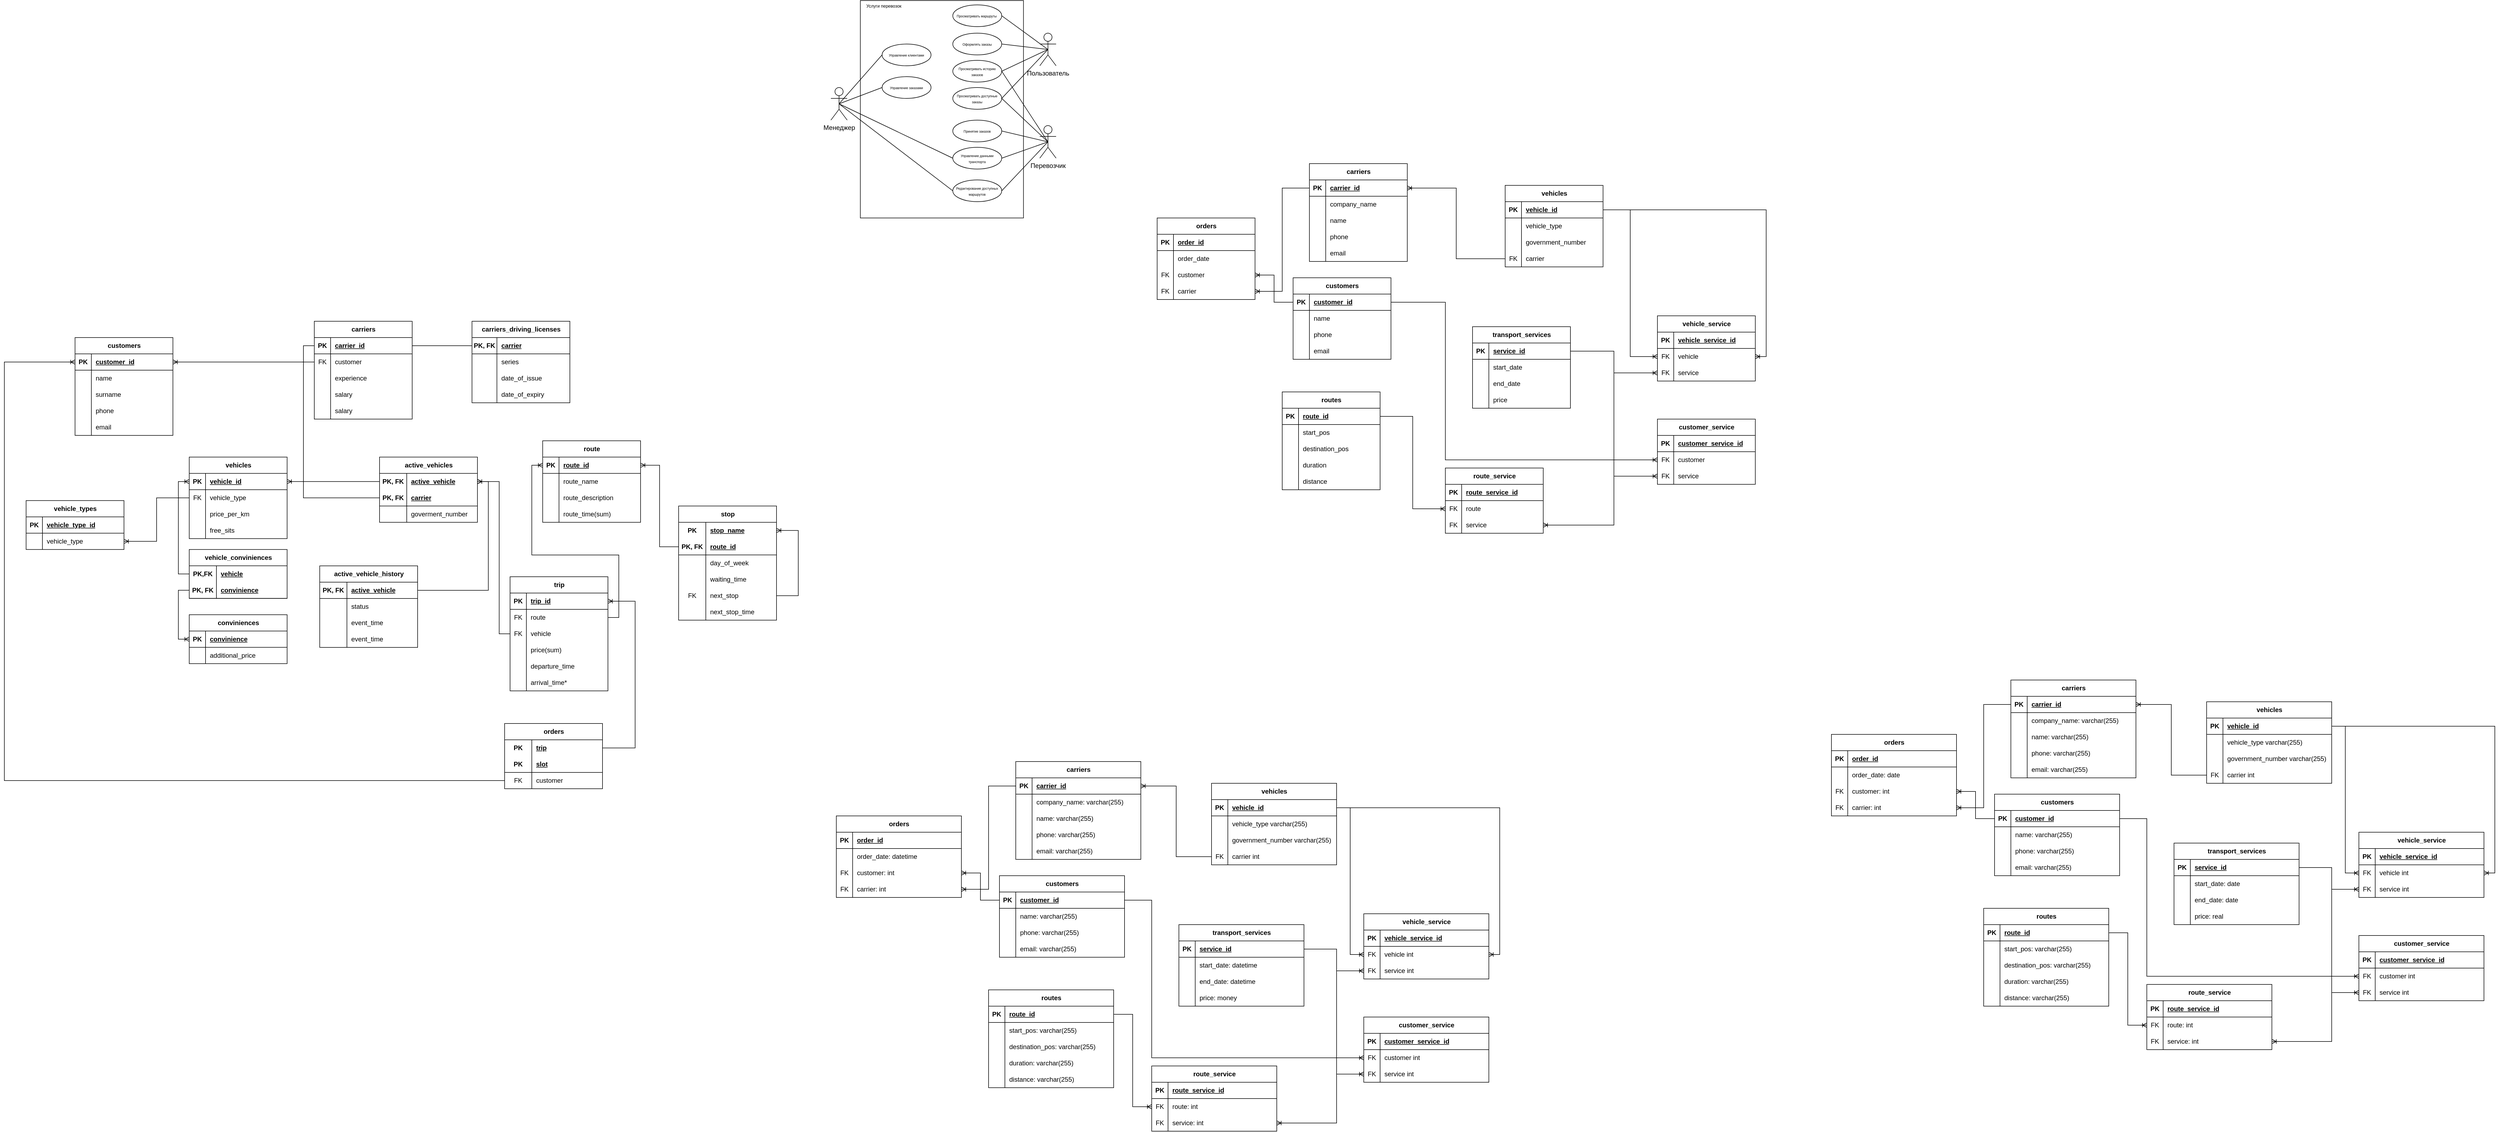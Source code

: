 <mxfile version="22.0.2" type="device">
  <diagram name="Page-1" id="a7904f86-f2b4-8e86-fa97-74104820619b">
    <mxGraphModel dx="4349" dy="1411" grid="1" gridSize="10" guides="1" tooltips="1" connect="1" arrows="1" fold="1" page="1" pageScale="1" pageWidth="1100" pageHeight="850" background="none" math="0" shadow="0">
      <root>
        <mxCell id="0" />
        <mxCell id="1" parent="0" />
        <mxCell id="Zv4vJl-IZmczcAWeaAYC-23" value="" style="rounded=0;whiteSpace=wrap;html=1;" parent="1" vertex="1">
          <mxGeometry x="-1015.82" y="-830" width="300" height="400" as="geometry" />
        </mxCell>
        <mxCell id="Zv4vJl-IZmczcAWeaAYC-36" style="rounded=0;orthogonalLoop=1;jettySize=auto;html=1;exitX=0.5;exitY=0.5;exitDx=0;exitDy=0;exitPerimeter=0;entryX=0;entryY=0.5;entryDx=0;entryDy=0;endArrow=none;endFill=0;" parent="1" source="Zv4vJl-IZmczcAWeaAYC-15" target="Zv4vJl-IZmczcAWeaAYC-34" edge="1">
          <mxGeometry relative="1" as="geometry" />
        </mxCell>
        <mxCell id="Zv4vJl-IZmczcAWeaAYC-37" style="rounded=0;orthogonalLoop=1;jettySize=auto;html=1;exitX=0.5;exitY=0.5;exitDx=0;exitDy=0;exitPerimeter=0;entryX=0;entryY=0.5;entryDx=0;entryDy=0;endArrow=none;endFill=0;" parent="1" source="Zv4vJl-IZmczcAWeaAYC-15" target="Zv4vJl-IZmczcAWeaAYC-33" edge="1">
          <mxGeometry relative="1" as="geometry" />
        </mxCell>
        <mxCell id="Zv4vJl-IZmczcAWeaAYC-51" style="rounded=0;orthogonalLoop=1;jettySize=auto;html=1;exitX=0.5;exitY=0.5;exitDx=0;exitDy=0;exitPerimeter=0;entryX=0;entryY=0.5;entryDx=0;entryDy=0;endArrow=none;endFill=0;" parent="1" source="Zv4vJl-IZmczcAWeaAYC-15" target="Zv4vJl-IZmczcAWeaAYC-31" edge="1">
          <mxGeometry relative="1" as="geometry" />
        </mxCell>
        <mxCell id="RYyqxv4NffYOcnAFkfnt-4" style="edgeStyle=orthogonalEdgeStyle;rounded=0;orthogonalLoop=1;jettySize=auto;html=1;entryX=1;entryY=0.5;entryDx=0;entryDy=0;endArrow=ERoneToMany;endFill=0;exitX=1;exitY=0.5;exitDx=0;exitDy=0;" edge="1" parent="1" source="RYyqxv4NffYOcnAFkfnt-1" target="OTEmylJ1nKy5AjvEf35F-253">
          <mxGeometry relative="1" as="geometry">
            <Array as="points">
              <mxPoint x="-1130" y="265" />
              <mxPoint x="-1130" y="145" />
            </Array>
          </mxGeometry>
        </mxCell>
        <mxCell id="Zv4vJl-IZmczcAWeaAYC-52" style="rounded=0;orthogonalLoop=1;jettySize=auto;html=1;exitX=0.5;exitY=0.5;exitDx=0;exitDy=0;exitPerimeter=0;entryX=0;entryY=0.5;entryDx=0;entryDy=0;endArrow=none;endFill=0;" parent="1" source="Zv4vJl-IZmczcAWeaAYC-15" target="Zv4vJl-IZmczcAWeaAYC-32" edge="1">
          <mxGeometry relative="1" as="geometry" />
        </mxCell>
        <mxCell id="Zv4vJl-IZmczcAWeaAYC-15" value="Менеджер" style="shape=umlActor;verticalLabelPosition=bottom;verticalAlign=top;html=1;outlineConnect=0;" parent="1" vertex="1">
          <mxGeometry x="-1070" y="-670" width="30" height="60" as="geometry" />
        </mxCell>
        <mxCell id="Zv4vJl-IZmczcAWeaAYC-39" style="rounded=0;orthogonalLoop=1;jettySize=auto;html=1;exitX=0.5;exitY=0.5;exitDx=0;exitDy=0;exitPerimeter=0;entryX=1;entryY=0.5;entryDx=0;entryDy=0;endArrow=none;endFill=0;" parent="1" source="Zv4vJl-IZmczcAWeaAYC-18" target="Zv4vJl-IZmczcAWeaAYC-32" edge="1">
          <mxGeometry relative="1" as="geometry" />
        </mxCell>
        <mxCell id="Zv4vJl-IZmczcAWeaAYC-40" style="rounded=0;orthogonalLoop=1;jettySize=auto;html=1;exitX=0.5;exitY=0.5;exitDx=0;exitDy=0;exitPerimeter=0;entryX=1;entryY=0.5;entryDx=0;entryDy=0;endArrow=none;endFill=0;" parent="1" source="Zv4vJl-IZmczcAWeaAYC-18" target="Zv4vJl-IZmczcAWeaAYC-31" edge="1">
          <mxGeometry relative="1" as="geometry" />
        </mxCell>
        <mxCell id="Zv4vJl-IZmczcAWeaAYC-41" style="rounded=0;orthogonalLoop=1;jettySize=auto;html=1;exitX=0.5;exitY=0.5;exitDx=0;exitDy=0;exitPerimeter=0;entryX=1;entryY=0.5;entryDx=0;entryDy=0;endArrow=none;endFill=0;" parent="1" source="Zv4vJl-IZmczcAWeaAYC-18" target="Zv4vJl-IZmczcAWeaAYC-30" edge="1">
          <mxGeometry relative="1" as="geometry" />
        </mxCell>
        <mxCell id="Zv4vJl-IZmczcAWeaAYC-42" style="rounded=0;orthogonalLoop=1;jettySize=auto;html=1;exitX=0.5;exitY=0.5;exitDx=0;exitDy=0;exitPerimeter=0;entryX=1;entryY=0.5;entryDx=0;entryDy=0;endArrow=none;endFill=0;" parent="1" source="Zv4vJl-IZmczcAWeaAYC-18" target="Zv4vJl-IZmczcAWeaAYC-28" edge="1">
          <mxGeometry relative="1" as="geometry" />
        </mxCell>
        <mxCell id="Zv4vJl-IZmczcAWeaAYC-43" style="rounded=0;orthogonalLoop=1;jettySize=auto;html=1;exitX=0.5;exitY=0.5;exitDx=0;exitDy=0;exitPerimeter=0;entryX=1;entryY=0.5;entryDx=0;entryDy=0;endArrow=none;endFill=0;" parent="1" source="Zv4vJl-IZmczcAWeaAYC-18" target="Zv4vJl-IZmczcAWeaAYC-29" edge="1">
          <mxGeometry relative="1" as="geometry" />
        </mxCell>
        <mxCell id="Zv4vJl-IZmczcAWeaAYC-18" value="Перевозчик" style="shape=umlActor;verticalLabelPosition=bottom;verticalAlign=top;html=1;outlineConnect=0;" parent="1" vertex="1">
          <mxGeometry x="-685.82" y="-600" width="30" height="60" as="geometry" />
        </mxCell>
        <mxCell id="Zv4vJl-IZmczcAWeaAYC-44" style="rounded=0;orthogonalLoop=1;jettySize=auto;html=1;exitX=0.5;exitY=0.5;exitDx=0;exitDy=0;exitPerimeter=0;entryX=1;entryY=0.5;entryDx=0;entryDy=0;endArrow=none;endFill=0;" parent="1" source="Zv4vJl-IZmczcAWeaAYC-19" target="Zv4vJl-IZmczcAWeaAYC-29" edge="1">
          <mxGeometry relative="1" as="geometry" />
        </mxCell>
        <mxCell id="Zv4vJl-IZmczcAWeaAYC-45" style="rounded=0;orthogonalLoop=1;jettySize=auto;html=1;exitX=0.5;exitY=0.5;exitDx=0;exitDy=0;exitPerimeter=0;entryX=1;entryY=0.5;entryDx=0;entryDy=0;endArrow=none;endFill=0;" parent="1" source="Zv4vJl-IZmczcAWeaAYC-19" target="Zv4vJl-IZmczcAWeaAYC-28" edge="1">
          <mxGeometry relative="1" as="geometry" />
        </mxCell>
        <mxCell id="Zv4vJl-IZmczcAWeaAYC-46" style="rounded=0;orthogonalLoop=1;jettySize=auto;html=1;exitX=0.5;exitY=0.5;exitDx=0;exitDy=0;exitPerimeter=0;entryX=1;entryY=0.5;entryDx=0;entryDy=0;endArrow=none;endFill=0;" parent="1" source="Zv4vJl-IZmczcAWeaAYC-19" target="Zv4vJl-IZmczcAWeaAYC-27" edge="1">
          <mxGeometry relative="1" as="geometry" />
        </mxCell>
        <mxCell id="Zv4vJl-IZmczcAWeaAYC-47" style="rounded=0;orthogonalLoop=1;jettySize=auto;html=1;exitX=0.5;exitY=0.5;exitDx=0;exitDy=0;exitPerimeter=0;entryX=1;entryY=0.5;entryDx=0;entryDy=0;endArrow=none;endFill=0;" parent="1" source="Zv4vJl-IZmczcAWeaAYC-19" target="Zv4vJl-IZmczcAWeaAYC-26" edge="1">
          <mxGeometry relative="1" as="geometry" />
        </mxCell>
        <mxCell id="Zv4vJl-IZmczcAWeaAYC-19" value="Пользователь" style="shape=umlActor;verticalLabelPosition=bottom;verticalAlign=top;html=1;outlineConnect=0;" parent="1" vertex="1">
          <mxGeometry x="-685.82" y="-770" width="30" height="60" as="geometry" />
        </mxCell>
        <mxCell id="Zv4vJl-IZmczcAWeaAYC-25" value="Услуги перевозок" style="text;html=1;strokeColor=none;fillColor=none;align=center;verticalAlign=middle;whiteSpace=wrap;rounded=0;fontSize=8;" parent="1" vertex="1">
          <mxGeometry x="-1015.82" y="-830" width="86.67" height="20" as="geometry" />
        </mxCell>
        <mxCell id="Zv4vJl-IZmczcAWeaAYC-26" value="&lt;p style=&quot;line-height: 120%;&quot;&gt;&lt;font style=&quot;font-size: 6px;&quot;&gt;Просматривать маршруты&amp;nbsp;&lt;/font&gt;&lt;/p&gt;" style="ellipse;whiteSpace=wrap;html=1;" parent="1" vertex="1">
          <mxGeometry x="-845.82" y="-822" width="90" height="40" as="geometry" />
        </mxCell>
        <mxCell id="Zv4vJl-IZmczcAWeaAYC-27" value="&lt;p style=&quot;line-height: 120%;&quot;&gt;&lt;font style=&quot;font-size: 6px;&quot;&gt;Оформлять заказы&lt;/font&gt;&lt;/p&gt;" style="ellipse;whiteSpace=wrap;html=1;" parent="1" vertex="1">
          <mxGeometry x="-845.82" y="-770" width="90" height="40" as="geometry" />
        </mxCell>
        <mxCell id="Zv4vJl-IZmczcAWeaAYC-28" value="&lt;p style=&quot;line-height: 70%;&quot;&gt;&lt;font style=&quot;font-size: 6px;&quot;&gt;Просматривать историю заказов&lt;/font&gt;&lt;/p&gt;" style="ellipse;whiteSpace=wrap;html=1;" parent="1" vertex="1">
          <mxGeometry x="-845.82" y="-720" width="90" height="40" as="geometry" />
        </mxCell>
        <mxCell id="Zv4vJl-IZmczcAWeaAYC-29" value="&lt;p style=&quot;line-height: 70%;&quot;&gt;&lt;font style=&quot;font-size: 6px;&quot;&gt;Просматривать доступные заказы&lt;/font&gt;&lt;/p&gt;" style="ellipse;whiteSpace=wrap;html=1;" parent="1" vertex="1">
          <mxGeometry x="-845.82" y="-670" width="90" height="40" as="geometry" />
        </mxCell>
        <mxCell id="Zv4vJl-IZmczcAWeaAYC-30" value="&lt;p style=&quot;line-height: 70%;&quot;&gt;&lt;font style=&quot;font-size: 6px;&quot;&gt;Принятие заказов&lt;/font&gt;&lt;/p&gt;" style="ellipse;whiteSpace=wrap;html=1;" parent="1" vertex="1">
          <mxGeometry x="-845.82" y="-610" width="90" height="40" as="geometry" />
        </mxCell>
        <mxCell id="Zv4vJl-IZmczcAWeaAYC-31" value="&lt;p style=&quot;line-height: 70%;&quot;&gt;&lt;font style=&quot;font-size: 6px;&quot;&gt;Управление данными транспорта&lt;/font&gt;&lt;/p&gt;" style="ellipse;whiteSpace=wrap;html=1;" parent="1" vertex="1">
          <mxGeometry x="-845.82" y="-560" width="90" height="40" as="geometry" />
        </mxCell>
        <mxCell id="Zv4vJl-IZmczcAWeaAYC-32" value="&lt;p style=&quot;line-height: 70%;&quot;&gt;&lt;font style=&quot;font-size: 6px;&quot;&gt;Редактирование доступных маршрутов&lt;/font&gt;&lt;/p&gt;" style="ellipse;whiteSpace=wrap;html=1;" parent="1" vertex="1">
          <mxGeometry x="-845.82" y="-500" width="90" height="40" as="geometry" />
        </mxCell>
        <mxCell id="Zv4vJl-IZmczcAWeaAYC-33" value="&lt;p style=&quot;line-height: 70%;&quot;&gt;&lt;font style=&quot;font-size: 6px;&quot;&gt;Управление клиентами&lt;/font&gt;&lt;/p&gt;" style="ellipse;whiteSpace=wrap;html=1;" parent="1" vertex="1">
          <mxGeometry x="-975.82" y="-750" width="90" height="40" as="geometry" />
        </mxCell>
        <mxCell id="Zv4vJl-IZmczcAWeaAYC-34" value="&lt;p style=&quot;line-height: 70%;&quot;&gt;&lt;font style=&quot;font-size: 6px;&quot;&gt;Управление заказами&lt;/font&gt;&lt;/p&gt;" style="ellipse;whiteSpace=wrap;html=1;" parent="1" vertex="1">
          <mxGeometry x="-975.82" y="-690" width="90" height="40" as="geometry" />
        </mxCell>
        <mxCell id="Zv4vJl-IZmczcAWeaAYC-75" value="customers" style="shape=table;startSize=30;container=1;collapsible=1;childLayout=tableLayout;fixedRows=1;rowLines=0;fontStyle=1;align=center;resizeLast=1;html=1;" parent="1" vertex="1">
          <mxGeometry x="-220" y="-320" width="180" height="150" as="geometry" />
        </mxCell>
        <mxCell id="Zv4vJl-IZmczcAWeaAYC-76" value="" style="shape=tableRow;horizontal=0;startSize=0;swimlaneHead=0;swimlaneBody=0;fillColor=none;collapsible=0;dropTarget=0;points=[[0,0.5],[1,0.5]];portConstraint=eastwest;top=0;left=0;right=0;bottom=1;" parent="Zv4vJl-IZmczcAWeaAYC-75" vertex="1">
          <mxGeometry y="30" width="180" height="30" as="geometry" />
        </mxCell>
        <mxCell id="Zv4vJl-IZmczcAWeaAYC-77" value="PK" style="shape=partialRectangle;connectable=0;fillColor=none;top=0;left=0;bottom=0;right=0;fontStyle=1;overflow=hidden;whiteSpace=wrap;html=1;" parent="Zv4vJl-IZmczcAWeaAYC-76" vertex="1">
          <mxGeometry width="30" height="30" as="geometry">
            <mxRectangle width="30" height="30" as="alternateBounds" />
          </mxGeometry>
        </mxCell>
        <mxCell id="Zv4vJl-IZmczcAWeaAYC-78" value="customer_id" style="shape=partialRectangle;connectable=0;fillColor=none;top=0;left=0;bottom=0;right=0;align=left;spacingLeft=6;fontStyle=5;overflow=hidden;whiteSpace=wrap;html=1;" parent="Zv4vJl-IZmczcAWeaAYC-76" vertex="1">
          <mxGeometry x="30" width="150" height="30" as="geometry">
            <mxRectangle width="150" height="30" as="alternateBounds" />
          </mxGeometry>
        </mxCell>
        <mxCell id="Zv4vJl-IZmczcAWeaAYC-79" value="" style="shape=tableRow;horizontal=0;startSize=0;swimlaneHead=0;swimlaneBody=0;fillColor=none;collapsible=0;dropTarget=0;points=[[0,0.5],[1,0.5]];portConstraint=eastwest;top=0;left=0;right=0;bottom=0;" parent="Zv4vJl-IZmczcAWeaAYC-75" vertex="1">
          <mxGeometry y="60" width="180" height="30" as="geometry" />
        </mxCell>
        <mxCell id="Zv4vJl-IZmczcAWeaAYC-80" value="" style="shape=partialRectangle;connectable=0;fillColor=none;top=0;left=0;bottom=0;right=0;editable=1;overflow=hidden;whiteSpace=wrap;html=1;" parent="Zv4vJl-IZmczcAWeaAYC-79" vertex="1">
          <mxGeometry width="30" height="30" as="geometry">
            <mxRectangle width="30" height="30" as="alternateBounds" />
          </mxGeometry>
        </mxCell>
        <mxCell id="Zv4vJl-IZmczcAWeaAYC-81" value="name&amp;nbsp;" style="shape=partialRectangle;connectable=0;fillColor=none;top=0;left=0;bottom=0;right=0;align=left;spacingLeft=6;overflow=hidden;whiteSpace=wrap;html=1;" parent="Zv4vJl-IZmczcAWeaAYC-79" vertex="1">
          <mxGeometry x="30" width="150" height="30" as="geometry">
            <mxRectangle width="150" height="30" as="alternateBounds" />
          </mxGeometry>
        </mxCell>
        <mxCell id="Zv4vJl-IZmczcAWeaAYC-82" value="" style="shape=tableRow;horizontal=0;startSize=0;swimlaneHead=0;swimlaneBody=0;fillColor=none;collapsible=0;dropTarget=0;points=[[0,0.5],[1,0.5]];portConstraint=eastwest;top=0;left=0;right=0;bottom=0;" parent="Zv4vJl-IZmczcAWeaAYC-75" vertex="1">
          <mxGeometry y="90" width="180" height="30" as="geometry" />
        </mxCell>
        <mxCell id="Zv4vJl-IZmczcAWeaAYC-83" value="" style="shape=partialRectangle;connectable=0;fillColor=none;top=0;left=0;bottom=0;right=0;editable=1;overflow=hidden;whiteSpace=wrap;html=1;" parent="Zv4vJl-IZmczcAWeaAYC-82" vertex="1">
          <mxGeometry width="30" height="30" as="geometry">
            <mxRectangle width="30" height="30" as="alternateBounds" />
          </mxGeometry>
        </mxCell>
        <mxCell id="Zv4vJl-IZmczcAWeaAYC-84" value="phone" style="shape=partialRectangle;connectable=0;fillColor=none;top=0;left=0;bottom=0;right=0;align=left;spacingLeft=6;overflow=hidden;whiteSpace=wrap;html=1;" parent="Zv4vJl-IZmczcAWeaAYC-82" vertex="1">
          <mxGeometry x="30" width="150" height="30" as="geometry">
            <mxRectangle width="150" height="30" as="alternateBounds" />
          </mxGeometry>
        </mxCell>
        <mxCell id="Zv4vJl-IZmczcAWeaAYC-85" value="" style="shape=tableRow;horizontal=0;startSize=0;swimlaneHead=0;swimlaneBody=0;fillColor=none;collapsible=0;dropTarget=0;points=[[0,0.5],[1,0.5]];portConstraint=eastwest;top=0;left=0;right=0;bottom=0;" parent="Zv4vJl-IZmczcAWeaAYC-75" vertex="1">
          <mxGeometry y="120" width="180" height="30" as="geometry" />
        </mxCell>
        <mxCell id="Zv4vJl-IZmczcAWeaAYC-86" value="" style="shape=partialRectangle;connectable=0;fillColor=none;top=0;left=0;bottom=0;right=0;editable=1;overflow=hidden;whiteSpace=wrap;html=1;" parent="Zv4vJl-IZmczcAWeaAYC-85" vertex="1">
          <mxGeometry width="30" height="30" as="geometry">
            <mxRectangle width="30" height="30" as="alternateBounds" />
          </mxGeometry>
        </mxCell>
        <mxCell id="Zv4vJl-IZmczcAWeaAYC-87" value="email" style="shape=partialRectangle;connectable=0;fillColor=none;top=0;left=0;bottom=0;right=0;align=left;spacingLeft=6;overflow=hidden;whiteSpace=wrap;html=1;" parent="Zv4vJl-IZmczcAWeaAYC-85" vertex="1">
          <mxGeometry x="30" width="150" height="30" as="geometry">
            <mxRectangle width="150" height="30" as="alternateBounds" />
          </mxGeometry>
        </mxCell>
        <mxCell id="Zv4vJl-IZmczcAWeaAYC-88" value="carriers" style="shape=table;startSize=30;container=1;collapsible=1;childLayout=tableLayout;fixedRows=1;rowLines=0;fontStyle=1;align=center;resizeLast=1;html=1;" parent="1" vertex="1">
          <mxGeometry x="-190" y="-530" width="180" height="180" as="geometry" />
        </mxCell>
        <mxCell id="Zv4vJl-IZmczcAWeaAYC-89" value="" style="shape=tableRow;horizontal=0;startSize=0;swimlaneHead=0;swimlaneBody=0;fillColor=none;collapsible=0;dropTarget=0;points=[[0,0.5],[1,0.5]];portConstraint=eastwest;top=0;left=0;right=0;bottom=1;" parent="Zv4vJl-IZmczcAWeaAYC-88" vertex="1">
          <mxGeometry y="30" width="180" height="30" as="geometry" />
        </mxCell>
        <mxCell id="Zv4vJl-IZmczcAWeaAYC-90" value="PK" style="shape=partialRectangle;connectable=0;fillColor=none;top=0;left=0;bottom=0;right=0;fontStyle=1;overflow=hidden;whiteSpace=wrap;html=1;" parent="Zv4vJl-IZmczcAWeaAYC-89" vertex="1">
          <mxGeometry width="30" height="30" as="geometry">
            <mxRectangle width="30" height="30" as="alternateBounds" />
          </mxGeometry>
        </mxCell>
        <mxCell id="Zv4vJl-IZmczcAWeaAYC-91" value="carrier_id" style="shape=partialRectangle;connectable=0;fillColor=none;top=0;left=0;bottom=0;right=0;align=left;spacingLeft=6;fontStyle=5;overflow=hidden;whiteSpace=wrap;html=1;" parent="Zv4vJl-IZmczcAWeaAYC-89" vertex="1">
          <mxGeometry x="30" width="150" height="30" as="geometry">
            <mxRectangle width="150" height="30" as="alternateBounds" />
          </mxGeometry>
        </mxCell>
        <mxCell id="Zv4vJl-IZmczcAWeaAYC-92" value="" style="shape=tableRow;horizontal=0;startSize=0;swimlaneHead=0;swimlaneBody=0;fillColor=none;collapsible=0;dropTarget=0;points=[[0,0.5],[1,0.5]];portConstraint=eastwest;top=0;left=0;right=0;bottom=0;" parent="Zv4vJl-IZmczcAWeaAYC-88" vertex="1">
          <mxGeometry y="60" width="180" height="30" as="geometry" />
        </mxCell>
        <mxCell id="Zv4vJl-IZmczcAWeaAYC-93" value="" style="shape=partialRectangle;connectable=0;fillColor=none;top=0;left=0;bottom=0;right=0;editable=1;overflow=hidden;whiteSpace=wrap;html=1;" parent="Zv4vJl-IZmczcAWeaAYC-92" vertex="1">
          <mxGeometry width="30" height="30" as="geometry">
            <mxRectangle width="30" height="30" as="alternateBounds" />
          </mxGeometry>
        </mxCell>
        <mxCell id="Zv4vJl-IZmczcAWeaAYC-94" value="company_name" style="shape=partialRectangle;connectable=0;fillColor=none;top=0;left=0;bottom=0;right=0;align=left;spacingLeft=6;overflow=hidden;whiteSpace=wrap;html=1;" parent="Zv4vJl-IZmczcAWeaAYC-92" vertex="1">
          <mxGeometry x="30" width="150" height="30" as="geometry">
            <mxRectangle width="150" height="30" as="alternateBounds" />
          </mxGeometry>
        </mxCell>
        <mxCell id="Zv4vJl-IZmczcAWeaAYC-95" value="" style="shape=tableRow;horizontal=0;startSize=0;swimlaneHead=0;swimlaneBody=0;fillColor=none;collapsible=0;dropTarget=0;points=[[0,0.5],[1,0.5]];portConstraint=eastwest;top=0;left=0;right=0;bottom=0;" parent="Zv4vJl-IZmczcAWeaAYC-88" vertex="1">
          <mxGeometry y="90" width="180" height="30" as="geometry" />
        </mxCell>
        <mxCell id="Zv4vJl-IZmczcAWeaAYC-96" value="" style="shape=partialRectangle;connectable=0;fillColor=none;top=0;left=0;bottom=0;right=0;editable=1;overflow=hidden;whiteSpace=wrap;html=1;" parent="Zv4vJl-IZmczcAWeaAYC-95" vertex="1">
          <mxGeometry width="30" height="30" as="geometry">
            <mxRectangle width="30" height="30" as="alternateBounds" />
          </mxGeometry>
        </mxCell>
        <mxCell id="Zv4vJl-IZmczcAWeaAYC-97" value="name" style="shape=partialRectangle;connectable=0;fillColor=none;top=0;left=0;bottom=0;right=0;align=left;spacingLeft=6;overflow=hidden;whiteSpace=wrap;html=1;" parent="Zv4vJl-IZmczcAWeaAYC-95" vertex="1">
          <mxGeometry x="30" width="150" height="30" as="geometry">
            <mxRectangle width="150" height="30" as="alternateBounds" />
          </mxGeometry>
        </mxCell>
        <mxCell id="Zv4vJl-IZmczcAWeaAYC-98" value="" style="shape=tableRow;horizontal=0;startSize=0;swimlaneHead=0;swimlaneBody=0;fillColor=none;collapsible=0;dropTarget=0;points=[[0,0.5],[1,0.5]];portConstraint=eastwest;top=0;left=0;right=0;bottom=0;" parent="Zv4vJl-IZmczcAWeaAYC-88" vertex="1">
          <mxGeometry y="120" width="180" height="30" as="geometry" />
        </mxCell>
        <mxCell id="Zv4vJl-IZmczcAWeaAYC-99" value="" style="shape=partialRectangle;connectable=0;fillColor=none;top=0;left=0;bottom=0;right=0;editable=1;overflow=hidden;whiteSpace=wrap;html=1;" parent="Zv4vJl-IZmczcAWeaAYC-98" vertex="1">
          <mxGeometry width="30" height="30" as="geometry">
            <mxRectangle width="30" height="30" as="alternateBounds" />
          </mxGeometry>
        </mxCell>
        <mxCell id="Zv4vJl-IZmczcAWeaAYC-100" value="phone" style="shape=partialRectangle;connectable=0;fillColor=none;top=0;left=0;bottom=0;right=0;align=left;spacingLeft=6;overflow=hidden;whiteSpace=wrap;html=1;" parent="Zv4vJl-IZmczcAWeaAYC-98" vertex="1">
          <mxGeometry x="30" width="150" height="30" as="geometry">
            <mxRectangle width="150" height="30" as="alternateBounds" />
          </mxGeometry>
        </mxCell>
        <mxCell id="Zv4vJl-IZmczcAWeaAYC-101" value="" style="shape=tableRow;horizontal=0;startSize=0;swimlaneHead=0;swimlaneBody=0;fillColor=none;collapsible=0;dropTarget=0;points=[[0,0.5],[1,0.5]];portConstraint=eastwest;top=0;left=0;right=0;bottom=0;" parent="Zv4vJl-IZmczcAWeaAYC-88" vertex="1">
          <mxGeometry y="150" width="180" height="30" as="geometry" />
        </mxCell>
        <mxCell id="Zv4vJl-IZmczcAWeaAYC-102" value="" style="shape=partialRectangle;connectable=0;fillColor=none;top=0;left=0;bottom=0;right=0;editable=1;overflow=hidden;whiteSpace=wrap;html=1;" parent="Zv4vJl-IZmczcAWeaAYC-101" vertex="1">
          <mxGeometry width="30" height="30" as="geometry">
            <mxRectangle width="30" height="30" as="alternateBounds" />
          </mxGeometry>
        </mxCell>
        <mxCell id="Zv4vJl-IZmczcAWeaAYC-103" value="email" style="shape=partialRectangle;connectable=0;fillColor=none;top=0;left=0;bottom=0;right=0;align=left;spacingLeft=6;overflow=hidden;whiteSpace=wrap;html=1;" parent="Zv4vJl-IZmczcAWeaAYC-101" vertex="1">
          <mxGeometry x="30" width="150" height="30" as="geometry">
            <mxRectangle width="150" height="30" as="alternateBounds" />
          </mxGeometry>
        </mxCell>
        <mxCell id="Zv4vJl-IZmczcAWeaAYC-104" value="vehicles" style="shape=table;startSize=30;container=1;collapsible=1;childLayout=tableLayout;fixedRows=1;rowLines=0;fontStyle=1;align=center;resizeLast=1;html=1;" parent="1" vertex="1">
          <mxGeometry x="170" y="-490" width="180" height="150" as="geometry" />
        </mxCell>
        <mxCell id="Zv4vJl-IZmczcAWeaAYC-105" value="" style="shape=tableRow;horizontal=0;startSize=0;swimlaneHead=0;swimlaneBody=0;fillColor=none;collapsible=0;dropTarget=0;points=[[0,0.5],[1,0.5]];portConstraint=eastwest;top=0;left=0;right=0;bottom=1;" parent="Zv4vJl-IZmczcAWeaAYC-104" vertex="1">
          <mxGeometry y="30" width="180" height="30" as="geometry" />
        </mxCell>
        <mxCell id="Zv4vJl-IZmczcAWeaAYC-106" value="PK" style="shape=partialRectangle;connectable=0;fillColor=none;top=0;left=0;bottom=0;right=0;fontStyle=1;overflow=hidden;whiteSpace=wrap;html=1;" parent="Zv4vJl-IZmczcAWeaAYC-105" vertex="1">
          <mxGeometry width="30" height="30" as="geometry">
            <mxRectangle width="30" height="30" as="alternateBounds" />
          </mxGeometry>
        </mxCell>
        <mxCell id="Zv4vJl-IZmczcAWeaAYC-107" value="vehicle_id" style="shape=partialRectangle;connectable=0;fillColor=none;top=0;left=0;bottom=0;right=0;align=left;spacingLeft=6;fontStyle=5;overflow=hidden;whiteSpace=wrap;html=1;" parent="Zv4vJl-IZmczcAWeaAYC-105" vertex="1">
          <mxGeometry x="30" width="150" height="30" as="geometry">
            <mxRectangle width="150" height="30" as="alternateBounds" />
          </mxGeometry>
        </mxCell>
        <mxCell id="Zv4vJl-IZmczcAWeaAYC-108" value="" style="shape=tableRow;horizontal=0;startSize=0;swimlaneHead=0;swimlaneBody=0;fillColor=none;collapsible=0;dropTarget=0;points=[[0,0.5],[1,0.5]];portConstraint=eastwest;top=0;left=0;right=0;bottom=0;" parent="Zv4vJl-IZmczcAWeaAYC-104" vertex="1">
          <mxGeometry y="60" width="180" height="30" as="geometry" />
        </mxCell>
        <mxCell id="Zv4vJl-IZmczcAWeaAYC-109" value="" style="shape=partialRectangle;connectable=0;fillColor=none;top=0;left=0;bottom=0;right=0;editable=1;overflow=hidden;whiteSpace=wrap;html=1;" parent="Zv4vJl-IZmczcAWeaAYC-108" vertex="1">
          <mxGeometry width="30" height="30" as="geometry">
            <mxRectangle width="30" height="30" as="alternateBounds" />
          </mxGeometry>
        </mxCell>
        <mxCell id="Zv4vJl-IZmczcAWeaAYC-110" value="vehicle_type" style="shape=partialRectangle;connectable=0;fillColor=none;top=0;left=0;bottom=0;right=0;align=left;spacingLeft=6;overflow=hidden;whiteSpace=wrap;html=1;" parent="Zv4vJl-IZmczcAWeaAYC-108" vertex="1">
          <mxGeometry x="30" width="150" height="30" as="geometry">
            <mxRectangle width="150" height="30" as="alternateBounds" />
          </mxGeometry>
        </mxCell>
        <mxCell id="Zv4vJl-IZmczcAWeaAYC-111" value="" style="shape=tableRow;horizontal=0;startSize=0;swimlaneHead=0;swimlaneBody=0;fillColor=none;collapsible=0;dropTarget=0;points=[[0,0.5],[1,0.5]];portConstraint=eastwest;top=0;left=0;right=0;bottom=0;" parent="Zv4vJl-IZmczcAWeaAYC-104" vertex="1">
          <mxGeometry y="90" width="180" height="30" as="geometry" />
        </mxCell>
        <mxCell id="Zv4vJl-IZmczcAWeaAYC-112" value="" style="shape=partialRectangle;connectable=0;fillColor=none;top=0;left=0;bottom=0;right=0;editable=1;overflow=hidden;whiteSpace=wrap;html=1;" parent="Zv4vJl-IZmczcAWeaAYC-111" vertex="1">
          <mxGeometry width="30" height="30" as="geometry">
            <mxRectangle width="30" height="30" as="alternateBounds" />
          </mxGeometry>
        </mxCell>
        <mxCell id="Zv4vJl-IZmczcAWeaAYC-113" value="government_number" style="shape=partialRectangle;connectable=0;fillColor=none;top=0;left=0;bottom=0;right=0;align=left;spacingLeft=6;overflow=hidden;whiteSpace=wrap;html=1;" parent="Zv4vJl-IZmczcAWeaAYC-111" vertex="1">
          <mxGeometry x="30" width="150" height="30" as="geometry">
            <mxRectangle width="150" height="30" as="alternateBounds" />
          </mxGeometry>
        </mxCell>
        <mxCell id="Zv4vJl-IZmczcAWeaAYC-114" value="" style="shape=tableRow;horizontal=0;startSize=0;swimlaneHead=0;swimlaneBody=0;fillColor=none;collapsible=0;dropTarget=0;points=[[0,0.5],[1,0.5]];portConstraint=eastwest;top=0;left=0;right=0;bottom=0;" parent="Zv4vJl-IZmczcAWeaAYC-104" vertex="1">
          <mxGeometry y="120" width="180" height="30" as="geometry" />
        </mxCell>
        <mxCell id="Zv4vJl-IZmczcAWeaAYC-115" value="FK" style="shape=partialRectangle;connectable=0;fillColor=none;top=0;left=0;bottom=0;right=0;editable=1;overflow=hidden;whiteSpace=wrap;html=1;" parent="Zv4vJl-IZmczcAWeaAYC-114" vertex="1">
          <mxGeometry width="30" height="30" as="geometry">
            <mxRectangle width="30" height="30" as="alternateBounds" />
          </mxGeometry>
        </mxCell>
        <mxCell id="Zv4vJl-IZmczcAWeaAYC-116" value="carrier" style="shape=partialRectangle;connectable=0;fillColor=none;top=0;left=0;bottom=0;right=0;align=left;spacingLeft=6;overflow=hidden;whiteSpace=wrap;html=1;" parent="Zv4vJl-IZmczcAWeaAYC-114" vertex="1">
          <mxGeometry x="30" width="150" height="30" as="geometry">
            <mxRectangle width="150" height="30" as="alternateBounds" />
          </mxGeometry>
        </mxCell>
        <mxCell id="Zv4vJl-IZmczcAWeaAYC-120" style="edgeStyle=orthogonalEdgeStyle;rounded=0;orthogonalLoop=1;jettySize=auto;html=1;entryX=1;entryY=0.5;entryDx=0;entryDy=0;exitX=0;exitY=0.5;exitDx=0;exitDy=0;startArrow=none;startFill=0;endArrow=ERoneToMany;endFill=0;" parent="1" source="Zv4vJl-IZmczcAWeaAYC-114" target="Zv4vJl-IZmczcAWeaAYC-89" edge="1">
          <mxGeometry relative="1" as="geometry" />
        </mxCell>
        <mxCell id="Zv4vJl-IZmczcAWeaAYC-122" value="routes" style="shape=table;startSize=30;container=1;collapsible=1;childLayout=tableLayout;fixedRows=1;rowLines=0;fontStyle=1;align=center;resizeLast=1;html=1;" parent="1" vertex="1">
          <mxGeometry x="-240" y="-110" width="180" height="180" as="geometry" />
        </mxCell>
        <mxCell id="Zv4vJl-IZmczcAWeaAYC-123" value="" style="shape=tableRow;horizontal=0;startSize=0;swimlaneHead=0;swimlaneBody=0;fillColor=none;collapsible=0;dropTarget=0;points=[[0,0.5],[1,0.5]];portConstraint=eastwest;top=0;left=0;right=0;bottom=1;" parent="Zv4vJl-IZmczcAWeaAYC-122" vertex="1">
          <mxGeometry y="30" width="180" height="30" as="geometry" />
        </mxCell>
        <mxCell id="Zv4vJl-IZmczcAWeaAYC-124" value="PK" style="shape=partialRectangle;connectable=0;fillColor=none;top=0;left=0;bottom=0;right=0;fontStyle=1;overflow=hidden;whiteSpace=wrap;html=1;" parent="Zv4vJl-IZmczcAWeaAYC-123" vertex="1">
          <mxGeometry width="30" height="30" as="geometry">
            <mxRectangle width="30" height="30" as="alternateBounds" />
          </mxGeometry>
        </mxCell>
        <mxCell id="Zv4vJl-IZmczcAWeaAYC-125" value="route_id" style="shape=partialRectangle;connectable=0;fillColor=none;top=0;left=0;bottom=0;right=0;align=left;spacingLeft=6;fontStyle=5;overflow=hidden;whiteSpace=wrap;html=1;" parent="Zv4vJl-IZmczcAWeaAYC-123" vertex="1">
          <mxGeometry x="30" width="150" height="30" as="geometry">
            <mxRectangle width="150" height="30" as="alternateBounds" />
          </mxGeometry>
        </mxCell>
        <mxCell id="Zv4vJl-IZmczcAWeaAYC-126" value="" style="shape=tableRow;horizontal=0;startSize=0;swimlaneHead=0;swimlaneBody=0;fillColor=none;collapsible=0;dropTarget=0;points=[[0,0.5],[1,0.5]];portConstraint=eastwest;top=0;left=0;right=0;bottom=0;" parent="Zv4vJl-IZmczcAWeaAYC-122" vertex="1">
          <mxGeometry y="60" width="180" height="30" as="geometry" />
        </mxCell>
        <mxCell id="Zv4vJl-IZmczcAWeaAYC-127" value="" style="shape=partialRectangle;connectable=0;fillColor=none;top=0;left=0;bottom=0;right=0;editable=1;overflow=hidden;whiteSpace=wrap;html=1;" parent="Zv4vJl-IZmczcAWeaAYC-126" vertex="1">
          <mxGeometry width="30" height="30" as="geometry">
            <mxRectangle width="30" height="30" as="alternateBounds" />
          </mxGeometry>
        </mxCell>
        <mxCell id="Zv4vJl-IZmczcAWeaAYC-128" value="start_pos" style="shape=partialRectangle;connectable=0;fillColor=none;top=0;left=0;bottom=0;right=0;align=left;spacingLeft=6;overflow=hidden;whiteSpace=wrap;html=1;" parent="Zv4vJl-IZmczcAWeaAYC-126" vertex="1">
          <mxGeometry x="30" width="150" height="30" as="geometry">
            <mxRectangle width="150" height="30" as="alternateBounds" />
          </mxGeometry>
        </mxCell>
        <mxCell id="Zv4vJl-IZmczcAWeaAYC-129" value="" style="shape=tableRow;horizontal=0;startSize=0;swimlaneHead=0;swimlaneBody=0;fillColor=none;collapsible=0;dropTarget=0;points=[[0,0.5],[1,0.5]];portConstraint=eastwest;top=0;left=0;right=0;bottom=0;" parent="Zv4vJl-IZmczcAWeaAYC-122" vertex="1">
          <mxGeometry y="90" width="180" height="30" as="geometry" />
        </mxCell>
        <mxCell id="Zv4vJl-IZmczcAWeaAYC-130" value="" style="shape=partialRectangle;connectable=0;fillColor=none;top=0;left=0;bottom=0;right=0;editable=1;overflow=hidden;whiteSpace=wrap;html=1;" parent="Zv4vJl-IZmczcAWeaAYC-129" vertex="1">
          <mxGeometry width="30" height="30" as="geometry">
            <mxRectangle width="30" height="30" as="alternateBounds" />
          </mxGeometry>
        </mxCell>
        <mxCell id="Zv4vJl-IZmczcAWeaAYC-131" value="destination_pos" style="shape=partialRectangle;connectable=0;fillColor=none;top=0;left=0;bottom=0;right=0;align=left;spacingLeft=6;overflow=hidden;whiteSpace=wrap;html=1;" parent="Zv4vJl-IZmczcAWeaAYC-129" vertex="1">
          <mxGeometry x="30" width="150" height="30" as="geometry">
            <mxRectangle width="150" height="30" as="alternateBounds" />
          </mxGeometry>
        </mxCell>
        <mxCell id="Zv4vJl-IZmczcAWeaAYC-132" value="" style="shape=tableRow;horizontal=0;startSize=0;swimlaneHead=0;swimlaneBody=0;fillColor=none;collapsible=0;dropTarget=0;points=[[0,0.5],[1,0.5]];portConstraint=eastwest;top=0;left=0;right=0;bottom=0;" parent="Zv4vJl-IZmczcAWeaAYC-122" vertex="1">
          <mxGeometry y="120" width="180" height="30" as="geometry" />
        </mxCell>
        <mxCell id="Zv4vJl-IZmczcAWeaAYC-133" value="" style="shape=partialRectangle;connectable=0;fillColor=none;top=0;left=0;bottom=0;right=0;editable=1;overflow=hidden;whiteSpace=wrap;html=1;" parent="Zv4vJl-IZmczcAWeaAYC-132" vertex="1">
          <mxGeometry width="30" height="30" as="geometry">
            <mxRectangle width="30" height="30" as="alternateBounds" />
          </mxGeometry>
        </mxCell>
        <mxCell id="Zv4vJl-IZmczcAWeaAYC-134" value="duration" style="shape=partialRectangle;connectable=0;fillColor=none;top=0;left=0;bottom=0;right=0;align=left;spacingLeft=6;overflow=hidden;whiteSpace=wrap;html=1;" parent="Zv4vJl-IZmczcAWeaAYC-132" vertex="1">
          <mxGeometry x="30" width="150" height="30" as="geometry">
            <mxRectangle width="150" height="30" as="alternateBounds" />
          </mxGeometry>
        </mxCell>
        <mxCell id="Zv4vJl-IZmczcAWeaAYC-135" value="" style="shape=tableRow;horizontal=0;startSize=0;swimlaneHead=0;swimlaneBody=0;fillColor=none;collapsible=0;dropTarget=0;points=[[0,0.5],[1,0.5]];portConstraint=eastwest;top=0;left=0;right=0;bottom=0;" parent="Zv4vJl-IZmczcAWeaAYC-122" vertex="1">
          <mxGeometry y="150" width="180" height="30" as="geometry" />
        </mxCell>
        <mxCell id="Zv4vJl-IZmczcAWeaAYC-136" value="" style="shape=partialRectangle;connectable=0;fillColor=none;top=0;left=0;bottom=0;right=0;editable=1;overflow=hidden;whiteSpace=wrap;html=1;" parent="Zv4vJl-IZmczcAWeaAYC-135" vertex="1">
          <mxGeometry width="30" height="30" as="geometry">
            <mxRectangle width="30" height="30" as="alternateBounds" />
          </mxGeometry>
        </mxCell>
        <mxCell id="Zv4vJl-IZmczcAWeaAYC-137" value="distance" style="shape=partialRectangle;connectable=0;fillColor=none;top=0;left=0;bottom=0;right=0;align=left;spacingLeft=6;overflow=hidden;whiteSpace=wrap;html=1;" parent="Zv4vJl-IZmczcAWeaAYC-135" vertex="1">
          <mxGeometry x="30" width="150" height="30" as="geometry">
            <mxRectangle width="150" height="30" as="alternateBounds" />
          </mxGeometry>
        </mxCell>
        <mxCell id="Zv4vJl-IZmczcAWeaAYC-154" value="transport_services" style="shape=table;startSize=30;container=1;collapsible=1;childLayout=tableLayout;fixedRows=1;rowLines=0;fontStyle=1;align=center;resizeLast=1;html=1;" parent="1" vertex="1">
          <mxGeometry x="110" y="-230" width="180" height="150" as="geometry" />
        </mxCell>
        <mxCell id="Zv4vJl-IZmczcAWeaAYC-155" value="" style="shape=tableRow;horizontal=0;startSize=0;swimlaneHead=0;swimlaneBody=0;fillColor=none;collapsible=0;dropTarget=0;points=[[0,0.5],[1,0.5]];portConstraint=eastwest;top=0;left=0;right=0;bottom=1;" parent="Zv4vJl-IZmczcAWeaAYC-154" vertex="1">
          <mxGeometry y="30" width="180" height="30" as="geometry" />
        </mxCell>
        <mxCell id="Zv4vJl-IZmczcAWeaAYC-156" value="PK" style="shape=partialRectangle;connectable=0;fillColor=none;top=0;left=0;bottom=0;right=0;fontStyle=1;overflow=hidden;whiteSpace=wrap;html=1;" parent="Zv4vJl-IZmczcAWeaAYC-155" vertex="1">
          <mxGeometry width="30" height="30" as="geometry">
            <mxRectangle width="30" height="30" as="alternateBounds" />
          </mxGeometry>
        </mxCell>
        <mxCell id="Zv4vJl-IZmczcAWeaAYC-157" value="service_id" style="shape=partialRectangle;connectable=0;fillColor=none;top=0;left=0;bottom=0;right=0;align=left;spacingLeft=6;fontStyle=5;overflow=hidden;whiteSpace=wrap;html=1;" parent="Zv4vJl-IZmczcAWeaAYC-155" vertex="1">
          <mxGeometry x="30" width="150" height="30" as="geometry">
            <mxRectangle width="150" height="30" as="alternateBounds" />
          </mxGeometry>
        </mxCell>
        <mxCell id="Zv4vJl-IZmczcAWeaAYC-158" value="" style="shape=tableRow;horizontal=0;startSize=0;swimlaneHead=0;swimlaneBody=0;fillColor=none;collapsible=0;dropTarget=0;points=[[0,0.5],[1,0.5]];portConstraint=eastwest;top=0;left=0;right=0;bottom=0;" parent="Zv4vJl-IZmczcAWeaAYC-154" vertex="1">
          <mxGeometry y="60" width="180" height="30" as="geometry" />
        </mxCell>
        <mxCell id="Zv4vJl-IZmczcAWeaAYC-159" value="" style="shape=partialRectangle;connectable=0;fillColor=none;top=0;left=0;bottom=0;right=0;editable=1;overflow=hidden;whiteSpace=wrap;html=1;" parent="Zv4vJl-IZmczcAWeaAYC-158" vertex="1">
          <mxGeometry width="30" height="30" as="geometry">
            <mxRectangle width="30" height="30" as="alternateBounds" />
          </mxGeometry>
        </mxCell>
        <mxCell id="Zv4vJl-IZmczcAWeaAYC-160" value="start_date" style="shape=partialRectangle;connectable=0;fillColor=none;top=0;left=0;bottom=0;right=0;align=left;spacingLeft=6;overflow=hidden;whiteSpace=wrap;html=1;" parent="Zv4vJl-IZmczcAWeaAYC-158" vertex="1">
          <mxGeometry x="30" width="150" height="30" as="geometry">
            <mxRectangle width="150" height="30" as="alternateBounds" />
          </mxGeometry>
        </mxCell>
        <mxCell id="Zv4vJl-IZmczcAWeaAYC-161" value="" style="shape=tableRow;horizontal=0;startSize=0;swimlaneHead=0;swimlaneBody=0;fillColor=none;collapsible=0;dropTarget=0;points=[[0,0.5],[1,0.5]];portConstraint=eastwest;top=0;left=0;right=0;bottom=0;" parent="Zv4vJl-IZmczcAWeaAYC-154" vertex="1">
          <mxGeometry y="90" width="180" height="30" as="geometry" />
        </mxCell>
        <mxCell id="Zv4vJl-IZmczcAWeaAYC-162" value="" style="shape=partialRectangle;connectable=0;fillColor=none;top=0;left=0;bottom=0;right=0;editable=1;overflow=hidden;whiteSpace=wrap;html=1;" parent="Zv4vJl-IZmczcAWeaAYC-161" vertex="1">
          <mxGeometry width="30" height="30" as="geometry">
            <mxRectangle width="30" height="30" as="alternateBounds" />
          </mxGeometry>
        </mxCell>
        <mxCell id="Zv4vJl-IZmczcAWeaAYC-163" value="end_date" style="shape=partialRectangle;connectable=0;fillColor=none;top=0;left=0;bottom=0;right=0;align=left;spacingLeft=6;overflow=hidden;whiteSpace=wrap;html=1;" parent="Zv4vJl-IZmczcAWeaAYC-161" vertex="1">
          <mxGeometry x="30" width="150" height="30" as="geometry">
            <mxRectangle width="150" height="30" as="alternateBounds" />
          </mxGeometry>
        </mxCell>
        <mxCell id="Zv4vJl-IZmczcAWeaAYC-164" value="" style="shape=tableRow;horizontal=0;startSize=0;swimlaneHead=0;swimlaneBody=0;fillColor=none;collapsible=0;dropTarget=0;points=[[0,0.5],[1,0.5]];portConstraint=eastwest;top=0;left=0;right=0;bottom=0;" parent="Zv4vJl-IZmczcAWeaAYC-154" vertex="1">
          <mxGeometry y="120" width="180" height="30" as="geometry" />
        </mxCell>
        <mxCell id="Zv4vJl-IZmczcAWeaAYC-165" value="" style="shape=partialRectangle;connectable=0;fillColor=none;top=0;left=0;bottom=0;right=0;editable=1;overflow=hidden;whiteSpace=wrap;html=1;" parent="Zv4vJl-IZmczcAWeaAYC-164" vertex="1">
          <mxGeometry width="30" height="30" as="geometry">
            <mxRectangle width="30" height="30" as="alternateBounds" />
          </mxGeometry>
        </mxCell>
        <mxCell id="Zv4vJl-IZmczcAWeaAYC-166" value="price" style="shape=partialRectangle;connectable=0;fillColor=none;top=0;left=0;bottom=0;right=0;align=left;spacingLeft=6;overflow=hidden;whiteSpace=wrap;html=1;" parent="Zv4vJl-IZmczcAWeaAYC-164" vertex="1">
          <mxGeometry x="30" width="150" height="30" as="geometry">
            <mxRectangle width="150" height="30" as="alternateBounds" />
          </mxGeometry>
        </mxCell>
        <mxCell id="Zv4vJl-IZmczcAWeaAYC-177" style="edgeStyle=orthogonalEdgeStyle;rounded=0;orthogonalLoop=1;jettySize=auto;html=1;exitX=1;exitY=0.5;exitDx=0;exitDy=0;entryX=1;entryY=0.5;entryDx=0;entryDy=0;endArrow=none;endFill=0;startArrow=ERoneToMany;startFill=0;" parent="1" source="aVRnFWRz0CGzH4t-ONRt-5" target="Zv4vJl-IZmczcAWeaAYC-105" edge="1">
          <mxGeometry relative="1" as="geometry">
            <mxPoint x="730" y="-110" as="sourcePoint" />
            <mxPoint x="450" y="-450" as="targetPoint" />
          </mxGeometry>
        </mxCell>
        <mxCell id="Zv4vJl-IZmczcAWeaAYC-179" style="edgeStyle=orthogonalEdgeStyle;rounded=0;orthogonalLoop=1;jettySize=auto;html=1;entryX=1;entryY=0.5;entryDx=0;entryDy=0;endArrow=none;endFill=0;startArrow=ERoneToMany;startFill=0;exitX=0;exitY=0.5;exitDx=0;exitDy=0;" parent="1" source="aVRnFWRz0CGzH4t-ONRt-21" target="Zv4vJl-IZmczcAWeaAYC-123" edge="1">
          <mxGeometry relative="1" as="geometry">
            <mxPoint x="150" y="15" as="sourcePoint" />
          </mxGeometry>
        </mxCell>
        <mxCell id="Zv4vJl-IZmczcAWeaAYC-181" style="edgeStyle=orthogonalEdgeStyle;rounded=0;orthogonalLoop=1;jettySize=auto;html=1;entryX=1;entryY=0.5;entryDx=0;entryDy=0;endArrow=none;endFill=0;startArrow=ERoneToMany;startFill=0;exitX=0;exitY=0.5;exitDx=0;exitDy=0;" parent="1" source="aVRnFWRz0CGzH4t-ONRt-37" target="Zv4vJl-IZmczcAWeaAYC-76" edge="1">
          <mxGeometry relative="1" as="geometry">
            <mxPoint x="110" y="-30" as="sourcePoint" />
            <Array as="points">
              <mxPoint x="450" y="15" />
              <mxPoint x="60" y="15" />
              <mxPoint x="60" y="-275" />
            </Array>
          </mxGeometry>
        </mxCell>
        <mxCell id="Zv4vJl-IZmczcAWeaAYC-182" value="orders" style="shape=table;startSize=30;container=1;collapsible=1;childLayout=tableLayout;fixedRows=1;rowLines=0;fontStyle=1;align=center;resizeLast=1;html=1;" parent="1" vertex="1">
          <mxGeometry x="-470" y="-430" width="180" height="150" as="geometry" />
        </mxCell>
        <mxCell id="Zv4vJl-IZmczcAWeaAYC-183" value="" style="shape=tableRow;horizontal=0;startSize=0;swimlaneHead=0;swimlaneBody=0;fillColor=none;collapsible=0;dropTarget=0;points=[[0,0.5],[1,0.5]];portConstraint=eastwest;top=0;left=0;right=0;bottom=1;" parent="Zv4vJl-IZmczcAWeaAYC-182" vertex="1">
          <mxGeometry y="30" width="180" height="30" as="geometry" />
        </mxCell>
        <mxCell id="Zv4vJl-IZmczcAWeaAYC-184" value="PK" style="shape=partialRectangle;connectable=0;fillColor=none;top=0;left=0;bottom=0;right=0;fontStyle=1;overflow=hidden;whiteSpace=wrap;html=1;" parent="Zv4vJl-IZmczcAWeaAYC-183" vertex="1">
          <mxGeometry width="30" height="30" as="geometry">
            <mxRectangle width="30" height="30" as="alternateBounds" />
          </mxGeometry>
        </mxCell>
        <mxCell id="Zv4vJl-IZmczcAWeaAYC-185" value="order_id" style="shape=partialRectangle;connectable=0;fillColor=none;top=0;left=0;bottom=0;right=0;align=left;spacingLeft=6;fontStyle=5;overflow=hidden;whiteSpace=wrap;html=1;" parent="Zv4vJl-IZmczcAWeaAYC-183" vertex="1">
          <mxGeometry x="30" width="150" height="30" as="geometry">
            <mxRectangle width="150" height="30" as="alternateBounds" />
          </mxGeometry>
        </mxCell>
        <mxCell id="Zv4vJl-IZmczcAWeaAYC-186" value="" style="shape=tableRow;horizontal=0;startSize=0;swimlaneHead=0;swimlaneBody=0;fillColor=none;collapsible=0;dropTarget=0;points=[[0,0.5],[1,0.5]];portConstraint=eastwest;top=0;left=0;right=0;bottom=0;" parent="Zv4vJl-IZmczcAWeaAYC-182" vertex="1">
          <mxGeometry y="60" width="180" height="30" as="geometry" />
        </mxCell>
        <mxCell id="Zv4vJl-IZmczcAWeaAYC-187" value="" style="shape=partialRectangle;connectable=0;fillColor=none;top=0;left=0;bottom=0;right=0;editable=1;overflow=hidden;whiteSpace=wrap;html=1;" parent="Zv4vJl-IZmczcAWeaAYC-186" vertex="1">
          <mxGeometry width="30" height="30" as="geometry">
            <mxRectangle width="30" height="30" as="alternateBounds" />
          </mxGeometry>
        </mxCell>
        <mxCell id="Zv4vJl-IZmczcAWeaAYC-188" value="order_date" style="shape=partialRectangle;connectable=0;fillColor=none;top=0;left=0;bottom=0;right=0;align=left;spacingLeft=6;overflow=hidden;whiteSpace=wrap;html=1;" parent="Zv4vJl-IZmczcAWeaAYC-186" vertex="1">
          <mxGeometry x="30" width="150" height="30" as="geometry">
            <mxRectangle width="150" height="30" as="alternateBounds" />
          </mxGeometry>
        </mxCell>
        <mxCell id="Zv4vJl-IZmczcAWeaAYC-189" value="" style="shape=tableRow;horizontal=0;startSize=0;swimlaneHead=0;swimlaneBody=0;fillColor=none;collapsible=0;dropTarget=0;points=[[0,0.5],[1,0.5]];portConstraint=eastwest;top=0;left=0;right=0;bottom=0;" parent="Zv4vJl-IZmczcAWeaAYC-182" vertex="1">
          <mxGeometry y="90" width="180" height="30" as="geometry" />
        </mxCell>
        <mxCell id="Zv4vJl-IZmczcAWeaAYC-190" value="FK" style="shape=partialRectangle;connectable=0;fillColor=none;top=0;left=0;bottom=0;right=0;editable=1;overflow=hidden;whiteSpace=wrap;html=1;" parent="Zv4vJl-IZmczcAWeaAYC-189" vertex="1">
          <mxGeometry width="30" height="30" as="geometry">
            <mxRectangle width="30" height="30" as="alternateBounds" />
          </mxGeometry>
        </mxCell>
        <mxCell id="Zv4vJl-IZmczcAWeaAYC-191" value="customer" style="shape=partialRectangle;connectable=0;fillColor=none;top=0;left=0;bottom=0;right=0;align=left;spacingLeft=6;overflow=hidden;whiteSpace=wrap;html=1;" parent="Zv4vJl-IZmczcAWeaAYC-189" vertex="1">
          <mxGeometry x="30" width="150" height="30" as="geometry">
            <mxRectangle width="150" height="30" as="alternateBounds" />
          </mxGeometry>
        </mxCell>
        <mxCell id="Zv4vJl-IZmczcAWeaAYC-192" value="" style="shape=tableRow;horizontal=0;startSize=0;swimlaneHead=0;swimlaneBody=0;fillColor=none;collapsible=0;dropTarget=0;points=[[0,0.5],[1,0.5]];portConstraint=eastwest;top=0;left=0;right=0;bottom=0;" parent="Zv4vJl-IZmczcAWeaAYC-182" vertex="1">
          <mxGeometry y="120" width="180" height="30" as="geometry" />
        </mxCell>
        <mxCell id="Zv4vJl-IZmczcAWeaAYC-193" value="FK" style="shape=partialRectangle;connectable=0;fillColor=none;top=0;left=0;bottom=0;right=0;editable=1;overflow=hidden;whiteSpace=wrap;html=1;" parent="Zv4vJl-IZmczcAWeaAYC-192" vertex="1">
          <mxGeometry width="30" height="30" as="geometry">
            <mxRectangle width="30" height="30" as="alternateBounds" />
          </mxGeometry>
        </mxCell>
        <mxCell id="Zv4vJl-IZmczcAWeaAYC-194" value="carrier" style="shape=partialRectangle;connectable=0;fillColor=none;top=0;left=0;bottom=0;right=0;align=left;spacingLeft=6;overflow=hidden;whiteSpace=wrap;html=1;" parent="Zv4vJl-IZmczcAWeaAYC-192" vertex="1">
          <mxGeometry x="30" width="150" height="30" as="geometry">
            <mxRectangle width="150" height="30" as="alternateBounds" />
          </mxGeometry>
        </mxCell>
        <mxCell id="Zv4vJl-IZmczcAWeaAYC-198" style="edgeStyle=orthogonalEdgeStyle;rounded=0;orthogonalLoop=1;jettySize=auto;html=1;entryX=0;entryY=0.5;entryDx=0;entryDy=0;endArrow=none;endFill=0;startArrow=ERoneToMany;startFill=0;" parent="1" source="Zv4vJl-IZmczcAWeaAYC-189" target="Zv4vJl-IZmczcAWeaAYC-76" edge="1">
          <mxGeometry relative="1" as="geometry" />
        </mxCell>
        <mxCell id="Zv4vJl-IZmczcAWeaAYC-200" style="edgeStyle=orthogonalEdgeStyle;rounded=0;orthogonalLoop=1;jettySize=auto;html=1;entryX=0;entryY=0.5;entryDx=0;entryDy=0;endArrow=none;endFill=0;startArrow=ERoneToMany;startFill=0;" parent="1" source="Zv4vJl-IZmczcAWeaAYC-192" target="Zv4vJl-IZmczcAWeaAYC-89" edge="1">
          <mxGeometry relative="1" as="geometry" />
        </mxCell>
        <mxCell id="aVRnFWRz0CGzH4t-ONRt-1" value="vehicle_service" style="shape=table;startSize=30;container=1;collapsible=1;childLayout=tableLayout;fixedRows=1;rowLines=0;fontStyle=1;align=center;resizeLast=1;html=1;" parent="1" vertex="1">
          <mxGeometry x="450" y="-250" width="180" height="120" as="geometry" />
        </mxCell>
        <mxCell id="aVRnFWRz0CGzH4t-ONRt-2" value="" style="shape=tableRow;horizontal=0;startSize=0;swimlaneHead=0;swimlaneBody=0;fillColor=none;collapsible=0;dropTarget=0;points=[[0,0.5],[1,0.5]];portConstraint=eastwest;top=0;left=0;right=0;bottom=1;" parent="aVRnFWRz0CGzH4t-ONRt-1" vertex="1">
          <mxGeometry y="30" width="180" height="30" as="geometry" />
        </mxCell>
        <mxCell id="aVRnFWRz0CGzH4t-ONRt-3" value="PK" style="shape=partialRectangle;connectable=0;fillColor=none;top=0;left=0;bottom=0;right=0;fontStyle=1;overflow=hidden;whiteSpace=wrap;html=1;" parent="aVRnFWRz0CGzH4t-ONRt-2" vertex="1">
          <mxGeometry width="30" height="30" as="geometry">
            <mxRectangle width="30" height="30" as="alternateBounds" />
          </mxGeometry>
        </mxCell>
        <mxCell id="aVRnFWRz0CGzH4t-ONRt-4" value="vehicle_service_id" style="shape=partialRectangle;connectable=0;fillColor=none;top=0;left=0;bottom=0;right=0;align=left;spacingLeft=6;fontStyle=5;overflow=hidden;whiteSpace=wrap;html=1;" parent="aVRnFWRz0CGzH4t-ONRt-2" vertex="1">
          <mxGeometry x="30" width="150" height="30" as="geometry">
            <mxRectangle width="150" height="30" as="alternateBounds" />
          </mxGeometry>
        </mxCell>
        <mxCell id="aVRnFWRz0CGzH4t-ONRt-5" value="" style="shape=tableRow;horizontal=0;startSize=0;swimlaneHead=0;swimlaneBody=0;fillColor=none;collapsible=0;dropTarget=0;points=[[0,0.5],[1,0.5]];portConstraint=eastwest;top=0;left=0;right=0;bottom=0;" parent="aVRnFWRz0CGzH4t-ONRt-1" vertex="1">
          <mxGeometry y="60" width="180" height="30" as="geometry" />
        </mxCell>
        <mxCell id="aVRnFWRz0CGzH4t-ONRt-6" value="FK" style="shape=partialRectangle;connectable=0;fillColor=none;top=0;left=0;bottom=0;right=0;editable=1;overflow=hidden;whiteSpace=wrap;html=1;" parent="aVRnFWRz0CGzH4t-ONRt-5" vertex="1">
          <mxGeometry width="30" height="30" as="geometry">
            <mxRectangle width="30" height="30" as="alternateBounds" />
          </mxGeometry>
        </mxCell>
        <mxCell id="aVRnFWRz0CGzH4t-ONRt-7" value="vehicle" style="shape=partialRectangle;connectable=0;fillColor=none;top=0;left=0;bottom=0;right=0;align=left;spacingLeft=6;overflow=hidden;whiteSpace=wrap;html=1;" parent="aVRnFWRz0CGzH4t-ONRt-5" vertex="1">
          <mxGeometry x="30" width="150" height="30" as="geometry">
            <mxRectangle width="150" height="30" as="alternateBounds" />
          </mxGeometry>
        </mxCell>
        <mxCell id="aVRnFWRz0CGzH4t-ONRt-8" value="" style="shape=tableRow;horizontal=0;startSize=0;swimlaneHead=0;swimlaneBody=0;fillColor=none;collapsible=0;dropTarget=0;points=[[0,0.5],[1,0.5]];portConstraint=eastwest;top=0;left=0;right=0;bottom=0;" parent="aVRnFWRz0CGzH4t-ONRt-1" vertex="1">
          <mxGeometry y="90" width="180" height="30" as="geometry" />
        </mxCell>
        <mxCell id="aVRnFWRz0CGzH4t-ONRt-9" value="FK" style="shape=partialRectangle;connectable=0;fillColor=none;top=0;left=0;bottom=0;right=0;editable=1;overflow=hidden;whiteSpace=wrap;html=1;" parent="aVRnFWRz0CGzH4t-ONRt-8" vertex="1">
          <mxGeometry width="30" height="30" as="geometry">
            <mxRectangle width="30" height="30" as="alternateBounds" />
          </mxGeometry>
        </mxCell>
        <mxCell id="aVRnFWRz0CGzH4t-ONRt-10" value="service" style="shape=partialRectangle;connectable=0;fillColor=none;top=0;left=0;bottom=0;right=0;align=left;spacingLeft=6;overflow=hidden;whiteSpace=wrap;html=1;" parent="aVRnFWRz0CGzH4t-ONRt-8" vertex="1">
          <mxGeometry x="30" width="150" height="30" as="geometry">
            <mxRectangle width="150" height="30" as="alternateBounds" />
          </mxGeometry>
        </mxCell>
        <mxCell id="aVRnFWRz0CGzH4t-ONRt-17" value="route_service" style="shape=table;startSize=30;container=1;collapsible=1;childLayout=tableLayout;fixedRows=1;rowLines=0;fontStyle=1;align=center;resizeLast=1;html=1;" parent="1" vertex="1">
          <mxGeometry x="60" y="30" width="180" height="120" as="geometry" />
        </mxCell>
        <mxCell id="aVRnFWRz0CGzH4t-ONRt-18" value="" style="shape=tableRow;horizontal=0;startSize=0;swimlaneHead=0;swimlaneBody=0;fillColor=none;collapsible=0;dropTarget=0;points=[[0,0.5],[1,0.5]];portConstraint=eastwest;top=0;left=0;right=0;bottom=1;" parent="aVRnFWRz0CGzH4t-ONRt-17" vertex="1">
          <mxGeometry y="30" width="180" height="30" as="geometry" />
        </mxCell>
        <mxCell id="aVRnFWRz0CGzH4t-ONRt-19" value="PK" style="shape=partialRectangle;connectable=0;fillColor=none;top=0;left=0;bottom=0;right=0;fontStyle=1;overflow=hidden;whiteSpace=wrap;html=1;" parent="aVRnFWRz0CGzH4t-ONRt-18" vertex="1">
          <mxGeometry width="30" height="30" as="geometry">
            <mxRectangle width="30" height="30" as="alternateBounds" />
          </mxGeometry>
        </mxCell>
        <mxCell id="aVRnFWRz0CGzH4t-ONRt-20" value="route_service_id" style="shape=partialRectangle;connectable=0;fillColor=none;top=0;left=0;bottom=0;right=0;align=left;spacingLeft=6;fontStyle=5;overflow=hidden;whiteSpace=wrap;html=1;" parent="aVRnFWRz0CGzH4t-ONRt-18" vertex="1">
          <mxGeometry x="30" width="150" height="30" as="geometry">
            <mxRectangle width="150" height="30" as="alternateBounds" />
          </mxGeometry>
        </mxCell>
        <mxCell id="aVRnFWRz0CGzH4t-ONRt-21" value="" style="shape=tableRow;horizontal=0;startSize=0;swimlaneHead=0;swimlaneBody=0;fillColor=none;collapsible=0;dropTarget=0;points=[[0,0.5],[1,0.5]];portConstraint=eastwest;top=0;left=0;right=0;bottom=0;" parent="aVRnFWRz0CGzH4t-ONRt-17" vertex="1">
          <mxGeometry y="60" width="180" height="30" as="geometry" />
        </mxCell>
        <mxCell id="aVRnFWRz0CGzH4t-ONRt-22" value="FK" style="shape=partialRectangle;connectable=0;fillColor=none;top=0;left=0;bottom=0;right=0;editable=1;overflow=hidden;whiteSpace=wrap;html=1;" parent="aVRnFWRz0CGzH4t-ONRt-21" vertex="1">
          <mxGeometry width="30" height="30" as="geometry">
            <mxRectangle width="30" height="30" as="alternateBounds" />
          </mxGeometry>
        </mxCell>
        <mxCell id="aVRnFWRz0CGzH4t-ONRt-23" value="route" style="shape=partialRectangle;connectable=0;fillColor=none;top=0;left=0;bottom=0;right=0;align=left;spacingLeft=6;overflow=hidden;whiteSpace=wrap;html=1;" parent="aVRnFWRz0CGzH4t-ONRt-21" vertex="1">
          <mxGeometry x="30" width="150" height="30" as="geometry">
            <mxRectangle width="150" height="30" as="alternateBounds" />
          </mxGeometry>
        </mxCell>
        <mxCell id="aVRnFWRz0CGzH4t-ONRt-24" value="" style="shape=tableRow;horizontal=0;startSize=0;swimlaneHead=0;swimlaneBody=0;fillColor=none;collapsible=0;dropTarget=0;points=[[0,0.5],[1,0.5]];portConstraint=eastwest;top=0;left=0;right=0;bottom=0;" parent="aVRnFWRz0CGzH4t-ONRt-17" vertex="1">
          <mxGeometry y="90" width="180" height="30" as="geometry" />
        </mxCell>
        <mxCell id="aVRnFWRz0CGzH4t-ONRt-25" value="FK" style="shape=partialRectangle;connectable=0;fillColor=none;top=0;left=0;bottom=0;right=0;editable=1;overflow=hidden;whiteSpace=wrap;html=1;" parent="aVRnFWRz0CGzH4t-ONRt-24" vertex="1">
          <mxGeometry width="30" height="30" as="geometry">
            <mxRectangle width="30" height="30" as="alternateBounds" />
          </mxGeometry>
        </mxCell>
        <mxCell id="aVRnFWRz0CGzH4t-ONRt-26" value="service" style="shape=partialRectangle;connectable=0;fillColor=none;top=0;left=0;bottom=0;right=0;align=left;spacingLeft=6;overflow=hidden;whiteSpace=wrap;html=1;" parent="aVRnFWRz0CGzH4t-ONRt-24" vertex="1">
          <mxGeometry x="30" width="150" height="30" as="geometry">
            <mxRectangle width="150" height="30" as="alternateBounds" />
          </mxGeometry>
        </mxCell>
        <mxCell id="aVRnFWRz0CGzH4t-ONRt-33" value="customer_service" style="shape=table;startSize=30;container=1;collapsible=1;childLayout=tableLayout;fixedRows=1;rowLines=0;fontStyle=1;align=center;resizeLast=1;html=1;" parent="1" vertex="1">
          <mxGeometry x="450" y="-60" width="180" height="120" as="geometry" />
        </mxCell>
        <mxCell id="aVRnFWRz0CGzH4t-ONRt-34" value="" style="shape=tableRow;horizontal=0;startSize=0;swimlaneHead=0;swimlaneBody=0;fillColor=none;collapsible=0;dropTarget=0;points=[[0,0.5],[1,0.5]];portConstraint=eastwest;top=0;left=0;right=0;bottom=1;" parent="aVRnFWRz0CGzH4t-ONRt-33" vertex="1">
          <mxGeometry y="30" width="180" height="30" as="geometry" />
        </mxCell>
        <mxCell id="aVRnFWRz0CGzH4t-ONRt-35" value="PK" style="shape=partialRectangle;connectable=0;fillColor=none;top=0;left=0;bottom=0;right=0;fontStyle=1;overflow=hidden;whiteSpace=wrap;html=1;" parent="aVRnFWRz0CGzH4t-ONRt-34" vertex="1">
          <mxGeometry width="30" height="30" as="geometry">
            <mxRectangle width="30" height="30" as="alternateBounds" />
          </mxGeometry>
        </mxCell>
        <mxCell id="aVRnFWRz0CGzH4t-ONRt-36" value="customer_service_id" style="shape=partialRectangle;connectable=0;fillColor=none;top=0;left=0;bottom=0;right=0;align=left;spacingLeft=6;fontStyle=5;overflow=hidden;whiteSpace=wrap;html=1;" parent="aVRnFWRz0CGzH4t-ONRt-34" vertex="1">
          <mxGeometry x="30" width="150" height="30" as="geometry">
            <mxRectangle width="150" height="30" as="alternateBounds" />
          </mxGeometry>
        </mxCell>
        <mxCell id="aVRnFWRz0CGzH4t-ONRt-37" value="" style="shape=tableRow;horizontal=0;startSize=0;swimlaneHead=0;swimlaneBody=0;fillColor=none;collapsible=0;dropTarget=0;points=[[0,0.5],[1,0.5]];portConstraint=eastwest;top=0;left=0;right=0;bottom=0;" parent="aVRnFWRz0CGzH4t-ONRt-33" vertex="1">
          <mxGeometry y="60" width="180" height="30" as="geometry" />
        </mxCell>
        <mxCell id="aVRnFWRz0CGzH4t-ONRt-38" value="FK" style="shape=partialRectangle;connectable=0;fillColor=none;top=0;left=0;bottom=0;right=0;editable=1;overflow=hidden;whiteSpace=wrap;html=1;" parent="aVRnFWRz0CGzH4t-ONRt-37" vertex="1">
          <mxGeometry width="30" height="30" as="geometry">
            <mxRectangle width="30" height="30" as="alternateBounds" />
          </mxGeometry>
        </mxCell>
        <mxCell id="aVRnFWRz0CGzH4t-ONRt-39" value="customer" style="shape=partialRectangle;connectable=0;fillColor=none;top=0;left=0;bottom=0;right=0;align=left;spacingLeft=6;overflow=hidden;whiteSpace=wrap;html=1;" parent="aVRnFWRz0CGzH4t-ONRt-37" vertex="1">
          <mxGeometry x="30" width="150" height="30" as="geometry">
            <mxRectangle width="150" height="30" as="alternateBounds" />
          </mxGeometry>
        </mxCell>
        <mxCell id="aVRnFWRz0CGzH4t-ONRt-40" value="" style="shape=tableRow;horizontal=0;startSize=0;swimlaneHead=0;swimlaneBody=0;fillColor=none;collapsible=0;dropTarget=0;points=[[0,0.5],[1,0.5]];portConstraint=eastwest;top=0;left=0;right=0;bottom=0;" parent="aVRnFWRz0CGzH4t-ONRt-33" vertex="1">
          <mxGeometry y="90" width="180" height="30" as="geometry" />
        </mxCell>
        <mxCell id="aVRnFWRz0CGzH4t-ONRt-41" value="FK" style="shape=partialRectangle;connectable=0;fillColor=none;top=0;left=0;bottom=0;right=0;editable=1;overflow=hidden;whiteSpace=wrap;html=1;" parent="aVRnFWRz0CGzH4t-ONRt-40" vertex="1">
          <mxGeometry width="30" height="30" as="geometry">
            <mxRectangle width="30" height="30" as="alternateBounds" />
          </mxGeometry>
        </mxCell>
        <mxCell id="aVRnFWRz0CGzH4t-ONRt-42" value="service" style="shape=partialRectangle;connectable=0;fillColor=none;top=0;left=0;bottom=0;right=0;align=left;spacingLeft=6;overflow=hidden;whiteSpace=wrap;html=1;" parent="aVRnFWRz0CGzH4t-ONRt-40" vertex="1">
          <mxGeometry x="30" width="150" height="30" as="geometry">
            <mxRectangle width="150" height="30" as="alternateBounds" />
          </mxGeometry>
        </mxCell>
        <mxCell id="aVRnFWRz0CGzH4t-ONRt-45" style="edgeStyle=orthogonalEdgeStyle;rounded=0;orthogonalLoop=1;jettySize=auto;html=1;entryX=0;entryY=0.5;entryDx=0;entryDy=0;endArrow=ERoneToMany;endFill=0;" parent="1" source="Zv4vJl-IZmczcAWeaAYC-155" target="aVRnFWRz0CGzH4t-ONRt-8" edge="1">
          <mxGeometry relative="1" as="geometry" />
        </mxCell>
        <mxCell id="aVRnFWRz0CGzH4t-ONRt-46" style="edgeStyle=orthogonalEdgeStyle;rounded=0;orthogonalLoop=1;jettySize=auto;html=1;exitX=1;exitY=0.5;exitDx=0;exitDy=0;entryX=0;entryY=0.5;entryDx=0;entryDy=0;endArrow=ERoneToMany;endFill=0;" parent="1" source="Zv4vJl-IZmczcAWeaAYC-155" target="aVRnFWRz0CGzH4t-ONRt-40" edge="1">
          <mxGeometry relative="1" as="geometry" />
        </mxCell>
        <mxCell id="aVRnFWRz0CGzH4t-ONRt-50" style="edgeStyle=orthogonalEdgeStyle;rounded=0;orthogonalLoop=1;jettySize=auto;html=1;exitX=1;exitY=0.5;exitDx=0;exitDy=0;entryX=1;entryY=0.5;entryDx=0;entryDy=0;endArrow=ERoneToMany;endFill=0;" parent="1" source="Zv4vJl-IZmczcAWeaAYC-155" target="aVRnFWRz0CGzH4t-ONRt-24" edge="1">
          <mxGeometry relative="1" as="geometry">
            <Array as="points">
              <mxPoint x="370" y="-185" />
              <mxPoint x="370" y="135" />
            </Array>
          </mxGeometry>
        </mxCell>
        <mxCell id="aVRnFWRz0CGzH4t-ONRt-51" style="edgeStyle=orthogonalEdgeStyle;rounded=0;orthogonalLoop=1;jettySize=auto;html=1;entryX=1;entryY=0.5;entryDx=0;entryDy=0;endArrow=none;endFill=0;startArrow=ERoneToMany;startFill=0;" parent="1" source="aVRnFWRz0CGzH4t-ONRt-5" target="Zv4vJl-IZmczcAWeaAYC-105" edge="1">
          <mxGeometry relative="1" as="geometry" />
        </mxCell>
        <mxCell id="4iPDugrfryPL6jFvAoTu-125" value="customers" style="shape=table;startSize=30;container=1;collapsible=1;childLayout=tableLayout;fixedRows=1;rowLines=0;fontStyle=1;align=center;resizeLast=1;html=1;" parent="1" vertex="1">
          <mxGeometry x="-760" y="780" width="230" height="150" as="geometry" />
        </mxCell>
        <mxCell id="4iPDugrfryPL6jFvAoTu-126" value="" style="shape=tableRow;horizontal=0;startSize=0;swimlaneHead=0;swimlaneBody=0;fillColor=none;collapsible=0;dropTarget=0;points=[[0,0.5],[1,0.5]];portConstraint=eastwest;top=0;left=0;right=0;bottom=1;" parent="4iPDugrfryPL6jFvAoTu-125" vertex="1">
          <mxGeometry y="30" width="230" height="30" as="geometry" />
        </mxCell>
        <mxCell id="4iPDugrfryPL6jFvAoTu-127" value="PK" style="shape=partialRectangle;connectable=0;fillColor=none;top=0;left=0;bottom=0;right=0;fontStyle=1;overflow=hidden;whiteSpace=wrap;html=1;" parent="4iPDugrfryPL6jFvAoTu-126" vertex="1">
          <mxGeometry width="30" height="30" as="geometry">
            <mxRectangle width="30" height="30" as="alternateBounds" />
          </mxGeometry>
        </mxCell>
        <mxCell id="4iPDugrfryPL6jFvAoTu-128" value="customer_id" style="shape=partialRectangle;connectable=0;fillColor=none;top=0;left=0;bottom=0;right=0;align=left;spacingLeft=6;fontStyle=5;overflow=hidden;whiteSpace=wrap;html=1;" parent="4iPDugrfryPL6jFvAoTu-126" vertex="1">
          <mxGeometry x="30" width="200" height="30" as="geometry">
            <mxRectangle width="200" height="30" as="alternateBounds" />
          </mxGeometry>
        </mxCell>
        <mxCell id="4iPDugrfryPL6jFvAoTu-129" value="" style="shape=tableRow;horizontal=0;startSize=0;swimlaneHead=0;swimlaneBody=0;fillColor=none;collapsible=0;dropTarget=0;points=[[0,0.5],[1,0.5]];portConstraint=eastwest;top=0;left=0;right=0;bottom=0;" parent="4iPDugrfryPL6jFvAoTu-125" vertex="1">
          <mxGeometry y="60" width="230" height="30" as="geometry" />
        </mxCell>
        <mxCell id="4iPDugrfryPL6jFvAoTu-130" value="" style="shape=partialRectangle;connectable=0;fillColor=none;top=0;left=0;bottom=0;right=0;editable=1;overflow=hidden;whiteSpace=wrap;html=1;" parent="4iPDugrfryPL6jFvAoTu-129" vertex="1">
          <mxGeometry width="30" height="30" as="geometry">
            <mxRectangle width="30" height="30" as="alternateBounds" />
          </mxGeometry>
        </mxCell>
        <mxCell id="4iPDugrfryPL6jFvAoTu-131" value="name: varchar(255)" style="shape=partialRectangle;connectable=0;fillColor=none;top=0;left=0;bottom=0;right=0;align=left;spacingLeft=6;overflow=hidden;whiteSpace=wrap;html=1;" parent="4iPDugrfryPL6jFvAoTu-129" vertex="1">
          <mxGeometry x="30" width="200" height="30" as="geometry">
            <mxRectangle width="200" height="30" as="alternateBounds" />
          </mxGeometry>
        </mxCell>
        <mxCell id="4iPDugrfryPL6jFvAoTu-132" value="" style="shape=tableRow;horizontal=0;startSize=0;swimlaneHead=0;swimlaneBody=0;fillColor=none;collapsible=0;dropTarget=0;points=[[0,0.5],[1,0.5]];portConstraint=eastwest;top=0;left=0;right=0;bottom=0;" parent="4iPDugrfryPL6jFvAoTu-125" vertex="1">
          <mxGeometry y="90" width="230" height="30" as="geometry" />
        </mxCell>
        <mxCell id="4iPDugrfryPL6jFvAoTu-133" value="" style="shape=partialRectangle;connectable=0;fillColor=none;top=0;left=0;bottom=0;right=0;editable=1;overflow=hidden;whiteSpace=wrap;html=1;" parent="4iPDugrfryPL6jFvAoTu-132" vertex="1">
          <mxGeometry width="30" height="30" as="geometry">
            <mxRectangle width="30" height="30" as="alternateBounds" />
          </mxGeometry>
        </mxCell>
        <mxCell id="4iPDugrfryPL6jFvAoTu-134" value="phone: varchar(255)" style="shape=partialRectangle;connectable=0;fillColor=none;top=0;left=0;bottom=0;right=0;align=left;spacingLeft=6;overflow=hidden;whiteSpace=wrap;html=1;" parent="4iPDugrfryPL6jFvAoTu-132" vertex="1">
          <mxGeometry x="30" width="200" height="30" as="geometry">
            <mxRectangle width="200" height="30" as="alternateBounds" />
          </mxGeometry>
        </mxCell>
        <mxCell id="4iPDugrfryPL6jFvAoTu-135" value="" style="shape=tableRow;horizontal=0;startSize=0;swimlaneHead=0;swimlaneBody=0;fillColor=none;collapsible=0;dropTarget=0;points=[[0,0.5],[1,0.5]];portConstraint=eastwest;top=0;left=0;right=0;bottom=0;" parent="4iPDugrfryPL6jFvAoTu-125" vertex="1">
          <mxGeometry y="120" width="230" height="30" as="geometry" />
        </mxCell>
        <mxCell id="4iPDugrfryPL6jFvAoTu-136" value="" style="shape=partialRectangle;connectable=0;fillColor=none;top=0;left=0;bottom=0;right=0;editable=1;overflow=hidden;whiteSpace=wrap;html=1;" parent="4iPDugrfryPL6jFvAoTu-135" vertex="1">
          <mxGeometry width="30" height="30" as="geometry">
            <mxRectangle width="30" height="30" as="alternateBounds" />
          </mxGeometry>
        </mxCell>
        <mxCell id="4iPDugrfryPL6jFvAoTu-137" value="email: varchar(255)" style="shape=partialRectangle;connectable=0;fillColor=none;top=0;left=0;bottom=0;right=0;align=left;spacingLeft=6;overflow=hidden;whiteSpace=wrap;html=1;" parent="4iPDugrfryPL6jFvAoTu-135" vertex="1">
          <mxGeometry x="30" width="200" height="30" as="geometry">
            <mxRectangle width="200" height="30" as="alternateBounds" />
          </mxGeometry>
        </mxCell>
        <mxCell id="4iPDugrfryPL6jFvAoTu-138" value="carriers" style="shape=table;startSize=30;container=1;collapsible=1;childLayout=tableLayout;fixedRows=1;rowLines=0;fontStyle=1;align=center;resizeLast=1;html=1;" parent="1" vertex="1">
          <mxGeometry x="-730" y="570" width="230" height="180" as="geometry" />
        </mxCell>
        <mxCell id="4iPDugrfryPL6jFvAoTu-139" value="" style="shape=tableRow;horizontal=0;startSize=0;swimlaneHead=0;swimlaneBody=0;fillColor=none;collapsible=0;dropTarget=0;points=[[0,0.5],[1,0.5]];portConstraint=eastwest;top=0;left=0;right=0;bottom=1;" parent="4iPDugrfryPL6jFvAoTu-138" vertex="1">
          <mxGeometry y="30" width="230" height="30" as="geometry" />
        </mxCell>
        <mxCell id="4iPDugrfryPL6jFvAoTu-140" value="PK" style="shape=partialRectangle;connectable=0;fillColor=none;top=0;left=0;bottom=0;right=0;fontStyle=1;overflow=hidden;whiteSpace=wrap;html=1;" parent="4iPDugrfryPL6jFvAoTu-139" vertex="1">
          <mxGeometry width="30" height="30" as="geometry">
            <mxRectangle width="30" height="30" as="alternateBounds" />
          </mxGeometry>
        </mxCell>
        <mxCell id="4iPDugrfryPL6jFvAoTu-141" value="carrier_id" style="shape=partialRectangle;connectable=0;fillColor=none;top=0;left=0;bottom=0;right=0;align=left;spacingLeft=6;fontStyle=5;overflow=hidden;whiteSpace=wrap;html=1;" parent="4iPDugrfryPL6jFvAoTu-139" vertex="1">
          <mxGeometry x="30" width="200" height="30" as="geometry">
            <mxRectangle width="200" height="30" as="alternateBounds" />
          </mxGeometry>
        </mxCell>
        <mxCell id="4iPDugrfryPL6jFvAoTu-142" value="" style="shape=tableRow;horizontal=0;startSize=0;swimlaneHead=0;swimlaneBody=0;fillColor=none;collapsible=0;dropTarget=0;points=[[0,0.5],[1,0.5]];portConstraint=eastwest;top=0;left=0;right=0;bottom=0;" parent="4iPDugrfryPL6jFvAoTu-138" vertex="1">
          <mxGeometry y="60" width="230" height="30" as="geometry" />
        </mxCell>
        <mxCell id="4iPDugrfryPL6jFvAoTu-143" value="" style="shape=partialRectangle;connectable=0;fillColor=none;top=0;left=0;bottom=0;right=0;editable=1;overflow=hidden;whiteSpace=wrap;html=1;" parent="4iPDugrfryPL6jFvAoTu-142" vertex="1">
          <mxGeometry width="30" height="30" as="geometry">
            <mxRectangle width="30" height="30" as="alternateBounds" />
          </mxGeometry>
        </mxCell>
        <mxCell id="4iPDugrfryPL6jFvAoTu-144" value="company_name: varchar(255)" style="shape=partialRectangle;connectable=0;fillColor=none;top=0;left=0;bottom=0;right=0;align=left;spacingLeft=6;overflow=hidden;whiteSpace=wrap;html=1;" parent="4iPDugrfryPL6jFvAoTu-142" vertex="1">
          <mxGeometry x="30" width="200" height="30" as="geometry">
            <mxRectangle width="200" height="30" as="alternateBounds" />
          </mxGeometry>
        </mxCell>
        <mxCell id="4iPDugrfryPL6jFvAoTu-145" value="" style="shape=tableRow;horizontal=0;startSize=0;swimlaneHead=0;swimlaneBody=0;fillColor=none;collapsible=0;dropTarget=0;points=[[0,0.5],[1,0.5]];portConstraint=eastwest;top=0;left=0;right=0;bottom=0;" parent="4iPDugrfryPL6jFvAoTu-138" vertex="1">
          <mxGeometry y="90" width="230" height="30" as="geometry" />
        </mxCell>
        <mxCell id="4iPDugrfryPL6jFvAoTu-146" value="" style="shape=partialRectangle;connectable=0;fillColor=none;top=0;left=0;bottom=0;right=0;editable=1;overflow=hidden;whiteSpace=wrap;html=1;" parent="4iPDugrfryPL6jFvAoTu-145" vertex="1">
          <mxGeometry width="30" height="30" as="geometry">
            <mxRectangle width="30" height="30" as="alternateBounds" />
          </mxGeometry>
        </mxCell>
        <mxCell id="4iPDugrfryPL6jFvAoTu-147" value="name: varchar(255)" style="shape=partialRectangle;connectable=0;fillColor=none;top=0;left=0;bottom=0;right=0;align=left;spacingLeft=6;overflow=hidden;whiteSpace=wrap;html=1;" parent="4iPDugrfryPL6jFvAoTu-145" vertex="1">
          <mxGeometry x="30" width="200" height="30" as="geometry">
            <mxRectangle width="200" height="30" as="alternateBounds" />
          </mxGeometry>
        </mxCell>
        <mxCell id="4iPDugrfryPL6jFvAoTu-148" value="" style="shape=tableRow;horizontal=0;startSize=0;swimlaneHead=0;swimlaneBody=0;fillColor=none;collapsible=0;dropTarget=0;points=[[0,0.5],[1,0.5]];portConstraint=eastwest;top=0;left=0;right=0;bottom=0;" parent="4iPDugrfryPL6jFvAoTu-138" vertex="1">
          <mxGeometry y="120" width="230" height="30" as="geometry" />
        </mxCell>
        <mxCell id="4iPDugrfryPL6jFvAoTu-149" value="" style="shape=partialRectangle;connectable=0;fillColor=none;top=0;left=0;bottom=0;right=0;editable=1;overflow=hidden;whiteSpace=wrap;html=1;" parent="4iPDugrfryPL6jFvAoTu-148" vertex="1">
          <mxGeometry width="30" height="30" as="geometry">
            <mxRectangle width="30" height="30" as="alternateBounds" />
          </mxGeometry>
        </mxCell>
        <mxCell id="4iPDugrfryPL6jFvAoTu-150" value="phone: varchar(255)" style="shape=partialRectangle;connectable=0;fillColor=none;top=0;left=0;bottom=0;right=0;align=left;spacingLeft=6;overflow=hidden;whiteSpace=wrap;html=1;" parent="4iPDugrfryPL6jFvAoTu-148" vertex="1">
          <mxGeometry x="30" width="200" height="30" as="geometry">
            <mxRectangle width="200" height="30" as="alternateBounds" />
          </mxGeometry>
        </mxCell>
        <mxCell id="4iPDugrfryPL6jFvAoTu-151" value="" style="shape=tableRow;horizontal=0;startSize=0;swimlaneHead=0;swimlaneBody=0;fillColor=none;collapsible=0;dropTarget=0;points=[[0,0.5],[1,0.5]];portConstraint=eastwest;top=0;left=0;right=0;bottom=0;" parent="4iPDugrfryPL6jFvAoTu-138" vertex="1">
          <mxGeometry y="150" width="230" height="30" as="geometry" />
        </mxCell>
        <mxCell id="4iPDugrfryPL6jFvAoTu-152" value="" style="shape=partialRectangle;connectable=0;fillColor=none;top=0;left=0;bottom=0;right=0;editable=1;overflow=hidden;whiteSpace=wrap;html=1;" parent="4iPDugrfryPL6jFvAoTu-151" vertex="1">
          <mxGeometry width="30" height="30" as="geometry">
            <mxRectangle width="30" height="30" as="alternateBounds" />
          </mxGeometry>
        </mxCell>
        <mxCell id="4iPDugrfryPL6jFvAoTu-153" value="email: varchar(255)" style="shape=partialRectangle;connectable=0;fillColor=none;top=0;left=0;bottom=0;right=0;align=left;spacingLeft=6;overflow=hidden;whiteSpace=wrap;html=1;" parent="4iPDugrfryPL6jFvAoTu-151" vertex="1">
          <mxGeometry x="30" width="200" height="30" as="geometry">
            <mxRectangle width="200" height="30" as="alternateBounds" />
          </mxGeometry>
        </mxCell>
        <mxCell id="4iPDugrfryPL6jFvAoTu-154" value="vehicles" style="shape=table;startSize=30;container=1;collapsible=1;childLayout=tableLayout;fixedRows=1;rowLines=0;fontStyle=1;align=center;resizeLast=1;html=1;" parent="1" vertex="1">
          <mxGeometry x="-370" y="610" width="230" height="150" as="geometry" />
        </mxCell>
        <mxCell id="4iPDugrfryPL6jFvAoTu-155" value="" style="shape=tableRow;horizontal=0;startSize=0;swimlaneHead=0;swimlaneBody=0;fillColor=none;collapsible=0;dropTarget=0;points=[[0,0.5],[1,0.5]];portConstraint=eastwest;top=0;left=0;right=0;bottom=1;" parent="4iPDugrfryPL6jFvAoTu-154" vertex="1">
          <mxGeometry y="30" width="230" height="30" as="geometry" />
        </mxCell>
        <mxCell id="4iPDugrfryPL6jFvAoTu-156" value="PK" style="shape=partialRectangle;connectable=0;fillColor=none;top=0;left=0;bottom=0;right=0;fontStyle=1;overflow=hidden;whiteSpace=wrap;html=1;" parent="4iPDugrfryPL6jFvAoTu-155" vertex="1">
          <mxGeometry width="30" height="30" as="geometry">
            <mxRectangle width="30" height="30" as="alternateBounds" />
          </mxGeometry>
        </mxCell>
        <mxCell id="4iPDugrfryPL6jFvAoTu-157" value="vehicle_id" style="shape=partialRectangle;connectable=0;fillColor=none;top=0;left=0;bottom=0;right=0;align=left;spacingLeft=6;fontStyle=5;overflow=hidden;whiteSpace=wrap;html=1;" parent="4iPDugrfryPL6jFvAoTu-155" vertex="1">
          <mxGeometry x="30" width="200" height="30" as="geometry">
            <mxRectangle width="200" height="30" as="alternateBounds" />
          </mxGeometry>
        </mxCell>
        <mxCell id="4iPDugrfryPL6jFvAoTu-158" value="" style="shape=tableRow;horizontal=0;startSize=0;swimlaneHead=0;swimlaneBody=0;fillColor=none;collapsible=0;dropTarget=0;points=[[0,0.5],[1,0.5]];portConstraint=eastwest;top=0;left=0;right=0;bottom=0;" parent="4iPDugrfryPL6jFvAoTu-154" vertex="1">
          <mxGeometry y="60" width="230" height="30" as="geometry" />
        </mxCell>
        <mxCell id="4iPDugrfryPL6jFvAoTu-159" value="" style="shape=partialRectangle;connectable=0;fillColor=none;top=0;left=0;bottom=0;right=0;editable=1;overflow=hidden;whiteSpace=wrap;html=1;" parent="4iPDugrfryPL6jFvAoTu-158" vertex="1">
          <mxGeometry width="30" height="30" as="geometry">
            <mxRectangle width="30" height="30" as="alternateBounds" />
          </mxGeometry>
        </mxCell>
        <mxCell id="4iPDugrfryPL6jFvAoTu-160" value="vehicle_type varchar(255)" style="shape=partialRectangle;connectable=0;fillColor=none;top=0;left=0;bottom=0;right=0;align=left;spacingLeft=6;overflow=hidden;whiteSpace=wrap;html=1;" parent="4iPDugrfryPL6jFvAoTu-158" vertex="1">
          <mxGeometry x="30" width="200" height="30" as="geometry">
            <mxRectangle width="200" height="30" as="alternateBounds" />
          </mxGeometry>
        </mxCell>
        <mxCell id="4iPDugrfryPL6jFvAoTu-161" value="" style="shape=tableRow;horizontal=0;startSize=0;swimlaneHead=0;swimlaneBody=0;fillColor=none;collapsible=0;dropTarget=0;points=[[0,0.5],[1,0.5]];portConstraint=eastwest;top=0;left=0;right=0;bottom=0;" parent="4iPDugrfryPL6jFvAoTu-154" vertex="1">
          <mxGeometry y="90" width="230" height="30" as="geometry" />
        </mxCell>
        <mxCell id="4iPDugrfryPL6jFvAoTu-162" value="" style="shape=partialRectangle;connectable=0;fillColor=none;top=0;left=0;bottom=0;right=0;editable=1;overflow=hidden;whiteSpace=wrap;html=1;" parent="4iPDugrfryPL6jFvAoTu-161" vertex="1">
          <mxGeometry width="30" height="30" as="geometry">
            <mxRectangle width="30" height="30" as="alternateBounds" />
          </mxGeometry>
        </mxCell>
        <mxCell id="4iPDugrfryPL6jFvAoTu-163" value="government_number varchar(255)" style="shape=partialRectangle;connectable=0;fillColor=none;top=0;left=0;bottom=0;right=0;align=left;spacingLeft=6;overflow=hidden;whiteSpace=wrap;html=1;" parent="4iPDugrfryPL6jFvAoTu-161" vertex="1">
          <mxGeometry x="30" width="200" height="30" as="geometry">
            <mxRectangle width="200" height="30" as="alternateBounds" />
          </mxGeometry>
        </mxCell>
        <mxCell id="4iPDugrfryPL6jFvAoTu-164" value="" style="shape=tableRow;horizontal=0;startSize=0;swimlaneHead=0;swimlaneBody=0;fillColor=none;collapsible=0;dropTarget=0;points=[[0,0.5],[1,0.5]];portConstraint=eastwest;top=0;left=0;right=0;bottom=0;" parent="4iPDugrfryPL6jFvAoTu-154" vertex="1">
          <mxGeometry y="120" width="230" height="30" as="geometry" />
        </mxCell>
        <mxCell id="4iPDugrfryPL6jFvAoTu-165" value="FK" style="shape=partialRectangle;connectable=0;fillColor=none;top=0;left=0;bottom=0;right=0;editable=1;overflow=hidden;whiteSpace=wrap;html=1;" parent="4iPDugrfryPL6jFvAoTu-164" vertex="1">
          <mxGeometry width="30" height="30" as="geometry">
            <mxRectangle width="30" height="30" as="alternateBounds" />
          </mxGeometry>
        </mxCell>
        <mxCell id="4iPDugrfryPL6jFvAoTu-166" value="carrier int" style="shape=partialRectangle;connectable=0;fillColor=none;top=0;left=0;bottom=0;right=0;align=left;spacingLeft=6;overflow=hidden;whiteSpace=wrap;html=1;" parent="4iPDugrfryPL6jFvAoTu-164" vertex="1">
          <mxGeometry x="30" width="200" height="30" as="geometry">
            <mxRectangle width="200" height="30" as="alternateBounds" />
          </mxGeometry>
        </mxCell>
        <mxCell id="4iPDugrfryPL6jFvAoTu-167" style="edgeStyle=orthogonalEdgeStyle;rounded=0;orthogonalLoop=1;jettySize=auto;html=1;entryX=1;entryY=0.5;entryDx=0;entryDy=0;exitX=0;exitY=0.5;exitDx=0;exitDy=0;startArrow=none;startFill=0;endArrow=ERoneToMany;endFill=0;" parent="1" source="4iPDugrfryPL6jFvAoTu-164" target="4iPDugrfryPL6jFvAoTu-139" edge="1">
          <mxGeometry relative="1" as="geometry" />
        </mxCell>
        <mxCell id="4iPDugrfryPL6jFvAoTu-168" value="routes" style="shape=table;startSize=30;container=1;collapsible=1;childLayout=tableLayout;fixedRows=1;rowLines=0;fontStyle=1;align=center;resizeLast=1;html=1;" parent="1" vertex="1">
          <mxGeometry x="-780" y="990" width="230" height="180" as="geometry" />
        </mxCell>
        <mxCell id="4iPDugrfryPL6jFvAoTu-169" value="" style="shape=tableRow;horizontal=0;startSize=0;swimlaneHead=0;swimlaneBody=0;fillColor=none;collapsible=0;dropTarget=0;points=[[0,0.5],[1,0.5]];portConstraint=eastwest;top=0;left=0;right=0;bottom=1;" parent="4iPDugrfryPL6jFvAoTu-168" vertex="1">
          <mxGeometry y="30" width="230" height="30" as="geometry" />
        </mxCell>
        <mxCell id="4iPDugrfryPL6jFvAoTu-170" value="PK" style="shape=partialRectangle;connectable=0;fillColor=none;top=0;left=0;bottom=0;right=0;fontStyle=1;overflow=hidden;whiteSpace=wrap;html=1;" parent="4iPDugrfryPL6jFvAoTu-169" vertex="1">
          <mxGeometry width="30" height="30" as="geometry">
            <mxRectangle width="30" height="30" as="alternateBounds" />
          </mxGeometry>
        </mxCell>
        <mxCell id="4iPDugrfryPL6jFvAoTu-171" value="route_id" style="shape=partialRectangle;connectable=0;fillColor=none;top=0;left=0;bottom=0;right=0;align=left;spacingLeft=6;fontStyle=5;overflow=hidden;whiteSpace=wrap;html=1;" parent="4iPDugrfryPL6jFvAoTu-169" vertex="1">
          <mxGeometry x="30" width="200" height="30" as="geometry">
            <mxRectangle width="200" height="30" as="alternateBounds" />
          </mxGeometry>
        </mxCell>
        <mxCell id="4iPDugrfryPL6jFvAoTu-172" value="" style="shape=tableRow;horizontal=0;startSize=0;swimlaneHead=0;swimlaneBody=0;fillColor=none;collapsible=0;dropTarget=0;points=[[0,0.5],[1,0.5]];portConstraint=eastwest;top=0;left=0;right=0;bottom=0;" parent="4iPDugrfryPL6jFvAoTu-168" vertex="1">
          <mxGeometry y="60" width="230" height="30" as="geometry" />
        </mxCell>
        <mxCell id="4iPDugrfryPL6jFvAoTu-173" value="" style="shape=partialRectangle;connectable=0;fillColor=none;top=0;left=0;bottom=0;right=0;editable=1;overflow=hidden;whiteSpace=wrap;html=1;" parent="4iPDugrfryPL6jFvAoTu-172" vertex="1">
          <mxGeometry width="30" height="30" as="geometry">
            <mxRectangle width="30" height="30" as="alternateBounds" />
          </mxGeometry>
        </mxCell>
        <mxCell id="4iPDugrfryPL6jFvAoTu-174" value="start_pos: varchar(255)" style="shape=partialRectangle;connectable=0;fillColor=none;top=0;left=0;bottom=0;right=0;align=left;spacingLeft=6;overflow=hidden;whiteSpace=wrap;html=1;" parent="4iPDugrfryPL6jFvAoTu-172" vertex="1">
          <mxGeometry x="30" width="200" height="30" as="geometry">
            <mxRectangle width="200" height="30" as="alternateBounds" />
          </mxGeometry>
        </mxCell>
        <mxCell id="4iPDugrfryPL6jFvAoTu-175" value="" style="shape=tableRow;horizontal=0;startSize=0;swimlaneHead=0;swimlaneBody=0;fillColor=none;collapsible=0;dropTarget=0;points=[[0,0.5],[1,0.5]];portConstraint=eastwest;top=0;left=0;right=0;bottom=0;" parent="4iPDugrfryPL6jFvAoTu-168" vertex="1">
          <mxGeometry y="90" width="230" height="30" as="geometry" />
        </mxCell>
        <mxCell id="4iPDugrfryPL6jFvAoTu-176" value="" style="shape=partialRectangle;connectable=0;fillColor=none;top=0;left=0;bottom=0;right=0;editable=1;overflow=hidden;whiteSpace=wrap;html=1;" parent="4iPDugrfryPL6jFvAoTu-175" vertex="1">
          <mxGeometry width="30" height="30" as="geometry">
            <mxRectangle width="30" height="30" as="alternateBounds" />
          </mxGeometry>
        </mxCell>
        <mxCell id="4iPDugrfryPL6jFvAoTu-177" value="destination_pos: varchar(255)" style="shape=partialRectangle;connectable=0;fillColor=none;top=0;left=0;bottom=0;right=0;align=left;spacingLeft=6;overflow=hidden;whiteSpace=wrap;html=1;" parent="4iPDugrfryPL6jFvAoTu-175" vertex="1">
          <mxGeometry x="30" width="200" height="30" as="geometry">
            <mxRectangle width="200" height="30" as="alternateBounds" />
          </mxGeometry>
        </mxCell>
        <mxCell id="4iPDugrfryPL6jFvAoTu-178" value="" style="shape=tableRow;horizontal=0;startSize=0;swimlaneHead=0;swimlaneBody=0;fillColor=none;collapsible=0;dropTarget=0;points=[[0,0.5],[1,0.5]];portConstraint=eastwest;top=0;left=0;right=0;bottom=0;" parent="4iPDugrfryPL6jFvAoTu-168" vertex="1">
          <mxGeometry y="120" width="230" height="30" as="geometry" />
        </mxCell>
        <mxCell id="4iPDugrfryPL6jFvAoTu-179" value="" style="shape=partialRectangle;connectable=0;fillColor=none;top=0;left=0;bottom=0;right=0;editable=1;overflow=hidden;whiteSpace=wrap;html=1;" parent="4iPDugrfryPL6jFvAoTu-178" vertex="1">
          <mxGeometry width="30" height="30" as="geometry">
            <mxRectangle width="30" height="30" as="alternateBounds" />
          </mxGeometry>
        </mxCell>
        <mxCell id="4iPDugrfryPL6jFvAoTu-180" value="duration: varchar(255)" style="shape=partialRectangle;connectable=0;fillColor=none;top=0;left=0;bottom=0;right=0;align=left;spacingLeft=6;overflow=hidden;whiteSpace=wrap;html=1;" parent="4iPDugrfryPL6jFvAoTu-178" vertex="1">
          <mxGeometry x="30" width="200" height="30" as="geometry">
            <mxRectangle width="200" height="30" as="alternateBounds" />
          </mxGeometry>
        </mxCell>
        <mxCell id="4iPDugrfryPL6jFvAoTu-181" value="" style="shape=tableRow;horizontal=0;startSize=0;swimlaneHead=0;swimlaneBody=0;fillColor=none;collapsible=0;dropTarget=0;points=[[0,0.5],[1,0.5]];portConstraint=eastwest;top=0;left=0;right=0;bottom=0;" parent="4iPDugrfryPL6jFvAoTu-168" vertex="1">
          <mxGeometry y="150" width="230" height="30" as="geometry" />
        </mxCell>
        <mxCell id="4iPDugrfryPL6jFvAoTu-182" value="" style="shape=partialRectangle;connectable=0;fillColor=none;top=0;left=0;bottom=0;right=0;editable=1;overflow=hidden;whiteSpace=wrap;html=1;" parent="4iPDugrfryPL6jFvAoTu-181" vertex="1">
          <mxGeometry width="30" height="30" as="geometry">
            <mxRectangle width="30" height="30" as="alternateBounds" />
          </mxGeometry>
        </mxCell>
        <mxCell id="4iPDugrfryPL6jFvAoTu-183" value="distance: varchar(255)" style="shape=partialRectangle;connectable=0;fillColor=none;top=0;left=0;bottom=0;right=0;align=left;spacingLeft=6;overflow=hidden;whiteSpace=wrap;html=1;" parent="4iPDugrfryPL6jFvAoTu-181" vertex="1">
          <mxGeometry x="30" width="200" height="30" as="geometry">
            <mxRectangle width="200" height="30" as="alternateBounds" />
          </mxGeometry>
        </mxCell>
        <mxCell id="4iPDugrfryPL6jFvAoTu-184" value="transport_services" style="shape=table;startSize=30;container=1;collapsible=1;childLayout=tableLayout;fixedRows=1;rowLines=0;fontStyle=1;align=center;resizeLast=1;html=1;" parent="1" vertex="1">
          <mxGeometry x="-430" y="870" width="230" height="150" as="geometry" />
        </mxCell>
        <mxCell id="4iPDugrfryPL6jFvAoTu-185" value="" style="shape=tableRow;horizontal=0;startSize=0;swimlaneHead=0;swimlaneBody=0;fillColor=none;collapsible=0;dropTarget=0;points=[[0,0.5],[1,0.5]];portConstraint=eastwest;top=0;left=0;right=0;bottom=1;" parent="4iPDugrfryPL6jFvAoTu-184" vertex="1">
          <mxGeometry y="30" width="230" height="30" as="geometry" />
        </mxCell>
        <mxCell id="4iPDugrfryPL6jFvAoTu-186" value="PK" style="shape=partialRectangle;connectable=0;fillColor=none;top=0;left=0;bottom=0;right=0;fontStyle=1;overflow=hidden;whiteSpace=wrap;html=1;" parent="4iPDugrfryPL6jFvAoTu-185" vertex="1">
          <mxGeometry width="30" height="30" as="geometry">
            <mxRectangle width="30" height="30" as="alternateBounds" />
          </mxGeometry>
        </mxCell>
        <mxCell id="4iPDugrfryPL6jFvAoTu-187" value="service_id" style="shape=partialRectangle;connectable=0;fillColor=none;top=0;left=0;bottom=0;right=0;align=left;spacingLeft=6;fontStyle=5;overflow=hidden;whiteSpace=wrap;html=1;" parent="4iPDugrfryPL6jFvAoTu-185" vertex="1">
          <mxGeometry x="30" width="200" height="30" as="geometry">
            <mxRectangle width="200" height="30" as="alternateBounds" />
          </mxGeometry>
        </mxCell>
        <mxCell id="4iPDugrfryPL6jFvAoTu-188" value="" style="shape=tableRow;horizontal=0;startSize=0;swimlaneHead=0;swimlaneBody=0;fillColor=none;collapsible=0;dropTarget=0;points=[[0,0.5],[1,0.5]];portConstraint=eastwest;top=0;left=0;right=0;bottom=0;" parent="4iPDugrfryPL6jFvAoTu-184" vertex="1">
          <mxGeometry y="60" width="230" height="30" as="geometry" />
        </mxCell>
        <mxCell id="4iPDugrfryPL6jFvAoTu-189" value="" style="shape=partialRectangle;connectable=0;fillColor=none;top=0;left=0;bottom=0;right=0;editable=1;overflow=hidden;whiteSpace=wrap;html=1;" parent="4iPDugrfryPL6jFvAoTu-188" vertex="1">
          <mxGeometry width="30" height="30" as="geometry">
            <mxRectangle width="30" height="30" as="alternateBounds" />
          </mxGeometry>
        </mxCell>
        <mxCell id="4iPDugrfryPL6jFvAoTu-190" value="start_date: datetime" style="shape=partialRectangle;connectable=0;fillColor=none;top=0;left=0;bottom=0;right=0;align=left;spacingLeft=6;overflow=hidden;whiteSpace=wrap;html=1;" parent="4iPDugrfryPL6jFvAoTu-188" vertex="1">
          <mxGeometry x="30" width="200" height="30" as="geometry">
            <mxRectangle width="200" height="30" as="alternateBounds" />
          </mxGeometry>
        </mxCell>
        <mxCell id="4iPDugrfryPL6jFvAoTu-191" value="" style="shape=tableRow;horizontal=0;startSize=0;swimlaneHead=0;swimlaneBody=0;fillColor=none;collapsible=0;dropTarget=0;points=[[0,0.5],[1,0.5]];portConstraint=eastwest;top=0;left=0;right=0;bottom=0;" parent="4iPDugrfryPL6jFvAoTu-184" vertex="1">
          <mxGeometry y="90" width="230" height="30" as="geometry" />
        </mxCell>
        <mxCell id="4iPDugrfryPL6jFvAoTu-192" value="" style="shape=partialRectangle;connectable=0;fillColor=none;top=0;left=0;bottom=0;right=0;editable=1;overflow=hidden;whiteSpace=wrap;html=1;" parent="4iPDugrfryPL6jFvAoTu-191" vertex="1">
          <mxGeometry width="30" height="30" as="geometry">
            <mxRectangle width="30" height="30" as="alternateBounds" />
          </mxGeometry>
        </mxCell>
        <mxCell id="4iPDugrfryPL6jFvAoTu-193" value="end_date: datetime" style="shape=partialRectangle;connectable=0;fillColor=none;top=0;left=0;bottom=0;right=0;align=left;spacingLeft=6;overflow=hidden;whiteSpace=wrap;html=1;" parent="4iPDugrfryPL6jFvAoTu-191" vertex="1">
          <mxGeometry x="30" width="200" height="30" as="geometry">
            <mxRectangle width="200" height="30" as="alternateBounds" />
          </mxGeometry>
        </mxCell>
        <mxCell id="4iPDugrfryPL6jFvAoTu-194" value="" style="shape=tableRow;horizontal=0;startSize=0;swimlaneHead=0;swimlaneBody=0;fillColor=none;collapsible=0;dropTarget=0;points=[[0,0.5],[1,0.5]];portConstraint=eastwest;top=0;left=0;right=0;bottom=0;" parent="4iPDugrfryPL6jFvAoTu-184" vertex="1">
          <mxGeometry y="120" width="230" height="30" as="geometry" />
        </mxCell>
        <mxCell id="4iPDugrfryPL6jFvAoTu-195" value="" style="shape=partialRectangle;connectable=0;fillColor=none;top=0;left=0;bottom=0;right=0;editable=1;overflow=hidden;whiteSpace=wrap;html=1;" parent="4iPDugrfryPL6jFvAoTu-194" vertex="1">
          <mxGeometry width="30" height="30" as="geometry">
            <mxRectangle width="30" height="30" as="alternateBounds" />
          </mxGeometry>
        </mxCell>
        <mxCell id="4iPDugrfryPL6jFvAoTu-196" value="price: money" style="shape=partialRectangle;connectable=0;fillColor=none;top=0;left=0;bottom=0;right=0;align=left;spacingLeft=6;overflow=hidden;whiteSpace=wrap;html=1;" parent="4iPDugrfryPL6jFvAoTu-194" vertex="1">
          <mxGeometry x="30" width="200" height="30" as="geometry">
            <mxRectangle width="200" height="30" as="alternateBounds" />
          </mxGeometry>
        </mxCell>
        <mxCell id="4iPDugrfryPL6jFvAoTu-197" style="edgeStyle=orthogonalEdgeStyle;rounded=0;orthogonalLoop=1;jettySize=auto;html=1;exitX=1;exitY=0.5;exitDx=0;exitDy=0;entryX=1;entryY=0.5;entryDx=0;entryDy=0;endArrow=none;endFill=0;startArrow=ERoneToMany;startFill=0;" parent="1" source="4iPDugrfryPL6jFvAoTu-219" target="4iPDugrfryPL6jFvAoTu-155" edge="1">
          <mxGeometry relative="1" as="geometry">
            <mxPoint x="190" y="990" as="sourcePoint" />
            <mxPoint x="-90" y="650" as="targetPoint" />
          </mxGeometry>
        </mxCell>
        <mxCell id="4iPDugrfryPL6jFvAoTu-198" style="edgeStyle=orthogonalEdgeStyle;rounded=0;orthogonalLoop=1;jettySize=auto;html=1;entryX=1;entryY=0.5;entryDx=0;entryDy=0;endArrow=none;endFill=0;startArrow=ERoneToMany;startFill=0;exitX=0;exitY=0.5;exitDx=0;exitDy=0;" parent="1" source="4iPDugrfryPL6jFvAoTu-229" target="4iPDugrfryPL6jFvAoTu-169" edge="1">
          <mxGeometry relative="1" as="geometry">
            <mxPoint x="-390" y="1115" as="sourcePoint" />
          </mxGeometry>
        </mxCell>
        <mxCell id="4iPDugrfryPL6jFvAoTu-199" style="edgeStyle=orthogonalEdgeStyle;rounded=0;orthogonalLoop=1;jettySize=auto;html=1;entryX=1;entryY=0.5;entryDx=0;entryDy=0;endArrow=none;endFill=0;startArrow=ERoneToMany;startFill=0;exitX=0;exitY=0.5;exitDx=0;exitDy=0;" parent="1" source="4iPDugrfryPL6jFvAoTu-239" target="4iPDugrfryPL6jFvAoTu-126" edge="1">
          <mxGeometry relative="1" as="geometry">
            <mxPoint x="-430" y="1070" as="sourcePoint" />
            <Array as="points">
              <mxPoint x="-90" y="1115" />
              <mxPoint x="-480" y="1115" />
              <mxPoint x="-480" y="825" />
            </Array>
          </mxGeometry>
        </mxCell>
        <mxCell id="4iPDugrfryPL6jFvAoTu-200" value="orders" style="shape=table;startSize=30;container=1;collapsible=1;childLayout=tableLayout;fixedRows=1;rowLines=0;fontStyle=1;align=center;resizeLast=1;html=1;" parent="1" vertex="1">
          <mxGeometry x="-1060" y="670" width="230" height="150" as="geometry" />
        </mxCell>
        <mxCell id="4iPDugrfryPL6jFvAoTu-201" value="" style="shape=tableRow;horizontal=0;startSize=0;swimlaneHead=0;swimlaneBody=0;fillColor=none;collapsible=0;dropTarget=0;points=[[0,0.5],[1,0.5]];portConstraint=eastwest;top=0;left=0;right=0;bottom=1;" parent="4iPDugrfryPL6jFvAoTu-200" vertex="1">
          <mxGeometry y="30" width="230" height="30" as="geometry" />
        </mxCell>
        <mxCell id="4iPDugrfryPL6jFvAoTu-202" value="PK" style="shape=partialRectangle;connectable=0;fillColor=none;top=0;left=0;bottom=0;right=0;fontStyle=1;overflow=hidden;whiteSpace=wrap;html=1;" parent="4iPDugrfryPL6jFvAoTu-201" vertex="1">
          <mxGeometry width="30" height="30" as="geometry">
            <mxRectangle width="30" height="30" as="alternateBounds" />
          </mxGeometry>
        </mxCell>
        <mxCell id="4iPDugrfryPL6jFvAoTu-203" value="order_id" style="shape=partialRectangle;connectable=0;fillColor=none;top=0;left=0;bottom=0;right=0;align=left;spacingLeft=6;fontStyle=5;overflow=hidden;whiteSpace=wrap;html=1;" parent="4iPDugrfryPL6jFvAoTu-201" vertex="1">
          <mxGeometry x="30" width="200" height="30" as="geometry">
            <mxRectangle width="200" height="30" as="alternateBounds" />
          </mxGeometry>
        </mxCell>
        <mxCell id="4iPDugrfryPL6jFvAoTu-204" value="" style="shape=tableRow;horizontal=0;startSize=0;swimlaneHead=0;swimlaneBody=0;fillColor=none;collapsible=0;dropTarget=0;points=[[0,0.5],[1,0.5]];portConstraint=eastwest;top=0;left=0;right=0;bottom=0;" parent="4iPDugrfryPL6jFvAoTu-200" vertex="1">
          <mxGeometry y="60" width="230" height="30" as="geometry" />
        </mxCell>
        <mxCell id="4iPDugrfryPL6jFvAoTu-205" value="" style="shape=partialRectangle;connectable=0;fillColor=none;top=0;left=0;bottom=0;right=0;editable=1;overflow=hidden;whiteSpace=wrap;html=1;" parent="4iPDugrfryPL6jFvAoTu-204" vertex="1">
          <mxGeometry width="30" height="30" as="geometry">
            <mxRectangle width="30" height="30" as="alternateBounds" />
          </mxGeometry>
        </mxCell>
        <mxCell id="4iPDugrfryPL6jFvAoTu-206" value="order_date: datetime" style="shape=partialRectangle;connectable=0;fillColor=none;top=0;left=0;bottom=0;right=0;align=left;spacingLeft=6;overflow=hidden;whiteSpace=wrap;html=1;" parent="4iPDugrfryPL6jFvAoTu-204" vertex="1">
          <mxGeometry x="30" width="200" height="30" as="geometry">
            <mxRectangle width="200" height="30" as="alternateBounds" />
          </mxGeometry>
        </mxCell>
        <mxCell id="4iPDugrfryPL6jFvAoTu-207" value="" style="shape=tableRow;horizontal=0;startSize=0;swimlaneHead=0;swimlaneBody=0;fillColor=none;collapsible=0;dropTarget=0;points=[[0,0.5],[1,0.5]];portConstraint=eastwest;top=0;left=0;right=0;bottom=0;" parent="4iPDugrfryPL6jFvAoTu-200" vertex="1">
          <mxGeometry y="90" width="230" height="30" as="geometry" />
        </mxCell>
        <mxCell id="4iPDugrfryPL6jFvAoTu-208" value="FK" style="shape=partialRectangle;connectable=0;fillColor=none;top=0;left=0;bottom=0;right=0;editable=1;overflow=hidden;whiteSpace=wrap;html=1;" parent="4iPDugrfryPL6jFvAoTu-207" vertex="1">
          <mxGeometry width="30" height="30" as="geometry">
            <mxRectangle width="30" height="30" as="alternateBounds" />
          </mxGeometry>
        </mxCell>
        <mxCell id="4iPDugrfryPL6jFvAoTu-209" value="customer: int" style="shape=partialRectangle;connectable=0;fillColor=none;top=0;left=0;bottom=0;right=0;align=left;spacingLeft=6;overflow=hidden;whiteSpace=wrap;html=1;" parent="4iPDugrfryPL6jFvAoTu-207" vertex="1">
          <mxGeometry x="30" width="200" height="30" as="geometry">
            <mxRectangle width="200" height="30" as="alternateBounds" />
          </mxGeometry>
        </mxCell>
        <mxCell id="4iPDugrfryPL6jFvAoTu-210" value="" style="shape=tableRow;horizontal=0;startSize=0;swimlaneHead=0;swimlaneBody=0;fillColor=none;collapsible=0;dropTarget=0;points=[[0,0.5],[1,0.5]];portConstraint=eastwest;top=0;left=0;right=0;bottom=0;" parent="4iPDugrfryPL6jFvAoTu-200" vertex="1">
          <mxGeometry y="120" width="230" height="30" as="geometry" />
        </mxCell>
        <mxCell id="4iPDugrfryPL6jFvAoTu-211" value="FK" style="shape=partialRectangle;connectable=0;fillColor=none;top=0;left=0;bottom=0;right=0;editable=1;overflow=hidden;whiteSpace=wrap;html=1;" parent="4iPDugrfryPL6jFvAoTu-210" vertex="1">
          <mxGeometry width="30" height="30" as="geometry">
            <mxRectangle width="30" height="30" as="alternateBounds" />
          </mxGeometry>
        </mxCell>
        <mxCell id="4iPDugrfryPL6jFvAoTu-212" value="carrier: int" style="shape=partialRectangle;connectable=0;fillColor=none;top=0;left=0;bottom=0;right=0;align=left;spacingLeft=6;overflow=hidden;whiteSpace=wrap;html=1;" parent="4iPDugrfryPL6jFvAoTu-210" vertex="1">
          <mxGeometry x="30" width="200" height="30" as="geometry">
            <mxRectangle width="200" height="30" as="alternateBounds" />
          </mxGeometry>
        </mxCell>
        <mxCell id="4iPDugrfryPL6jFvAoTu-213" style="edgeStyle=orthogonalEdgeStyle;rounded=0;orthogonalLoop=1;jettySize=auto;html=1;entryX=0;entryY=0.5;entryDx=0;entryDy=0;endArrow=none;endFill=0;startArrow=ERoneToMany;startFill=0;" parent="1" source="4iPDugrfryPL6jFvAoTu-207" target="4iPDugrfryPL6jFvAoTu-126" edge="1">
          <mxGeometry relative="1" as="geometry" />
        </mxCell>
        <mxCell id="4iPDugrfryPL6jFvAoTu-214" style="edgeStyle=orthogonalEdgeStyle;rounded=0;orthogonalLoop=1;jettySize=auto;html=1;entryX=0;entryY=0.5;entryDx=0;entryDy=0;endArrow=none;endFill=0;startArrow=ERoneToMany;startFill=0;" parent="1" source="4iPDugrfryPL6jFvAoTu-210" target="4iPDugrfryPL6jFvAoTu-139" edge="1">
          <mxGeometry relative="1" as="geometry" />
        </mxCell>
        <mxCell id="4iPDugrfryPL6jFvAoTu-215" value="vehicle_service" style="shape=table;startSize=30;container=1;collapsible=1;childLayout=tableLayout;fixedRows=1;rowLines=0;fontStyle=1;align=center;resizeLast=1;html=1;" parent="1" vertex="1">
          <mxGeometry x="-90" y="850" width="230" height="120" as="geometry" />
        </mxCell>
        <mxCell id="4iPDugrfryPL6jFvAoTu-216" value="" style="shape=tableRow;horizontal=0;startSize=0;swimlaneHead=0;swimlaneBody=0;fillColor=none;collapsible=0;dropTarget=0;points=[[0,0.5],[1,0.5]];portConstraint=eastwest;top=0;left=0;right=0;bottom=1;" parent="4iPDugrfryPL6jFvAoTu-215" vertex="1">
          <mxGeometry y="30" width="230" height="30" as="geometry" />
        </mxCell>
        <mxCell id="4iPDugrfryPL6jFvAoTu-217" value="PK" style="shape=partialRectangle;connectable=0;fillColor=none;top=0;left=0;bottom=0;right=0;fontStyle=1;overflow=hidden;whiteSpace=wrap;html=1;" parent="4iPDugrfryPL6jFvAoTu-216" vertex="1">
          <mxGeometry width="30" height="30" as="geometry">
            <mxRectangle width="30" height="30" as="alternateBounds" />
          </mxGeometry>
        </mxCell>
        <mxCell id="4iPDugrfryPL6jFvAoTu-218" value="vehicle_service_id" style="shape=partialRectangle;connectable=0;fillColor=none;top=0;left=0;bottom=0;right=0;align=left;spacingLeft=6;fontStyle=5;overflow=hidden;whiteSpace=wrap;html=1;" parent="4iPDugrfryPL6jFvAoTu-216" vertex="1">
          <mxGeometry x="30" width="200" height="30" as="geometry">
            <mxRectangle width="200" height="30" as="alternateBounds" />
          </mxGeometry>
        </mxCell>
        <mxCell id="4iPDugrfryPL6jFvAoTu-219" value="" style="shape=tableRow;horizontal=0;startSize=0;swimlaneHead=0;swimlaneBody=0;fillColor=none;collapsible=0;dropTarget=0;points=[[0,0.5],[1,0.5]];portConstraint=eastwest;top=0;left=0;right=0;bottom=0;" parent="4iPDugrfryPL6jFvAoTu-215" vertex="1">
          <mxGeometry y="60" width="230" height="30" as="geometry" />
        </mxCell>
        <mxCell id="4iPDugrfryPL6jFvAoTu-220" value="FK" style="shape=partialRectangle;connectable=0;fillColor=none;top=0;left=0;bottom=0;right=0;editable=1;overflow=hidden;whiteSpace=wrap;html=1;" parent="4iPDugrfryPL6jFvAoTu-219" vertex="1">
          <mxGeometry width="30" height="30" as="geometry">
            <mxRectangle width="30" height="30" as="alternateBounds" />
          </mxGeometry>
        </mxCell>
        <mxCell id="4iPDugrfryPL6jFvAoTu-221" value="vehicle int" style="shape=partialRectangle;connectable=0;fillColor=none;top=0;left=0;bottom=0;right=0;align=left;spacingLeft=6;overflow=hidden;whiteSpace=wrap;html=1;" parent="4iPDugrfryPL6jFvAoTu-219" vertex="1">
          <mxGeometry x="30" width="200" height="30" as="geometry">
            <mxRectangle width="200" height="30" as="alternateBounds" />
          </mxGeometry>
        </mxCell>
        <mxCell id="4iPDugrfryPL6jFvAoTu-222" value="" style="shape=tableRow;horizontal=0;startSize=0;swimlaneHead=0;swimlaneBody=0;fillColor=none;collapsible=0;dropTarget=0;points=[[0,0.5],[1,0.5]];portConstraint=eastwest;top=0;left=0;right=0;bottom=0;" parent="4iPDugrfryPL6jFvAoTu-215" vertex="1">
          <mxGeometry y="90" width="230" height="30" as="geometry" />
        </mxCell>
        <mxCell id="4iPDugrfryPL6jFvAoTu-223" value="FK" style="shape=partialRectangle;connectable=0;fillColor=none;top=0;left=0;bottom=0;right=0;editable=1;overflow=hidden;whiteSpace=wrap;html=1;" parent="4iPDugrfryPL6jFvAoTu-222" vertex="1">
          <mxGeometry width="30" height="30" as="geometry">
            <mxRectangle width="30" height="30" as="alternateBounds" />
          </mxGeometry>
        </mxCell>
        <mxCell id="4iPDugrfryPL6jFvAoTu-224" value="service int" style="shape=partialRectangle;connectable=0;fillColor=none;top=0;left=0;bottom=0;right=0;align=left;spacingLeft=6;overflow=hidden;whiteSpace=wrap;html=1;" parent="4iPDugrfryPL6jFvAoTu-222" vertex="1">
          <mxGeometry x="30" width="200" height="30" as="geometry">
            <mxRectangle width="200" height="30" as="alternateBounds" />
          </mxGeometry>
        </mxCell>
        <mxCell id="4iPDugrfryPL6jFvAoTu-225" value="route_service" style="shape=table;startSize=30;container=1;collapsible=1;childLayout=tableLayout;fixedRows=1;rowLines=0;fontStyle=1;align=center;resizeLast=1;html=1;" parent="1" vertex="1">
          <mxGeometry x="-480" y="1130" width="230" height="120" as="geometry" />
        </mxCell>
        <mxCell id="4iPDugrfryPL6jFvAoTu-226" value="" style="shape=tableRow;horizontal=0;startSize=0;swimlaneHead=0;swimlaneBody=0;fillColor=none;collapsible=0;dropTarget=0;points=[[0,0.5],[1,0.5]];portConstraint=eastwest;top=0;left=0;right=0;bottom=1;" parent="4iPDugrfryPL6jFvAoTu-225" vertex="1">
          <mxGeometry y="30" width="230" height="30" as="geometry" />
        </mxCell>
        <mxCell id="4iPDugrfryPL6jFvAoTu-227" value="PK" style="shape=partialRectangle;connectable=0;fillColor=none;top=0;left=0;bottom=0;right=0;fontStyle=1;overflow=hidden;whiteSpace=wrap;html=1;" parent="4iPDugrfryPL6jFvAoTu-226" vertex="1">
          <mxGeometry width="30" height="30" as="geometry">
            <mxRectangle width="30" height="30" as="alternateBounds" />
          </mxGeometry>
        </mxCell>
        <mxCell id="4iPDugrfryPL6jFvAoTu-228" value="route_service_id" style="shape=partialRectangle;connectable=0;fillColor=none;top=0;left=0;bottom=0;right=0;align=left;spacingLeft=6;fontStyle=5;overflow=hidden;whiteSpace=wrap;html=1;" parent="4iPDugrfryPL6jFvAoTu-226" vertex="1">
          <mxGeometry x="30" width="200" height="30" as="geometry">
            <mxRectangle width="200" height="30" as="alternateBounds" />
          </mxGeometry>
        </mxCell>
        <mxCell id="4iPDugrfryPL6jFvAoTu-229" value="" style="shape=tableRow;horizontal=0;startSize=0;swimlaneHead=0;swimlaneBody=0;fillColor=none;collapsible=0;dropTarget=0;points=[[0,0.5],[1,0.5]];portConstraint=eastwest;top=0;left=0;right=0;bottom=0;" parent="4iPDugrfryPL6jFvAoTu-225" vertex="1">
          <mxGeometry y="60" width="230" height="30" as="geometry" />
        </mxCell>
        <mxCell id="4iPDugrfryPL6jFvAoTu-230" value="FK" style="shape=partialRectangle;connectable=0;fillColor=none;top=0;left=0;bottom=0;right=0;editable=1;overflow=hidden;whiteSpace=wrap;html=1;" parent="4iPDugrfryPL6jFvAoTu-229" vertex="1">
          <mxGeometry width="30" height="30" as="geometry">
            <mxRectangle width="30" height="30" as="alternateBounds" />
          </mxGeometry>
        </mxCell>
        <mxCell id="4iPDugrfryPL6jFvAoTu-231" value="route: int" style="shape=partialRectangle;connectable=0;fillColor=none;top=0;left=0;bottom=0;right=0;align=left;spacingLeft=6;overflow=hidden;whiteSpace=wrap;html=1;" parent="4iPDugrfryPL6jFvAoTu-229" vertex="1">
          <mxGeometry x="30" width="200" height="30" as="geometry">
            <mxRectangle width="200" height="30" as="alternateBounds" />
          </mxGeometry>
        </mxCell>
        <mxCell id="4iPDugrfryPL6jFvAoTu-232" value="" style="shape=tableRow;horizontal=0;startSize=0;swimlaneHead=0;swimlaneBody=0;fillColor=none;collapsible=0;dropTarget=0;points=[[0,0.5],[1,0.5]];portConstraint=eastwest;top=0;left=0;right=0;bottom=0;" parent="4iPDugrfryPL6jFvAoTu-225" vertex="1">
          <mxGeometry y="90" width="230" height="30" as="geometry" />
        </mxCell>
        <mxCell id="4iPDugrfryPL6jFvAoTu-233" value="FK" style="shape=partialRectangle;connectable=0;fillColor=none;top=0;left=0;bottom=0;right=0;editable=1;overflow=hidden;whiteSpace=wrap;html=1;" parent="4iPDugrfryPL6jFvAoTu-232" vertex="1">
          <mxGeometry width="30" height="30" as="geometry">
            <mxRectangle width="30" height="30" as="alternateBounds" />
          </mxGeometry>
        </mxCell>
        <mxCell id="4iPDugrfryPL6jFvAoTu-234" value="service: int" style="shape=partialRectangle;connectable=0;fillColor=none;top=0;left=0;bottom=0;right=0;align=left;spacingLeft=6;overflow=hidden;whiteSpace=wrap;html=1;" parent="4iPDugrfryPL6jFvAoTu-232" vertex="1">
          <mxGeometry x="30" width="200" height="30" as="geometry">
            <mxRectangle width="200" height="30" as="alternateBounds" />
          </mxGeometry>
        </mxCell>
        <mxCell id="4iPDugrfryPL6jFvAoTu-235" value="customer_service" style="shape=table;startSize=30;container=1;collapsible=1;childLayout=tableLayout;fixedRows=1;rowLines=0;fontStyle=1;align=center;resizeLast=1;html=1;" parent="1" vertex="1">
          <mxGeometry x="-90" y="1040" width="230" height="120" as="geometry" />
        </mxCell>
        <mxCell id="4iPDugrfryPL6jFvAoTu-236" value="" style="shape=tableRow;horizontal=0;startSize=0;swimlaneHead=0;swimlaneBody=0;fillColor=none;collapsible=0;dropTarget=0;points=[[0,0.5],[1,0.5]];portConstraint=eastwest;top=0;left=0;right=0;bottom=1;" parent="4iPDugrfryPL6jFvAoTu-235" vertex="1">
          <mxGeometry y="30" width="230" height="30" as="geometry" />
        </mxCell>
        <mxCell id="4iPDugrfryPL6jFvAoTu-237" value="PK" style="shape=partialRectangle;connectable=0;fillColor=none;top=0;left=0;bottom=0;right=0;fontStyle=1;overflow=hidden;whiteSpace=wrap;html=1;" parent="4iPDugrfryPL6jFvAoTu-236" vertex="1">
          <mxGeometry width="30" height="30" as="geometry">
            <mxRectangle width="30" height="30" as="alternateBounds" />
          </mxGeometry>
        </mxCell>
        <mxCell id="4iPDugrfryPL6jFvAoTu-238" value="customer_service_id" style="shape=partialRectangle;connectable=0;fillColor=none;top=0;left=0;bottom=0;right=0;align=left;spacingLeft=6;fontStyle=5;overflow=hidden;whiteSpace=wrap;html=1;" parent="4iPDugrfryPL6jFvAoTu-236" vertex="1">
          <mxGeometry x="30" width="200" height="30" as="geometry">
            <mxRectangle width="200" height="30" as="alternateBounds" />
          </mxGeometry>
        </mxCell>
        <mxCell id="4iPDugrfryPL6jFvAoTu-239" value="" style="shape=tableRow;horizontal=0;startSize=0;swimlaneHead=0;swimlaneBody=0;fillColor=none;collapsible=0;dropTarget=0;points=[[0,0.5],[1,0.5]];portConstraint=eastwest;top=0;left=0;right=0;bottom=0;" parent="4iPDugrfryPL6jFvAoTu-235" vertex="1">
          <mxGeometry y="60" width="230" height="30" as="geometry" />
        </mxCell>
        <mxCell id="4iPDugrfryPL6jFvAoTu-240" value="FK" style="shape=partialRectangle;connectable=0;fillColor=none;top=0;left=0;bottom=0;right=0;editable=1;overflow=hidden;whiteSpace=wrap;html=1;" parent="4iPDugrfryPL6jFvAoTu-239" vertex="1">
          <mxGeometry width="30" height="30" as="geometry">
            <mxRectangle width="30" height="30" as="alternateBounds" />
          </mxGeometry>
        </mxCell>
        <mxCell id="4iPDugrfryPL6jFvAoTu-241" value="customer int" style="shape=partialRectangle;connectable=0;fillColor=none;top=0;left=0;bottom=0;right=0;align=left;spacingLeft=6;overflow=hidden;whiteSpace=wrap;html=1;" parent="4iPDugrfryPL6jFvAoTu-239" vertex="1">
          <mxGeometry x="30" width="200" height="30" as="geometry">
            <mxRectangle width="200" height="30" as="alternateBounds" />
          </mxGeometry>
        </mxCell>
        <mxCell id="4iPDugrfryPL6jFvAoTu-242" value="" style="shape=tableRow;horizontal=0;startSize=0;swimlaneHead=0;swimlaneBody=0;fillColor=none;collapsible=0;dropTarget=0;points=[[0,0.5],[1,0.5]];portConstraint=eastwest;top=0;left=0;right=0;bottom=0;" parent="4iPDugrfryPL6jFvAoTu-235" vertex="1">
          <mxGeometry y="90" width="230" height="30" as="geometry" />
        </mxCell>
        <mxCell id="4iPDugrfryPL6jFvAoTu-243" value="FK" style="shape=partialRectangle;connectable=0;fillColor=none;top=0;left=0;bottom=0;right=0;editable=1;overflow=hidden;whiteSpace=wrap;html=1;" parent="4iPDugrfryPL6jFvAoTu-242" vertex="1">
          <mxGeometry width="30" height="30" as="geometry">
            <mxRectangle width="30" height="30" as="alternateBounds" />
          </mxGeometry>
        </mxCell>
        <mxCell id="4iPDugrfryPL6jFvAoTu-244" value="service int" style="shape=partialRectangle;connectable=0;fillColor=none;top=0;left=0;bottom=0;right=0;align=left;spacingLeft=6;overflow=hidden;whiteSpace=wrap;html=1;" parent="4iPDugrfryPL6jFvAoTu-242" vertex="1">
          <mxGeometry x="30" width="200" height="30" as="geometry">
            <mxRectangle width="200" height="30" as="alternateBounds" />
          </mxGeometry>
        </mxCell>
        <mxCell id="4iPDugrfryPL6jFvAoTu-245" style="edgeStyle=orthogonalEdgeStyle;rounded=0;orthogonalLoop=1;jettySize=auto;html=1;entryX=0;entryY=0.5;entryDx=0;entryDy=0;endArrow=ERoneToMany;endFill=0;" parent="1" source="4iPDugrfryPL6jFvAoTu-185" target="4iPDugrfryPL6jFvAoTu-222" edge="1">
          <mxGeometry relative="1" as="geometry">
            <Array as="points">
              <mxPoint x="-140" y="915" />
              <mxPoint x="-140" y="955" />
            </Array>
          </mxGeometry>
        </mxCell>
        <mxCell id="4iPDugrfryPL6jFvAoTu-246" style="edgeStyle=orthogonalEdgeStyle;rounded=0;orthogonalLoop=1;jettySize=auto;html=1;exitX=1;exitY=0.5;exitDx=0;exitDy=0;entryX=0;entryY=0.5;entryDx=0;entryDy=0;endArrow=ERoneToMany;endFill=0;" parent="1" source="4iPDugrfryPL6jFvAoTu-185" target="4iPDugrfryPL6jFvAoTu-242" edge="1">
          <mxGeometry relative="1" as="geometry">
            <Array as="points">
              <mxPoint x="-140" y="915" />
              <mxPoint x="-140" y="1145" />
            </Array>
          </mxGeometry>
        </mxCell>
        <mxCell id="4iPDugrfryPL6jFvAoTu-247" style="edgeStyle=orthogonalEdgeStyle;rounded=0;orthogonalLoop=1;jettySize=auto;html=1;exitX=1;exitY=0.5;exitDx=0;exitDy=0;entryX=1;entryY=0.5;entryDx=0;entryDy=0;endArrow=ERoneToMany;endFill=0;" parent="1" source="4iPDugrfryPL6jFvAoTu-185" target="4iPDugrfryPL6jFvAoTu-232" edge="1">
          <mxGeometry relative="1" as="geometry">
            <Array as="points">
              <mxPoint x="-140" y="915" />
              <mxPoint x="-140" y="1235" />
            </Array>
          </mxGeometry>
        </mxCell>
        <mxCell id="4iPDugrfryPL6jFvAoTu-248" style="edgeStyle=orthogonalEdgeStyle;rounded=0;orthogonalLoop=1;jettySize=auto;html=1;entryX=1;entryY=0.5;entryDx=0;entryDy=0;endArrow=none;endFill=0;startArrow=ERoneToMany;startFill=0;" parent="1" source="4iPDugrfryPL6jFvAoTu-219" target="4iPDugrfryPL6jFvAoTu-155" edge="1">
          <mxGeometry relative="1" as="geometry" />
        </mxCell>
        <mxCell id="4iPDugrfryPL6jFvAoTu-249" value="customers" style="shape=table;startSize=30;container=1;collapsible=1;childLayout=tableLayout;fixedRows=1;rowLines=0;fontStyle=1;align=center;resizeLast=1;html=1;" parent="1" vertex="1">
          <mxGeometry x="1070" y="630" width="230" height="150" as="geometry" />
        </mxCell>
        <mxCell id="4iPDugrfryPL6jFvAoTu-250" value="" style="shape=tableRow;horizontal=0;startSize=0;swimlaneHead=0;swimlaneBody=0;fillColor=none;collapsible=0;dropTarget=0;points=[[0,0.5],[1,0.5]];portConstraint=eastwest;top=0;left=0;right=0;bottom=1;" parent="4iPDugrfryPL6jFvAoTu-249" vertex="1">
          <mxGeometry y="30" width="230" height="30" as="geometry" />
        </mxCell>
        <mxCell id="4iPDugrfryPL6jFvAoTu-251" value="PK" style="shape=partialRectangle;connectable=0;fillColor=none;top=0;left=0;bottom=0;right=0;fontStyle=1;overflow=hidden;whiteSpace=wrap;html=1;" parent="4iPDugrfryPL6jFvAoTu-250" vertex="1">
          <mxGeometry width="30" height="30" as="geometry">
            <mxRectangle width="30" height="30" as="alternateBounds" />
          </mxGeometry>
        </mxCell>
        <mxCell id="4iPDugrfryPL6jFvAoTu-252" value="customer_id" style="shape=partialRectangle;connectable=0;fillColor=none;top=0;left=0;bottom=0;right=0;align=left;spacingLeft=6;fontStyle=5;overflow=hidden;whiteSpace=wrap;html=1;" parent="4iPDugrfryPL6jFvAoTu-250" vertex="1">
          <mxGeometry x="30" width="200" height="30" as="geometry">
            <mxRectangle width="200" height="30" as="alternateBounds" />
          </mxGeometry>
        </mxCell>
        <mxCell id="4iPDugrfryPL6jFvAoTu-253" value="" style="shape=tableRow;horizontal=0;startSize=0;swimlaneHead=0;swimlaneBody=0;fillColor=none;collapsible=0;dropTarget=0;points=[[0,0.5],[1,0.5]];portConstraint=eastwest;top=0;left=0;right=0;bottom=0;" parent="4iPDugrfryPL6jFvAoTu-249" vertex="1">
          <mxGeometry y="60" width="230" height="30" as="geometry" />
        </mxCell>
        <mxCell id="4iPDugrfryPL6jFvAoTu-254" value="" style="shape=partialRectangle;connectable=0;fillColor=none;top=0;left=0;bottom=0;right=0;editable=1;overflow=hidden;whiteSpace=wrap;html=1;" parent="4iPDugrfryPL6jFvAoTu-253" vertex="1">
          <mxGeometry width="30" height="30" as="geometry">
            <mxRectangle width="30" height="30" as="alternateBounds" />
          </mxGeometry>
        </mxCell>
        <mxCell id="4iPDugrfryPL6jFvAoTu-255" value="name: varchar(255)" style="shape=partialRectangle;connectable=0;fillColor=none;top=0;left=0;bottom=0;right=0;align=left;spacingLeft=6;overflow=hidden;whiteSpace=wrap;html=1;" parent="4iPDugrfryPL6jFvAoTu-253" vertex="1">
          <mxGeometry x="30" width="200" height="30" as="geometry">
            <mxRectangle width="200" height="30" as="alternateBounds" />
          </mxGeometry>
        </mxCell>
        <mxCell id="4iPDugrfryPL6jFvAoTu-256" value="" style="shape=tableRow;horizontal=0;startSize=0;swimlaneHead=0;swimlaneBody=0;fillColor=none;collapsible=0;dropTarget=0;points=[[0,0.5],[1,0.5]];portConstraint=eastwest;top=0;left=0;right=0;bottom=0;" parent="4iPDugrfryPL6jFvAoTu-249" vertex="1">
          <mxGeometry y="90" width="230" height="30" as="geometry" />
        </mxCell>
        <mxCell id="4iPDugrfryPL6jFvAoTu-257" value="" style="shape=partialRectangle;connectable=0;fillColor=none;top=0;left=0;bottom=0;right=0;editable=1;overflow=hidden;whiteSpace=wrap;html=1;" parent="4iPDugrfryPL6jFvAoTu-256" vertex="1">
          <mxGeometry width="30" height="30" as="geometry">
            <mxRectangle width="30" height="30" as="alternateBounds" />
          </mxGeometry>
        </mxCell>
        <mxCell id="4iPDugrfryPL6jFvAoTu-258" value="phone: varchar(255)" style="shape=partialRectangle;connectable=0;fillColor=none;top=0;left=0;bottom=0;right=0;align=left;spacingLeft=6;overflow=hidden;whiteSpace=wrap;html=1;" parent="4iPDugrfryPL6jFvAoTu-256" vertex="1">
          <mxGeometry x="30" width="200" height="30" as="geometry">
            <mxRectangle width="200" height="30" as="alternateBounds" />
          </mxGeometry>
        </mxCell>
        <mxCell id="4iPDugrfryPL6jFvAoTu-259" value="" style="shape=tableRow;horizontal=0;startSize=0;swimlaneHead=0;swimlaneBody=0;fillColor=none;collapsible=0;dropTarget=0;points=[[0,0.5],[1,0.5]];portConstraint=eastwest;top=0;left=0;right=0;bottom=0;" parent="4iPDugrfryPL6jFvAoTu-249" vertex="1">
          <mxGeometry y="120" width="230" height="30" as="geometry" />
        </mxCell>
        <mxCell id="4iPDugrfryPL6jFvAoTu-260" value="" style="shape=partialRectangle;connectable=0;fillColor=none;top=0;left=0;bottom=0;right=0;editable=1;overflow=hidden;whiteSpace=wrap;html=1;" parent="4iPDugrfryPL6jFvAoTu-259" vertex="1">
          <mxGeometry width="30" height="30" as="geometry">
            <mxRectangle width="30" height="30" as="alternateBounds" />
          </mxGeometry>
        </mxCell>
        <mxCell id="4iPDugrfryPL6jFvAoTu-261" value="email: varchar(255)" style="shape=partialRectangle;connectable=0;fillColor=none;top=0;left=0;bottom=0;right=0;align=left;spacingLeft=6;overflow=hidden;whiteSpace=wrap;html=1;" parent="4iPDugrfryPL6jFvAoTu-259" vertex="1">
          <mxGeometry x="30" width="200" height="30" as="geometry">
            <mxRectangle width="200" height="30" as="alternateBounds" />
          </mxGeometry>
        </mxCell>
        <mxCell id="4iPDugrfryPL6jFvAoTu-262" value="carriers" style="shape=table;startSize=30;container=1;collapsible=1;childLayout=tableLayout;fixedRows=1;rowLines=0;fontStyle=1;align=center;resizeLast=1;html=1;" parent="1" vertex="1">
          <mxGeometry x="1100" y="420" width="230" height="180" as="geometry" />
        </mxCell>
        <mxCell id="4iPDugrfryPL6jFvAoTu-263" value="" style="shape=tableRow;horizontal=0;startSize=0;swimlaneHead=0;swimlaneBody=0;fillColor=none;collapsible=0;dropTarget=0;points=[[0,0.5],[1,0.5]];portConstraint=eastwest;top=0;left=0;right=0;bottom=1;" parent="4iPDugrfryPL6jFvAoTu-262" vertex="1">
          <mxGeometry y="30" width="230" height="30" as="geometry" />
        </mxCell>
        <mxCell id="4iPDugrfryPL6jFvAoTu-264" value="PK" style="shape=partialRectangle;connectable=0;fillColor=none;top=0;left=0;bottom=0;right=0;fontStyle=1;overflow=hidden;whiteSpace=wrap;html=1;" parent="4iPDugrfryPL6jFvAoTu-263" vertex="1">
          <mxGeometry width="30" height="30" as="geometry">
            <mxRectangle width="30" height="30" as="alternateBounds" />
          </mxGeometry>
        </mxCell>
        <mxCell id="4iPDugrfryPL6jFvAoTu-265" value="carrier_id" style="shape=partialRectangle;connectable=0;fillColor=none;top=0;left=0;bottom=0;right=0;align=left;spacingLeft=6;fontStyle=5;overflow=hidden;whiteSpace=wrap;html=1;" parent="4iPDugrfryPL6jFvAoTu-263" vertex="1">
          <mxGeometry x="30" width="200" height="30" as="geometry">
            <mxRectangle width="200" height="30" as="alternateBounds" />
          </mxGeometry>
        </mxCell>
        <mxCell id="4iPDugrfryPL6jFvAoTu-266" value="" style="shape=tableRow;horizontal=0;startSize=0;swimlaneHead=0;swimlaneBody=0;fillColor=none;collapsible=0;dropTarget=0;points=[[0,0.5],[1,0.5]];portConstraint=eastwest;top=0;left=0;right=0;bottom=0;" parent="4iPDugrfryPL6jFvAoTu-262" vertex="1">
          <mxGeometry y="60" width="230" height="30" as="geometry" />
        </mxCell>
        <mxCell id="4iPDugrfryPL6jFvAoTu-267" value="" style="shape=partialRectangle;connectable=0;fillColor=none;top=0;left=0;bottom=0;right=0;editable=1;overflow=hidden;whiteSpace=wrap;html=1;" parent="4iPDugrfryPL6jFvAoTu-266" vertex="1">
          <mxGeometry width="30" height="30" as="geometry">
            <mxRectangle width="30" height="30" as="alternateBounds" />
          </mxGeometry>
        </mxCell>
        <mxCell id="4iPDugrfryPL6jFvAoTu-268" value="company_name: varchar(255)" style="shape=partialRectangle;connectable=0;fillColor=none;top=0;left=0;bottom=0;right=0;align=left;spacingLeft=6;overflow=hidden;whiteSpace=wrap;html=1;" parent="4iPDugrfryPL6jFvAoTu-266" vertex="1">
          <mxGeometry x="30" width="200" height="30" as="geometry">
            <mxRectangle width="200" height="30" as="alternateBounds" />
          </mxGeometry>
        </mxCell>
        <mxCell id="4iPDugrfryPL6jFvAoTu-269" value="" style="shape=tableRow;horizontal=0;startSize=0;swimlaneHead=0;swimlaneBody=0;fillColor=none;collapsible=0;dropTarget=0;points=[[0,0.5],[1,0.5]];portConstraint=eastwest;top=0;left=0;right=0;bottom=0;" parent="4iPDugrfryPL6jFvAoTu-262" vertex="1">
          <mxGeometry y="90" width="230" height="30" as="geometry" />
        </mxCell>
        <mxCell id="4iPDugrfryPL6jFvAoTu-270" value="" style="shape=partialRectangle;connectable=0;fillColor=none;top=0;left=0;bottom=0;right=0;editable=1;overflow=hidden;whiteSpace=wrap;html=1;" parent="4iPDugrfryPL6jFvAoTu-269" vertex="1">
          <mxGeometry width="30" height="30" as="geometry">
            <mxRectangle width="30" height="30" as="alternateBounds" />
          </mxGeometry>
        </mxCell>
        <mxCell id="4iPDugrfryPL6jFvAoTu-271" value="name: varchar(255)" style="shape=partialRectangle;connectable=0;fillColor=none;top=0;left=0;bottom=0;right=0;align=left;spacingLeft=6;overflow=hidden;whiteSpace=wrap;html=1;" parent="4iPDugrfryPL6jFvAoTu-269" vertex="1">
          <mxGeometry x="30" width="200" height="30" as="geometry">
            <mxRectangle width="200" height="30" as="alternateBounds" />
          </mxGeometry>
        </mxCell>
        <mxCell id="4iPDugrfryPL6jFvAoTu-272" value="" style="shape=tableRow;horizontal=0;startSize=0;swimlaneHead=0;swimlaneBody=0;fillColor=none;collapsible=0;dropTarget=0;points=[[0,0.5],[1,0.5]];portConstraint=eastwest;top=0;left=0;right=0;bottom=0;" parent="4iPDugrfryPL6jFvAoTu-262" vertex="1">
          <mxGeometry y="120" width="230" height="30" as="geometry" />
        </mxCell>
        <mxCell id="4iPDugrfryPL6jFvAoTu-273" value="" style="shape=partialRectangle;connectable=0;fillColor=none;top=0;left=0;bottom=0;right=0;editable=1;overflow=hidden;whiteSpace=wrap;html=1;" parent="4iPDugrfryPL6jFvAoTu-272" vertex="1">
          <mxGeometry width="30" height="30" as="geometry">
            <mxRectangle width="30" height="30" as="alternateBounds" />
          </mxGeometry>
        </mxCell>
        <mxCell id="4iPDugrfryPL6jFvAoTu-274" value="phone: varchar(255)" style="shape=partialRectangle;connectable=0;fillColor=none;top=0;left=0;bottom=0;right=0;align=left;spacingLeft=6;overflow=hidden;whiteSpace=wrap;html=1;" parent="4iPDugrfryPL6jFvAoTu-272" vertex="1">
          <mxGeometry x="30" width="200" height="30" as="geometry">
            <mxRectangle width="200" height="30" as="alternateBounds" />
          </mxGeometry>
        </mxCell>
        <mxCell id="4iPDugrfryPL6jFvAoTu-275" value="" style="shape=tableRow;horizontal=0;startSize=0;swimlaneHead=0;swimlaneBody=0;fillColor=none;collapsible=0;dropTarget=0;points=[[0,0.5],[1,0.5]];portConstraint=eastwest;top=0;left=0;right=0;bottom=0;" parent="4iPDugrfryPL6jFvAoTu-262" vertex="1">
          <mxGeometry y="150" width="230" height="30" as="geometry" />
        </mxCell>
        <mxCell id="4iPDugrfryPL6jFvAoTu-276" value="" style="shape=partialRectangle;connectable=0;fillColor=none;top=0;left=0;bottom=0;right=0;editable=1;overflow=hidden;whiteSpace=wrap;html=1;" parent="4iPDugrfryPL6jFvAoTu-275" vertex="1">
          <mxGeometry width="30" height="30" as="geometry">
            <mxRectangle width="30" height="30" as="alternateBounds" />
          </mxGeometry>
        </mxCell>
        <mxCell id="4iPDugrfryPL6jFvAoTu-277" value="email: varchar(255)" style="shape=partialRectangle;connectable=0;fillColor=none;top=0;left=0;bottom=0;right=0;align=left;spacingLeft=6;overflow=hidden;whiteSpace=wrap;html=1;" parent="4iPDugrfryPL6jFvAoTu-275" vertex="1">
          <mxGeometry x="30" width="200" height="30" as="geometry">
            <mxRectangle width="200" height="30" as="alternateBounds" />
          </mxGeometry>
        </mxCell>
        <mxCell id="4iPDugrfryPL6jFvAoTu-278" value="vehicles" style="shape=table;startSize=30;container=1;collapsible=1;childLayout=tableLayout;fixedRows=1;rowLines=0;fontStyle=1;align=center;resizeLast=1;html=1;" parent="1" vertex="1">
          <mxGeometry x="1460" y="460" width="230" height="150" as="geometry" />
        </mxCell>
        <mxCell id="4iPDugrfryPL6jFvAoTu-279" value="" style="shape=tableRow;horizontal=0;startSize=0;swimlaneHead=0;swimlaneBody=0;fillColor=none;collapsible=0;dropTarget=0;points=[[0,0.5],[1,0.5]];portConstraint=eastwest;top=0;left=0;right=0;bottom=1;" parent="4iPDugrfryPL6jFvAoTu-278" vertex="1">
          <mxGeometry y="30" width="230" height="30" as="geometry" />
        </mxCell>
        <mxCell id="4iPDugrfryPL6jFvAoTu-280" value="PK" style="shape=partialRectangle;connectable=0;fillColor=none;top=0;left=0;bottom=0;right=0;fontStyle=1;overflow=hidden;whiteSpace=wrap;html=1;" parent="4iPDugrfryPL6jFvAoTu-279" vertex="1">
          <mxGeometry width="30" height="30" as="geometry">
            <mxRectangle width="30" height="30" as="alternateBounds" />
          </mxGeometry>
        </mxCell>
        <mxCell id="4iPDugrfryPL6jFvAoTu-281" value="vehicle_id" style="shape=partialRectangle;connectable=0;fillColor=none;top=0;left=0;bottom=0;right=0;align=left;spacingLeft=6;fontStyle=5;overflow=hidden;whiteSpace=wrap;html=1;" parent="4iPDugrfryPL6jFvAoTu-279" vertex="1">
          <mxGeometry x="30" width="200" height="30" as="geometry">
            <mxRectangle width="200" height="30" as="alternateBounds" />
          </mxGeometry>
        </mxCell>
        <mxCell id="4iPDugrfryPL6jFvAoTu-282" value="" style="shape=tableRow;horizontal=0;startSize=0;swimlaneHead=0;swimlaneBody=0;fillColor=none;collapsible=0;dropTarget=0;points=[[0,0.5],[1,0.5]];portConstraint=eastwest;top=0;left=0;right=0;bottom=0;" parent="4iPDugrfryPL6jFvAoTu-278" vertex="1">
          <mxGeometry y="60" width="230" height="30" as="geometry" />
        </mxCell>
        <mxCell id="4iPDugrfryPL6jFvAoTu-283" value="" style="shape=partialRectangle;connectable=0;fillColor=none;top=0;left=0;bottom=0;right=0;editable=1;overflow=hidden;whiteSpace=wrap;html=1;" parent="4iPDugrfryPL6jFvAoTu-282" vertex="1">
          <mxGeometry width="30" height="30" as="geometry">
            <mxRectangle width="30" height="30" as="alternateBounds" />
          </mxGeometry>
        </mxCell>
        <mxCell id="4iPDugrfryPL6jFvAoTu-284" value="vehicle_type varchar(255)" style="shape=partialRectangle;connectable=0;fillColor=none;top=0;left=0;bottom=0;right=0;align=left;spacingLeft=6;overflow=hidden;whiteSpace=wrap;html=1;" parent="4iPDugrfryPL6jFvAoTu-282" vertex="1">
          <mxGeometry x="30" width="200" height="30" as="geometry">
            <mxRectangle width="200" height="30" as="alternateBounds" />
          </mxGeometry>
        </mxCell>
        <mxCell id="4iPDugrfryPL6jFvAoTu-285" value="" style="shape=tableRow;horizontal=0;startSize=0;swimlaneHead=0;swimlaneBody=0;fillColor=none;collapsible=0;dropTarget=0;points=[[0,0.5],[1,0.5]];portConstraint=eastwest;top=0;left=0;right=0;bottom=0;" parent="4iPDugrfryPL6jFvAoTu-278" vertex="1">
          <mxGeometry y="90" width="230" height="30" as="geometry" />
        </mxCell>
        <mxCell id="4iPDugrfryPL6jFvAoTu-286" value="" style="shape=partialRectangle;connectable=0;fillColor=none;top=0;left=0;bottom=0;right=0;editable=1;overflow=hidden;whiteSpace=wrap;html=1;" parent="4iPDugrfryPL6jFvAoTu-285" vertex="1">
          <mxGeometry width="30" height="30" as="geometry">
            <mxRectangle width="30" height="30" as="alternateBounds" />
          </mxGeometry>
        </mxCell>
        <mxCell id="4iPDugrfryPL6jFvAoTu-287" value="government_number varchar(255)" style="shape=partialRectangle;connectable=0;fillColor=none;top=0;left=0;bottom=0;right=0;align=left;spacingLeft=6;overflow=hidden;whiteSpace=wrap;html=1;" parent="4iPDugrfryPL6jFvAoTu-285" vertex="1">
          <mxGeometry x="30" width="200" height="30" as="geometry">
            <mxRectangle width="200" height="30" as="alternateBounds" />
          </mxGeometry>
        </mxCell>
        <mxCell id="4iPDugrfryPL6jFvAoTu-288" value="" style="shape=tableRow;horizontal=0;startSize=0;swimlaneHead=0;swimlaneBody=0;fillColor=none;collapsible=0;dropTarget=0;points=[[0,0.5],[1,0.5]];portConstraint=eastwest;top=0;left=0;right=0;bottom=0;" parent="4iPDugrfryPL6jFvAoTu-278" vertex="1">
          <mxGeometry y="120" width="230" height="30" as="geometry" />
        </mxCell>
        <mxCell id="4iPDugrfryPL6jFvAoTu-289" value="FK" style="shape=partialRectangle;connectable=0;fillColor=none;top=0;left=0;bottom=0;right=0;editable=1;overflow=hidden;whiteSpace=wrap;html=1;" parent="4iPDugrfryPL6jFvAoTu-288" vertex="1">
          <mxGeometry width="30" height="30" as="geometry">
            <mxRectangle width="30" height="30" as="alternateBounds" />
          </mxGeometry>
        </mxCell>
        <mxCell id="4iPDugrfryPL6jFvAoTu-290" value="carrier int" style="shape=partialRectangle;connectable=0;fillColor=none;top=0;left=0;bottom=0;right=0;align=left;spacingLeft=6;overflow=hidden;whiteSpace=wrap;html=1;" parent="4iPDugrfryPL6jFvAoTu-288" vertex="1">
          <mxGeometry x="30" width="200" height="30" as="geometry">
            <mxRectangle width="200" height="30" as="alternateBounds" />
          </mxGeometry>
        </mxCell>
        <mxCell id="4iPDugrfryPL6jFvAoTu-291" style="edgeStyle=orthogonalEdgeStyle;rounded=0;orthogonalLoop=1;jettySize=auto;html=1;entryX=1;entryY=0.5;entryDx=0;entryDy=0;exitX=0;exitY=0.5;exitDx=0;exitDy=0;startArrow=none;startFill=0;endArrow=ERoneToMany;endFill=0;" parent="1" source="4iPDugrfryPL6jFvAoTu-288" target="4iPDugrfryPL6jFvAoTu-263" edge="1">
          <mxGeometry relative="1" as="geometry" />
        </mxCell>
        <mxCell id="4iPDugrfryPL6jFvAoTu-292" value="routes" style="shape=table;startSize=30;container=1;collapsible=1;childLayout=tableLayout;fixedRows=1;rowLines=0;fontStyle=1;align=center;resizeLast=1;html=1;" parent="1" vertex="1">
          <mxGeometry x="1050" y="840" width="230" height="180" as="geometry" />
        </mxCell>
        <mxCell id="4iPDugrfryPL6jFvAoTu-293" value="" style="shape=tableRow;horizontal=0;startSize=0;swimlaneHead=0;swimlaneBody=0;fillColor=none;collapsible=0;dropTarget=0;points=[[0,0.5],[1,0.5]];portConstraint=eastwest;top=0;left=0;right=0;bottom=1;" parent="4iPDugrfryPL6jFvAoTu-292" vertex="1">
          <mxGeometry y="30" width="230" height="30" as="geometry" />
        </mxCell>
        <mxCell id="4iPDugrfryPL6jFvAoTu-294" value="PK" style="shape=partialRectangle;connectable=0;fillColor=none;top=0;left=0;bottom=0;right=0;fontStyle=1;overflow=hidden;whiteSpace=wrap;html=1;" parent="4iPDugrfryPL6jFvAoTu-293" vertex="1">
          <mxGeometry width="30" height="30" as="geometry">
            <mxRectangle width="30" height="30" as="alternateBounds" />
          </mxGeometry>
        </mxCell>
        <mxCell id="4iPDugrfryPL6jFvAoTu-295" value="route_id" style="shape=partialRectangle;connectable=0;fillColor=none;top=0;left=0;bottom=0;right=0;align=left;spacingLeft=6;fontStyle=5;overflow=hidden;whiteSpace=wrap;html=1;" parent="4iPDugrfryPL6jFvAoTu-293" vertex="1">
          <mxGeometry x="30" width="200" height="30" as="geometry">
            <mxRectangle width="200" height="30" as="alternateBounds" />
          </mxGeometry>
        </mxCell>
        <mxCell id="4iPDugrfryPL6jFvAoTu-296" value="" style="shape=tableRow;horizontal=0;startSize=0;swimlaneHead=0;swimlaneBody=0;fillColor=none;collapsible=0;dropTarget=0;points=[[0,0.5],[1,0.5]];portConstraint=eastwest;top=0;left=0;right=0;bottom=0;" parent="4iPDugrfryPL6jFvAoTu-292" vertex="1">
          <mxGeometry y="60" width="230" height="30" as="geometry" />
        </mxCell>
        <mxCell id="4iPDugrfryPL6jFvAoTu-297" value="" style="shape=partialRectangle;connectable=0;fillColor=none;top=0;left=0;bottom=0;right=0;editable=1;overflow=hidden;whiteSpace=wrap;html=1;" parent="4iPDugrfryPL6jFvAoTu-296" vertex="1">
          <mxGeometry width="30" height="30" as="geometry">
            <mxRectangle width="30" height="30" as="alternateBounds" />
          </mxGeometry>
        </mxCell>
        <mxCell id="4iPDugrfryPL6jFvAoTu-298" value="start_pos: varchar(255)" style="shape=partialRectangle;connectable=0;fillColor=none;top=0;left=0;bottom=0;right=0;align=left;spacingLeft=6;overflow=hidden;whiteSpace=wrap;html=1;" parent="4iPDugrfryPL6jFvAoTu-296" vertex="1">
          <mxGeometry x="30" width="200" height="30" as="geometry">
            <mxRectangle width="200" height="30" as="alternateBounds" />
          </mxGeometry>
        </mxCell>
        <mxCell id="4iPDugrfryPL6jFvAoTu-299" value="" style="shape=tableRow;horizontal=0;startSize=0;swimlaneHead=0;swimlaneBody=0;fillColor=none;collapsible=0;dropTarget=0;points=[[0,0.5],[1,0.5]];portConstraint=eastwest;top=0;left=0;right=0;bottom=0;" parent="4iPDugrfryPL6jFvAoTu-292" vertex="1">
          <mxGeometry y="90" width="230" height="30" as="geometry" />
        </mxCell>
        <mxCell id="4iPDugrfryPL6jFvAoTu-300" value="" style="shape=partialRectangle;connectable=0;fillColor=none;top=0;left=0;bottom=0;right=0;editable=1;overflow=hidden;whiteSpace=wrap;html=1;" parent="4iPDugrfryPL6jFvAoTu-299" vertex="1">
          <mxGeometry width="30" height="30" as="geometry">
            <mxRectangle width="30" height="30" as="alternateBounds" />
          </mxGeometry>
        </mxCell>
        <mxCell id="4iPDugrfryPL6jFvAoTu-301" value="destination_pos: varchar(255)" style="shape=partialRectangle;connectable=0;fillColor=none;top=0;left=0;bottom=0;right=0;align=left;spacingLeft=6;overflow=hidden;whiteSpace=wrap;html=1;" parent="4iPDugrfryPL6jFvAoTu-299" vertex="1">
          <mxGeometry x="30" width="200" height="30" as="geometry">
            <mxRectangle width="200" height="30" as="alternateBounds" />
          </mxGeometry>
        </mxCell>
        <mxCell id="4iPDugrfryPL6jFvAoTu-302" value="" style="shape=tableRow;horizontal=0;startSize=0;swimlaneHead=0;swimlaneBody=0;fillColor=none;collapsible=0;dropTarget=0;points=[[0,0.5],[1,0.5]];portConstraint=eastwest;top=0;left=0;right=0;bottom=0;" parent="4iPDugrfryPL6jFvAoTu-292" vertex="1">
          <mxGeometry y="120" width="230" height="30" as="geometry" />
        </mxCell>
        <mxCell id="4iPDugrfryPL6jFvAoTu-303" value="" style="shape=partialRectangle;connectable=0;fillColor=none;top=0;left=0;bottom=0;right=0;editable=1;overflow=hidden;whiteSpace=wrap;html=1;" parent="4iPDugrfryPL6jFvAoTu-302" vertex="1">
          <mxGeometry width="30" height="30" as="geometry">
            <mxRectangle width="30" height="30" as="alternateBounds" />
          </mxGeometry>
        </mxCell>
        <mxCell id="4iPDugrfryPL6jFvAoTu-304" value="duration: varchar(255)" style="shape=partialRectangle;connectable=0;fillColor=none;top=0;left=0;bottom=0;right=0;align=left;spacingLeft=6;overflow=hidden;whiteSpace=wrap;html=1;" parent="4iPDugrfryPL6jFvAoTu-302" vertex="1">
          <mxGeometry x="30" width="200" height="30" as="geometry">
            <mxRectangle width="200" height="30" as="alternateBounds" />
          </mxGeometry>
        </mxCell>
        <mxCell id="4iPDugrfryPL6jFvAoTu-305" value="" style="shape=tableRow;horizontal=0;startSize=0;swimlaneHead=0;swimlaneBody=0;fillColor=none;collapsible=0;dropTarget=0;points=[[0,0.5],[1,0.5]];portConstraint=eastwest;top=0;left=0;right=0;bottom=0;" parent="4iPDugrfryPL6jFvAoTu-292" vertex="1">
          <mxGeometry y="150" width="230" height="30" as="geometry" />
        </mxCell>
        <mxCell id="4iPDugrfryPL6jFvAoTu-306" value="" style="shape=partialRectangle;connectable=0;fillColor=none;top=0;left=0;bottom=0;right=0;editable=1;overflow=hidden;whiteSpace=wrap;html=1;" parent="4iPDugrfryPL6jFvAoTu-305" vertex="1">
          <mxGeometry width="30" height="30" as="geometry">
            <mxRectangle width="30" height="30" as="alternateBounds" />
          </mxGeometry>
        </mxCell>
        <mxCell id="4iPDugrfryPL6jFvAoTu-307" value="distance: varchar(255)" style="shape=partialRectangle;connectable=0;fillColor=none;top=0;left=0;bottom=0;right=0;align=left;spacingLeft=6;overflow=hidden;whiteSpace=wrap;html=1;" parent="4iPDugrfryPL6jFvAoTu-305" vertex="1">
          <mxGeometry x="30" width="200" height="30" as="geometry">
            <mxRectangle width="200" height="30" as="alternateBounds" />
          </mxGeometry>
        </mxCell>
        <mxCell id="4iPDugrfryPL6jFvAoTu-308" value="transport_services" style="shape=table;startSize=30;container=1;collapsible=1;childLayout=tableLayout;fixedRows=1;rowLines=0;fontStyle=1;align=center;resizeLast=1;html=1;" parent="1" vertex="1">
          <mxGeometry x="1400" y="720" width="230" height="150" as="geometry" />
        </mxCell>
        <mxCell id="4iPDugrfryPL6jFvAoTu-309" value="" style="shape=tableRow;horizontal=0;startSize=0;swimlaneHead=0;swimlaneBody=0;fillColor=none;collapsible=0;dropTarget=0;points=[[0,0.5],[1,0.5]];portConstraint=eastwest;top=0;left=0;right=0;bottom=1;" parent="4iPDugrfryPL6jFvAoTu-308" vertex="1">
          <mxGeometry y="30" width="230" height="30" as="geometry" />
        </mxCell>
        <mxCell id="4iPDugrfryPL6jFvAoTu-310" value="PK" style="shape=partialRectangle;connectable=0;fillColor=none;top=0;left=0;bottom=0;right=0;fontStyle=1;overflow=hidden;whiteSpace=wrap;html=1;" parent="4iPDugrfryPL6jFvAoTu-309" vertex="1">
          <mxGeometry width="30" height="30" as="geometry">
            <mxRectangle width="30" height="30" as="alternateBounds" />
          </mxGeometry>
        </mxCell>
        <mxCell id="4iPDugrfryPL6jFvAoTu-311" value="service_id" style="shape=partialRectangle;connectable=0;fillColor=none;top=0;left=0;bottom=0;right=0;align=left;spacingLeft=6;fontStyle=5;overflow=hidden;whiteSpace=wrap;html=1;" parent="4iPDugrfryPL6jFvAoTu-309" vertex="1">
          <mxGeometry x="30" width="200" height="30" as="geometry">
            <mxRectangle width="200" height="30" as="alternateBounds" />
          </mxGeometry>
        </mxCell>
        <mxCell id="4iPDugrfryPL6jFvAoTu-312" value="" style="shape=tableRow;horizontal=0;startSize=0;swimlaneHead=0;swimlaneBody=0;fillColor=none;collapsible=0;dropTarget=0;points=[[0,0.5],[1,0.5]];portConstraint=eastwest;top=0;left=0;right=0;bottom=0;" parent="4iPDugrfryPL6jFvAoTu-308" vertex="1">
          <mxGeometry y="60" width="230" height="30" as="geometry" />
        </mxCell>
        <mxCell id="4iPDugrfryPL6jFvAoTu-313" value="" style="shape=partialRectangle;connectable=0;fillColor=none;top=0;left=0;bottom=0;right=0;editable=1;overflow=hidden;whiteSpace=wrap;html=1;" parent="4iPDugrfryPL6jFvAoTu-312" vertex="1">
          <mxGeometry width="30" height="30" as="geometry">
            <mxRectangle width="30" height="30" as="alternateBounds" />
          </mxGeometry>
        </mxCell>
        <mxCell id="4iPDugrfryPL6jFvAoTu-314" value="start_date: date" style="shape=partialRectangle;connectable=0;fillColor=none;top=0;left=0;bottom=0;right=0;align=left;spacingLeft=6;overflow=hidden;whiteSpace=wrap;html=1;" parent="4iPDugrfryPL6jFvAoTu-312" vertex="1">
          <mxGeometry x="30" width="200" height="30" as="geometry">
            <mxRectangle width="200" height="30" as="alternateBounds" />
          </mxGeometry>
        </mxCell>
        <mxCell id="4iPDugrfryPL6jFvAoTu-315" value="" style="shape=tableRow;horizontal=0;startSize=0;swimlaneHead=0;swimlaneBody=0;fillColor=none;collapsible=0;dropTarget=0;points=[[0,0.5],[1,0.5]];portConstraint=eastwest;top=0;left=0;right=0;bottom=0;" parent="4iPDugrfryPL6jFvAoTu-308" vertex="1">
          <mxGeometry y="90" width="230" height="30" as="geometry" />
        </mxCell>
        <mxCell id="4iPDugrfryPL6jFvAoTu-316" value="" style="shape=partialRectangle;connectable=0;fillColor=none;top=0;left=0;bottom=0;right=0;editable=1;overflow=hidden;whiteSpace=wrap;html=1;" parent="4iPDugrfryPL6jFvAoTu-315" vertex="1">
          <mxGeometry width="30" height="30" as="geometry">
            <mxRectangle width="30" height="30" as="alternateBounds" />
          </mxGeometry>
        </mxCell>
        <mxCell id="4iPDugrfryPL6jFvAoTu-317" value="end_date: date" style="shape=partialRectangle;connectable=0;fillColor=none;top=0;left=0;bottom=0;right=0;align=left;spacingLeft=6;overflow=hidden;whiteSpace=wrap;html=1;" parent="4iPDugrfryPL6jFvAoTu-315" vertex="1">
          <mxGeometry x="30" width="200" height="30" as="geometry">
            <mxRectangle width="200" height="30" as="alternateBounds" />
          </mxGeometry>
        </mxCell>
        <mxCell id="4iPDugrfryPL6jFvAoTu-318" value="" style="shape=tableRow;horizontal=0;startSize=0;swimlaneHead=0;swimlaneBody=0;fillColor=none;collapsible=0;dropTarget=0;points=[[0,0.5],[1,0.5]];portConstraint=eastwest;top=0;left=0;right=0;bottom=0;" parent="4iPDugrfryPL6jFvAoTu-308" vertex="1">
          <mxGeometry y="120" width="230" height="30" as="geometry" />
        </mxCell>
        <mxCell id="4iPDugrfryPL6jFvAoTu-319" value="" style="shape=partialRectangle;connectable=0;fillColor=none;top=0;left=0;bottom=0;right=0;editable=1;overflow=hidden;whiteSpace=wrap;html=1;" parent="4iPDugrfryPL6jFvAoTu-318" vertex="1">
          <mxGeometry width="30" height="30" as="geometry">
            <mxRectangle width="30" height="30" as="alternateBounds" />
          </mxGeometry>
        </mxCell>
        <mxCell id="4iPDugrfryPL6jFvAoTu-320" value="price: real" style="shape=partialRectangle;connectable=0;fillColor=none;top=0;left=0;bottom=0;right=0;align=left;spacingLeft=6;overflow=hidden;whiteSpace=wrap;html=1;" parent="4iPDugrfryPL6jFvAoTu-318" vertex="1">
          <mxGeometry x="30" width="200" height="30" as="geometry">
            <mxRectangle width="200" height="30" as="alternateBounds" />
          </mxGeometry>
        </mxCell>
        <mxCell id="4iPDugrfryPL6jFvAoTu-321" style="edgeStyle=orthogonalEdgeStyle;rounded=0;orthogonalLoop=1;jettySize=auto;html=1;exitX=1;exitY=0.5;exitDx=0;exitDy=0;entryX=1;entryY=0.5;entryDx=0;entryDy=0;endArrow=none;endFill=0;startArrow=ERoneToMany;startFill=0;" parent="1" source="4iPDugrfryPL6jFvAoTu-343" target="4iPDugrfryPL6jFvAoTu-279" edge="1">
          <mxGeometry relative="1" as="geometry">
            <mxPoint x="2020" y="840" as="sourcePoint" />
            <mxPoint x="1740" y="500" as="targetPoint" />
          </mxGeometry>
        </mxCell>
        <mxCell id="4iPDugrfryPL6jFvAoTu-322" style="edgeStyle=orthogonalEdgeStyle;rounded=0;orthogonalLoop=1;jettySize=auto;html=1;entryX=1;entryY=0.5;entryDx=0;entryDy=0;endArrow=none;endFill=0;startArrow=ERoneToMany;startFill=0;exitX=0;exitY=0.5;exitDx=0;exitDy=0;" parent="1" source="4iPDugrfryPL6jFvAoTu-353" target="4iPDugrfryPL6jFvAoTu-293" edge="1">
          <mxGeometry relative="1" as="geometry">
            <mxPoint x="1440" y="965" as="sourcePoint" />
          </mxGeometry>
        </mxCell>
        <mxCell id="4iPDugrfryPL6jFvAoTu-323" style="edgeStyle=orthogonalEdgeStyle;rounded=0;orthogonalLoop=1;jettySize=auto;html=1;entryX=1;entryY=0.5;entryDx=0;entryDy=0;endArrow=none;endFill=0;startArrow=ERoneToMany;startFill=0;exitX=0;exitY=0.5;exitDx=0;exitDy=0;" parent="1" source="4iPDugrfryPL6jFvAoTu-363" target="4iPDugrfryPL6jFvAoTu-250" edge="1">
          <mxGeometry relative="1" as="geometry">
            <mxPoint x="1400" y="920" as="sourcePoint" />
            <Array as="points">
              <mxPoint x="1740" y="965" />
              <mxPoint x="1350" y="965" />
              <mxPoint x="1350" y="675" />
            </Array>
          </mxGeometry>
        </mxCell>
        <mxCell id="4iPDugrfryPL6jFvAoTu-324" value="orders" style="shape=table;startSize=30;container=1;collapsible=1;childLayout=tableLayout;fixedRows=1;rowLines=0;fontStyle=1;align=center;resizeLast=1;html=1;" parent="1" vertex="1">
          <mxGeometry x="770" y="520" width="230" height="150" as="geometry" />
        </mxCell>
        <mxCell id="4iPDugrfryPL6jFvAoTu-325" value="" style="shape=tableRow;horizontal=0;startSize=0;swimlaneHead=0;swimlaneBody=0;fillColor=none;collapsible=0;dropTarget=0;points=[[0,0.5],[1,0.5]];portConstraint=eastwest;top=0;left=0;right=0;bottom=1;" parent="4iPDugrfryPL6jFvAoTu-324" vertex="1">
          <mxGeometry y="30" width="230" height="30" as="geometry" />
        </mxCell>
        <mxCell id="4iPDugrfryPL6jFvAoTu-326" value="PK" style="shape=partialRectangle;connectable=0;fillColor=none;top=0;left=0;bottom=0;right=0;fontStyle=1;overflow=hidden;whiteSpace=wrap;html=1;" parent="4iPDugrfryPL6jFvAoTu-325" vertex="1">
          <mxGeometry width="30" height="30" as="geometry">
            <mxRectangle width="30" height="30" as="alternateBounds" />
          </mxGeometry>
        </mxCell>
        <mxCell id="4iPDugrfryPL6jFvAoTu-327" value="order_id" style="shape=partialRectangle;connectable=0;fillColor=none;top=0;left=0;bottom=0;right=0;align=left;spacingLeft=6;fontStyle=5;overflow=hidden;whiteSpace=wrap;html=1;" parent="4iPDugrfryPL6jFvAoTu-325" vertex="1">
          <mxGeometry x="30" width="200" height="30" as="geometry">
            <mxRectangle width="200" height="30" as="alternateBounds" />
          </mxGeometry>
        </mxCell>
        <mxCell id="4iPDugrfryPL6jFvAoTu-328" value="" style="shape=tableRow;horizontal=0;startSize=0;swimlaneHead=0;swimlaneBody=0;fillColor=none;collapsible=0;dropTarget=0;points=[[0,0.5],[1,0.5]];portConstraint=eastwest;top=0;left=0;right=0;bottom=0;" parent="4iPDugrfryPL6jFvAoTu-324" vertex="1">
          <mxGeometry y="60" width="230" height="30" as="geometry" />
        </mxCell>
        <mxCell id="4iPDugrfryPL6jFvAoTu-329" value="" style="shape=partialRectangle;connectable=0;fillColor=none;top=0;left=0;bottom=0;right=0;editable=1;overflow=hidden;whiteSpace=wrap;html=1;" parent="4iPDugrfryPL6jFvAoTu-328" vertex="1">
          <mxGeometry width="30" height="30" as="geometry">
            <mxRectangle width="30" height="30" as="alternateBounds" />
          </mxGeometry>
        </mxCell>
        <mxCell id="4iPDugrfryPL6jFvAoTu-330" value="order_date: date" style="shape=partialRectangle;connectable=0;fillColor=none;top=0;left=0;bottom=0;right=0;align=left;spacingLeft=6;overflow=hidden;whiteSpace=wrap;html=1;" parent="4iPDugrfryPL6jFvAoTu-328" vertex="1">
          <mxGeometry x="30" width="200" height="30" as="geometry">
            <mxRectangle width="200" height="30" as="alternateBounds" />
          </mxGeometry>
        </mxCell>
        <mxCell id="4iPDugrfryPL6jFvAoTu-331" value="" style="shape=tableRow;horizontal=0;startSize=0;swimlaneHead=0;swimlaneBody=0;fillColor=none;collapsible=0;dropTarget=0;points=[[0,0.5],[1,0.5]];portConstraint=eastwest;top=0;left=0;right=0;bottom=0;" parent="4iPDugrfryPL6jFvAoTu-324" vertex="1">
          <mxGeometry y="90" width="230" height="30" as="geometry" />
        </mxCell>
        <mxCell id="4iPDugrfryPL6jFvAoTu-332" value="FK" style="shape=partialRectangle;connectable=0;fillColor=none;top=0;left=0;bottom=0;right=0;editable=1;overflow=hidden;whiteSpace=wrap;html=1;" parent="4iPDugrfryPL6jFvAoTu-331" vertex="1">
          <mxGeometry width="30" height="30" as="geometry">
            <mxRectangle width="30" height="30" as="alternateBounds" />
          </mxGeometry>
        </mxCell>
        <mxCell id="4iPDugrfryPL6jFvAoTu-333" value="customer: int" style="shape=partialRectangle;connectable=0;fillColor=none;top=0;left=0;bottom=0;right=0;align=left;spacingLeft=6;overflow=hidden;whiteSpace=wrap;html=1;" parent="4iPDugrfryPL6jFvAoTu-331" vertex="1">
          <mxGeometry x="30" width="200" height="30" as="geometry">
            <mxRectangle width="200" height="30" as="alternateBounds" />
          </mxGeometry>
        </mxCell>
        <mxCell id="4iPDugrfryPL6jFvAoTu-334" value="" style="shape=tableRow;horizontal=0;startSize=0;swimlaneHead=0;swimlaneBody=0;fillColor=none;collapsible=0;dropTarget=0;points=[[0,0.5],[1,0.5]];portConstraint=eastwest;top=0;left=0;right=0;bottom=0;" parent="4iPDugrfryPL6jFvAoTu-324" vertex="1">
          <mxGeometry y="120" width="230" height="30" as="geometry" />
        </mxCell>
        <mxCell id="4iPDugrfryPL6jFvAoTu-335" value="FK" style="shape=partialRectangle;connectable=0;fillColor=none;top=0;left=0;bottom=0;right=0;editable=1;overflow=hidden;whiteSpace=wrap;html=1;" parent="4iPDugrfryPL6jFvAoTu-334" vertex="1">
          <mxGeometry width="30" height="30" as="geometry">
            <mxRectangle width="30" height="30" as="alternateBounds" />
          </mxGeometry>
        </mxCell>
        <mxCell id="4iPDugrfryPL6jFvAoTu-336" value="carrier: int" style="shape=partialRectangle;connectable=0;fillColor=none;top=0;left=0;bottom=0;right=0;align=left;spacingLeft=6;overflow=hidden;whiteSpace=wrap;html=1;" parent="4iPDugrfryPL6jFvAoTu-334" vertex="1">
          <mxGeometry x="30" width="200" height="30" as="geometry">
            <mxRectangle width="200" height="30" as="alternateBounds" />
          </mxGeometry>
        </mxCell>
        <mxCell id="4iPDugrfryPL6jFvAoTu-337" style="edgeStyle=orthogonalEdgeStyle;rounded=0;orthogonalLoop=1;jettySize=auto;html=1;entryX=0;entryY=0.5;entryDx=0;entryDy=0;endArrow=none;endFill=0;startArrow=ERoneToMany;startFill=0;" parent="1" source="4iPDugrfryPL6jFvAoTu-331" target="4iPDugrfryPL6jFvAoTu-250" edge="1">
          <mxGeometry relative="1" as="geometry" />
        </mxCell>
        <mxCell id="4iPDugrfryPL6jFvAoTu-338" style="edgeStyle=orthogonalEdgeStyle;rounded=0;orthogonalLoop=1;jettySize=auto;html=1;entryX=0;entryY=0.5;entryDx=0;entryDy=0;endArrow=none;endFill=0;startArrow=ERoneToMany;startFill=0;" parent="1" source="4iPDugrfryPL6jFvAoTu-334" target="4iPDugrfryPL6jFvAoTu-263" edge="1">
          <mxGeometry relative="1" as="geometry" />
        </mxCell>
        <mxCell id="4iPDugrfryPL6jFvAoTu-339" value="vehicle_service" style="shape=table;startSize=30;container=1;collapsible=1;childLayout=tableLayout;fixedRows=1;rowLines=0;fontStyle=1;align=center;resizeLast=1;html=1;" parent="1" vertex="1">
          <mxGeometry x="1740" y="700" width="230" height="120" as="geometry" />
        </mxCell>
        <mxCell id="4iPDugrfryPL6jFvAoTu-340" value="" style="shape=tableRow;horizontal=0;startSize=0;swimlaneHead=0;swimlaneBody=0;fillColor=none;collapsible=0;dropTarget=0;points=[[0,0.5],[1,0.5]];portConstraint=eastwest;top=0;left=0;right=0;bottom=1;" parent="4iPDugrfryPL6jFvAoTu-339" vertex="1">
          <mxGeometry y="30" width="230" height="30" as="geometry" />
        </mxCell>
        <mxCell id="4iPDugrfryPL6jFvAoTu-341" value="PK" style="shape=partialRectangle;connectable=0;fillColor=none;top=0;left=0;bottom=0;right=0;fontStyle=1;overflow=hidden;whiteSpace=wrap;html=1;" parent="4iPDugrfryPL6jFvAoTu-340" vertex="1">
          <mxGeometry width="30" height="30" as="geometry">
            <mxRectangle width="30" height="30" as="alternateBounds" />
          </mxGeometry>
        </mxCell>
        <mxCell id="4iPDugrfryPL6jFvAoTu-342" value="vehicle_service_id" style="shape=partialRectangle;connectable=0;fillColor=none;top=0;left=0;bottom=0;right=0;align=left;spacingLeft=6;fontStyle=5;overflow=hidden;whiteSpace=wrap;html=1;" parent="4iPDugrfryPL6jFvAoTu-340" vertex="1">
          <mxGeometry x="30" width="200" height="30" as="geometry">
            <mxRectangle width="200" height="30" as="alternateBounds" />
          </mxGeometry>
        </mxCell>
        <mxCell id="4iPDugrfryPL6jFvAoTu-343" value="" style="shape=tableRow;horizontal=0;startSize=0;swimlaneHead=0;swimlaneBody=0;fillColor=none;collapsible=0;dropTarget=0;points=[[0,0.5],[1,0.5]];portConstraint=eastwest;top=0;left=0;right=0;bottom=0;" parent="4iPDugrfryPL6jFvAoTu-339" vertex="1">
          <mxGeometry y="60" width="230" height="30" as="geometry" />
        </mxCell>
        <mxCell id="4iPDugrfryPL6jFvAoTu-344" value="FK" style="shape=partialRectangle;connectable=0;fillColor=none;top=0;left=0;bottom=0;right=0;editable=1;overflow=hidden;whiteSpace=wrap;html=1;" parent="4iPDugrfryPL6jFvAoTu-343" vertex="1">
          <mxGeometry width="30" height="30" as="geometry">
            <mxRectangle width="30" height="30" as="alternateBounds" />
          </mxGeometry>
        </mxCell>
        <mxCell id="4iPDugrfryPL6jFvAoTu-345" value="vehicle int" style="shape=partialRectangle;connectable=0;fillColor=none;top=0;left=0;bottom=0;right=0;align=left;spacingLeft=6;overflow=hidden;whiteSpace=wrap;html=1;" parent="4iPDugrfryPL6jFvAoTu-343" vertex="1">
          <mxGeometry x="30" width="200" height="30" as="geometry">
            <mxRectangle width="200" height="30" as="alternateBounds" />
          </mxGeometry>
        </mxCell>
        <mxCell id="4iPDugrfryPL6jFvAoTu-346" value="" style="shape=tableRow;horizontal=0;startSize=0;swimlaneHead=0;swimlaneBody=0;fillColor=none;collapsible=0;dropTarget=0;points=[[0,0.5],[1,0.5]];portConstraint=eastwest;top=0;left=0;right=0;bottom=0;" parent="4iPDugrfryPL6jFvAoTu-339" vertex="1">
          <mxGeometry y="90" width="230" height="30" as="geometry" />
        </mxCell>
        <mxCell id="4iPDugrfryPL6jFvAoTu-347" value="FK" style="shape=partialRectangle;connectable=0;fillColor=none;top=0;left=0;bottom=0;right=0;editable=1;overflow=hidden;whiteSpace=wrap;html=1;" parent="4iPDugrfryPL6jFvAoTu-346" vertex="1">
          <mxGeometry width="30" height="30" as="geometry">
            <mxRectangle width="30" height="30" as="alternateBounds" />
          </mxGeometry>
        </mxCell>
        <mxCell id="4iPDugrfryPL6jFvAoTu-348" value="service int" style="shape=partialRectangle;connectable=0;fillColor=none;top=0;left=0;bottom=0;right=0;align=left;spacingLeft=6;overflow=hidden;whiteSpace=wrap;html=1;" parent="4iPDugrfryPL6jFvAoTu-346" vertex="1">
          <mxGeometry x="30" width="200" height="30" as="geometry">
            <mxRectangle width="200" height="30" as="alternateBounds" />
          </mxGeometry>
        </mxCell>
        <mxCell id="4iPDugrfryPL6jFvAoTu-349" value="route_service" style="shape=table;startSize=30;container=1;collapsible=1;childLayout=tableLayout;fixedRows=1;rowLines=0;fontStyle=1;align=center;resizeLast=1;html=1;" parent="1" vertex="1">
          <mxGeometry x="1350" y="980" width="230" height="120" as="geometry" />
        </mxCell>
        <mxCell id="4iPDugrfryPL6jFvAoTu-350" value="" style="shape=tableRow;horizontal=0;startSize=0;swimlaneHead=0;swimlaneBody=0;fillColor=none;collapsible=0;dropTarget=0;points=[[0,0.5],[1,0.5]];portConstraint=eastwest;top=0;left=0;right=0;bottom=1;" parent="4iPDugrfryPL6jFvAoTu-349" vertex="1">
          <mxGeometry y="30" width="230" height="30" as="geometry" />
        </mxCell>
        <mxCell id="4iPDugrfryPL6jFvAoTu-351" value="PK" style="shape=partialRectangle;connectable=0;fillColor=none;top=0;left=0;bottom=0;right=0;fontStyle=1;overflow=hidden;whiteSpace=wrap;html=1;" parent="4iPDugrfryPL6jFvAoTu-350" vertex="1">
          <mxGeometry width="30" height="30" as="geometry">
            <mxRectangle width="30" height="30" as="alternateBounds" />
          </mxGeometry>
        </mxCell>
        <mxCell id="4iPDugrfryPL6jFvAoTu-352" value="route_service_id" style="shape=partialRectangle;connectable=0;fillColor=none;top=0;left=0;bottom=0;right=0;align=left;spacingLeft=6;fontStyle=5;overflow=hidden;whiteSpace=wrap;html=1;" parent="4iPDugrfryPL6jFvAoTu-350" vertex="1">
          <mxGeometry x="30" width="200" height="30" as="geometry">
            <mxRectangle width="200" height="30" as="alternateBounds" />
          </mxGeometry>
        </mxCell>
        <mxCell id="4iPDugrfryPL6jFvAoTu-353" value="" style="shape=tableRow;horizontal=0;startSize=0;swimlaneHead=0;swimlaneBody=0;fillColor=none;collapsible=0;dropTarget=0;points=[[0,0.5],[1,0.5]];portConstraint=eastwest;top=0;left=0;right=0;bottom=0;" parent="4iPDugrfryPL6jFvAoTu-349" vertex="1">
          <mxGeometry y="60" width="230" height="30" as="geometry" />
        </mxCell>
        <mxCell id="4iPDugrfryPL6jFvAoTu-354" value="FK" style="shape=partialRectangle;connectable=0;fillColor=none;top=0;left=0;bottom=0;right=0;editable=1;overflow=hidden;whiteSpace=wrap;html=1;" parent="4iPDugrfryPL6jFvAoTu-353" vertex="1">
          <mxGeometry width="30" height="30" as="geometry">
            <mxRectangle width="30" height="30" as="alternateBounds" />
          </mxGeometry>
        </mxCell>
        <mxCell id="4iPDugrfryPL6jFvAoTu-355" value="route: int" style="shape=partialRectangle;connectable=0;fillColor=none;top=0;left=0;bottom=0;right=0;align=left;spacingLeft=6;overflow=hidden;whiteSpace=wrap;html=1;" parent="4iPDugrfryPL6jFvAoTu-353" vertex="1">
          <mxGeometry x="30" width="200" height="30" as="geometry">
            <mxRectangle width="200" height="30" as="alternateBounds" />
          </mxGeometry>
        </mxCell>
        <mxCell id="4iPDugrfryPL6jFvAoTu-356" value="" style="shape=tableRow;horizontal=0;startSize=0;swimlaneHead=0;swimlaneBody=0;fillColor=none;collapsible=0;dropTarget=0;points=[[0,0.5],[1,0.5]];portConstraint=eastwest;top=0;left=0;right=0;bottom=0;" parent="4iPDugrfryPL6jFvAoTu-349" vertex="1">
          <mxGeometry y="90" width="230" height="30" as="geometry" />
        </mxCell>
        <mxCell id="4iPDugrfryPL6jFvAoTu-357" value="FK" style="shape=partialRectangle;connectable=0;fillColor=none;top=0;left=0;bottom=0;right=0;editable=1;overflow=hidden;whiteSpace=wrap;html=1;" parent="4iPDugrfryPL6jFvAoTu-356" vertex="1">
          <mxGeometry width="30" height="30" as="geometry">
            <mxRectangle width="30" height="30" as="alternateBounds" />
          </mxGeometry>
        </mxCell>
        <mxCell id="4iPDugrfryPL6jFvAoTu-358" value="service: int" style="shape=partialRectangle;connectable=0;fillColor=none;top=0;left=0;bottom=0;right=0;align=left;spacingLeft=6;overflow=hidden;whiteSpace=wrap;html=1;" parent="4iPDugrfryPL6jFvAoTu-356" vertex="1">
          <mxGeometry x="30" width="200" height="30" as="geometry">
            <mxRectangle width="200" height="30" as="alternateBounds" />
          </mxGeometry>
        </mxCell>
        <mxCell id="4iPDugrfryPL6jFvAoTu-359" value="customer_service" style="shape=table;startSize=30;container=1;collapsible=1;childLayout=tableLayout;fixedRows=1;rowLines=0;fontStyle=1;align=center;resizeLast=1;html=1;" parent="1" vertex="1">
          <mxGeometry x="1740" y="890" width="230" height="120" as="geometry" />
        </mxCell>
        <mxCell id="4iPDugrfryPL6jFvAoTu-360" value="" style="shape=tableRow;horizontal=0;startSize=0;swimlaneHead=0;swimlaneBody=0;fillColor=none;collapsible=0;dropTarget=0;points=[[0,0.5],[1,0.5]];portConstraint=eastwest;top=0;left=0;right=0;bottom=1;" parent="4iPDugrfryPL6jFvAoTu-359" vertex="1">
          <mxGeometry y="30" width="230" height="30" as="geometry" />
        </mxCell>
        <mxCell id="4iPDugrfryPL6jFvAoTu-361" value="PK" style="shape=partialRectangle;connectable=0;fillColor=none;top=0;left=0;bottom=0;right=0;fontStyle=1;overflow=hidden;whiteSpace=wrap;html=1;" parent="4iPDugrfryPL6jFvAoTu-360" vertex="1">
          <mxGeometry width="30" height="30" as="geometry">
            <mxRectangle width="30" height="30" as="alternateBounds" />
          </mxGeometry>
        </mxCell>
        <mxCell id="4iPDugrfryPL6jFvAoTu-362" value="customer_service_id" style="shape=partialRectangle;connectable=0;fillColor=none;top=0;left=0;bottom=0;right=0;align=left;spacingLeft=6;fontStyle=5;overflow=hidden;whiteSpace=wrap;html=1;" parent="4iPDugrfryPL6jFvAoTu-360" vertex="1">
          <mxGeometry x="30" width="200" height="30" as="geometry">
            <mxRectangle width="200" height="30" as="alternateBounds" />
          </mxGeometry>
        </mxCell>
        <mxCell id="4iPDugrfryPL6jFvAoTu-363" value="" style="shape=tableRow;horizontal=0;startSize=0;swimlaneHead=0;swimlaneBody=0;fillColor=none;collapsible=0;dropTarget=0;points=[[0,0.5],[1,0.5]];portConstraint=eastwest;top=0;left=0;right=0;bottom=0;" parent="4iPDugrfryPL6jFvAoTu-359" vertex="1">
          <mxGeometry y="60" width="230" height="30" as="geometry" />
        </mxCell>
        <mxCell id="4iPDugrfryPL6jFvAoTu-364" value="FK" style="shape=partialRectangle;connectable=0;fillColor=none;top=0;left=0;bottom=0;right=0;editable=1;overflow=hidden;whiteSpace=wrap;html=1;" parent="4iPDugrfryPL6jFvAoTu-363" vertex="1">
          <mxGeometry width="30" height="30" as="geometry">
            <mxRectangle width="30" height="30" as="alternateBounds" />
          </mxGeometry>
        </mxCell>
        <mxCell id="4iPDugrfryPL6jFvAoTu-365" value="customer int" style="shape=partialRectangle;connectable=0;fillColor=none;top=0;left=0;bottom=0;right=0;align=left;spacingLeft=6;overflow=hidden;whiteSpace=wrap;html=1;" parent="4iPDugrfryPL6jFvAoTu-363" vertex="1">
          <mxGeometry x="30" width="200" height="30" as="geometry">
            <mxRectangle width="200" height="30" as="alternateBounds" />
          </mxGeometry>
        </mxCell>
        <mxCell id="4iPDugrfryPL6jFvAoTu-366" value="" style="shape=tableRow;horizontal=0;startSize=0;swimlaneHead=0;swimlaneBody=0;fillColor=none;collapsible=0;dropTarget=0;points=[[0,0.5],[1,0.5]];portConstraint=eastwest;top=0;left=0;right=0;bottom=0;" parent="4iPDugrfryPL6jFvAoTu-359" vertex="1">
          <mxGeometry y="90" width="230" height="30" as="geometry" />
        </mxCell>
        <mxCell id="4iPDugrfryPL6jFvAoTu-367" value="FK" style="shape=partialRectangle;connectable=0;fillColor=none;top=0;left=0;bottom=0;right=0;editable=1;overflow=hidden;whiteSpace=wrap;html=1;" parent="4iPDugrfryPL6jFvAoTu-366" vertex="1">
          <mxGeometry width="30" height="30" as="geometry">
            <mxRectangle width="30" height="30" as="alternateBounds" />
          </mxGeometry>
        </mxCell>
        <mxCell id="4iPDugrfryPL6jFvAoTu-368" value="service int" style="shape=partialRectangle;connectable=0;fillColor=none;top=0;left=0;bottom=0;right=0;align=left;spacingLeft=6;overflow=hidden;whiteSpace=wrap;html=1;" parent="4iPDugrfryPL6jFvAoTu-366" vertex="1">
          <mxGeometry x="30" width="200" height="30" as="geometry">
            <mxRectangle width="200" height="30" as="alternateBounds" />
          </mxGeometry>
        </mxCell>
        <mxCell id="4iPDugrfryPL6jFvAoTu-369" style="edgeStyle=orthogonalEdgeStyle;rounded=0;orthogonalLoop=1;jettySize=auto;html=1;entryX=0;entryY=0.5;entryDx=0;entryDy=0;endArrow=ERoneToMany;endFill=0;" parent="1" source="4iPDugrfryPL6jFvAoTu-309" target="4iPDugrfryPL6jFvAoTu-346" edge="1">
          <mxGeometry relative="1" as="geometry">
            <Array as="points">
              <mxPoint x="1690" y="765" />
              <mxPoint x="1690" y="805" />
            </Array>
          </mxGeometry>
        </mxCell>
        <mxCell id="4iPDugrfryPL6jFvAoTu-370" style="edgeStyle=orthogonalEdgeStyle;rounded=0;orthogonalLoop=1;jettySize=auto;html=1;exitX=1;exitY=0.5;exitDx=0;exitDy=0;entryX=0;entryY=0.5;entryDx=0;entryDy=0;endArrow=ERoneToMany;endFill=0;" parent="1" source="4iPDugrfryPL6jFvAoTu-309" target="4iPDugrfryPL6jFvAoTu-366" edge="1">
          <mxGeometry relative="1" as="geometry">
            <Array as="points">
              <mxPoint x="1690" y="765" />
              <mxPoint x="1690" y="995" />
            </Array>
          </mxGeometry>
        </mxCell>
        <mxCell id="4iPDugrfryPL6jFvAoTu-371" style="edgeStyle=orthogonalEdgeStyle;rounded=0;orthogonalLoop=1;jettySize=auto;html=1;exitX=1;exitY=0.5;exitDx=0;exitDy=0;entryX=1;entryY=0.5;entryDx=0;entryDy=0;endArrow=ERoneToMany;endFill=0;" parent="1" source="4iPDugrfryPL6jFvAoTu-309" target="4iPDugrfryPL6jFvAoTu-356" edge="1">
          <mxGeometry relative="1" as="geometry">
            <Array as="points">
              <mxPoint x="1690" y="765" />
              <mxPoint x="1690" y="1085" />
            </Array>
          </mxGeometry>
        </mxCell>
        <mxCell id="4iPDugrfryPL6jFvAoTu-372" style="edgeStyle=orthogonalEdgeStyle;rounded=0;orthogonalLoop=1;jettySize=auto;html=1;entryX=1;entryY=0.5;entryDx=0;entryDy=0;endArrow=none;endFill=0;startArrow=ERoneToMany;startFill=0;" parent="1" source="4iPDugrfryPL6jFvAoTu-343" target="4iPDugrfryPL6jFvAoTu-279" edge="1">
          <mxGeometry relative="1" as="geometry" />
        </mxCell>
        <mxCell id="OTEmylJ1nKy5AjvEf35F-3" value="customers" style="shape=table;startSize=30;container=1;collapsible=1;childLayout=tableLayout;fixedRows=1;rowLines=0;fontStyle=1;align=center;resizeLast=1;html=1;" parent="1" vertex="1">
          <mxGeometry x="-2460" y="-210" width="180" height="180" as="geometry" />
        </mxCell>
        <mxCell id="OTEmylJ1nKy5AjvEf35F-4" value="" style="shape=tableRow;horizontal=0;startSize=0;swimlaneHead=0;swimlaneBody=0;fillColor=none;collapsible=0;dropTarget=0;points=[[0,0.5],[1,0.5]];portConstraint=eastwest;top=0;left=0;right=0;bottom=1;" parent="OTEmylJ1nKy5AjvEf35F-3" vertex="1">
          <mxGeometry y="30" width="180" height="30" as="geometry" />
        </mxCell>
        <mxCell id="OTEmylJ1nKy5AjvEf35F-5" value="PK" style="shape=partialRectangle;connectable=0;fillColor=none;top=0;left=0;bottom=0;right=0;fontStyle=1;overflow=hidden;whiteSpace=wrap;html=1;" parent="OTEmylJ1nKy5AjvEf35F-4" vertex="1">
          <mxGeometry width="30" height="30" as="geometry">
            <mxRectangle width="30" height="30" as="alternateBounds" />
          </mxGeometry>
        </mxCell>
        <mxCell id="OTEmylJ1nKy5AjvEf35F-6" value="customer_id" style="shape=partialRectangle;connectable=0;fillColor=none;top=0;left=0;bottom=0;right=0;align=left;spacingLeft=6;fontStyle=5;overflow=hidden;whiteSpace=wrap;html=1;" parent="OTEmylJ1nKy5AjvEf35F-4" vertex="1">
          <mxGeometry x="30" width="150" height="30" as="geometry">
            <mxRectangle width="150" height="30" as="alternateBounds" />
          </mxGeometry>
        </mxCell>
        <mxCell id="OTEmylJ1nKy5AjvEf35F-7" value="" style="shape=tableRow;horizontal=0;startSize=0;swimlaneHead=0;swimlaneBody=0;fillColor=none;collapsible=0;dropTarget=0;points=[[0,0.5],[1,0.5]];portConstraint=eastwest;top=0;left=0;right=0;bottom=0;" parent="OTEmylJ1nKy5AjvEf35F-3" vertex="1">
          <mxGeometry y="60" width="180" height="30" as="geometry" />
        </mxCell>
        <mxCell id="OTEmylJ1nKy5AjvEf35F-8" value="" style="shape=partialRectangle;connectable=0;fillColor=none;top=0;left=0;bottom=0;right=0;editable=1;overflow=hidden;whiteSpace=wrap;html=1;" parent="OTEmylJ1nKy5AjvEf35F-7" vertex="1">
          <mxGeometry width="30" height="30" as="geometry">
            <mxRectangle width="30" height="30" as="alternateBounds" />
          </mxGeometry>
        </mxCell>
        <mxCell id="OTEmylJ1nKy5AjvEf35F-9" value="name" style="shape=partialRectangle;connectable=0;fillColor=none;top=0;left=0;bottom=0;right=0;align=left;spacingLeft=6;overflow=hidden;whiteSpace=wrap;html=1;" parent="OTEmylJ1nKy5AjvEf35F-7" vertex="1">
          <mxGeometry x="30" width="150" height="30" as="geometry">
            <mxRectangle width="150" height="30" as="alternateBounds" />
          </mxGeometry>
        </mxCell>
        <mxCell id="OTEmylJ1nKy5AjvEf35F-10" value="" style="shape=tableRow;horizontal=0;startSize=0;swimlaneHead=0;swimlaneBody=0;fillColor=none;collapsible=0;dropTarget=0;points=[[0,0.5],[1,0.5]];portConstraint=eastwest;top=0;left=0;right=0;bottom=0;" parent="OTEmylJ1nKy5AjvEf35F-3" vertex="1">
          <mxGeometry y="90" width="180" height="30" as="geometry" />
        </mxCell>
        <mxCell id="OTEmylJ1nKy5AjvEf35F-11" value="" style="shape=partialRectangle;connectable=0;fillColor=none;top=0;left=0;bottom=0;right=0;editable=1;overflow=hidden;whiteSpace=wrap;html=1;" parent="OTEmylJ1nKy5AjvEf35F-10" vertex="1">
          <mxGeometry width="30" height="30" as="geometry">
            <mxRectangle width="30" height="30" as="alternateBounds" />
          </mxGeometry>
        </mxCell>
        <mxCell id="OTEmylJ1nKy5AjvEf35F-12" value="surname" style="shape=partialRectangle;connectable=0;fillColor=none;top=0;left=0;bottom=0;right=0;align=left;spacingLeft=6;overflow=hidden;whiteSpace=wrap;html=1;" parent="OTEmylJ1nKy5AjvEf35F-10" vertex="1">
          <mxGeometry x="30" width="150" height="30" as="geometry">
            <mxRectangle width="150" height="30" as="alternateBounds" />
          </mxGeometry>
        </mxCell>
        <mxCell id="OTEmylJ1nKy5AjvEf35F-13" value="" style="shape=tableRow;horizontal=0;startSize=0;swimlaneHead=0;swimlaneBody=0;fillColor=none;collapsible=0;dropTarget=0;points=[[0,0.5],[1,0.5]];portConstraint=eastwest;top=0;left=0;right=0;bottom=0;" parent="OTEmylJ1nKy5AjvEf35F-3" vertex="1">
          <mxGeometry y="120" width="180" height="30" as="geometry" />
        </mxCell>
        <mxCell id="OTEmylJ1nKy5AjvEf35F-14" value="" style="shape=partialRectangle;connectable=0;fillColor=none;top=0;left=0;bottom=0;right=0;editable=1;overflow=hidden;whiteSpace=wrap;html=1;" parent="OTEmylJ1nKy5AjvEf35F-13" vertex="1">
          <mxGeometry width="30" height="30" as="geometry">
            <mxRectangle width="30" height="30" as="alternateBounds" />
          </mxGeometry>
        </mxCell>
        <mxCell id="OTEmylJ1nKy5AjvEf35F-15" value="phone" style="shape=partialRectangle;connectable=0;fillColor=none;top=0;left=0;bottom=0;right=0;align=left;spacingLeft=6;overflow=hidden;whiteSpace=wrap;html=1;" parent="OTEmylJ1nKy5AjvEf35F-13" vertex="1">
          <mxGeometry x="30" width="150" height="30" as="geometry">
            <mxRectangle width="150" height="30" as="alternateBounds" />
          </mxGeometry>
        </mxCell>
        <mxCell id="OTEmylJ1nKy5AjvEf35F-282" value="" style="shape=tableRow;horizontal=0;startSize=0;swimlaneHead=0;swimlaneBody=0;fillColor=none;collapsible=0;dropTarget=0;points=[[0,0.5],[1,0.5]];portConstraint=eastwest;top=0;left=0;right=0;bottom=0;" parent="OTEmylJ1nKy5AjvEf35F-3" vertex="1">
          <mxGeometry y="150" width="180" height="30" as="geometry" />
        </mxCell>
        <mxCell id="OTEmylJ1nKy5AjvEf35F-283" value="" style="shape=partialRectangle;connectable=0;fillColor=none;top=0;left=0;bottom=0;right=0;editable=1;overflow=hidden;whiteSpace=wrap;html=1;" parent="OTEmylJ1nKy5AjvEf35F-282" vertex="1">
          <mxGeometry width="30" height="30" as="geometry">
            <mxRectangle width="30" height="30" as="alternateBounds" />
          </mxGeometry>
        </mxCell>
        <mxCell id="OTEmylJ1nKy5AjvEf35F-284" value="email" style="shape=partialRectangle;connectable=0;fillColor=none;top=0;left=0;bottom=0;right=0;align=left;spacingLeft=6;overflow=hidden;whiteSpace=wrap;html=1;" parent="OTEmylJ1nKy5AjvEf35F-282" vertex="1">
          <mxGeometry x="30" width="150" height="30" as="geometry">
            <mxRectangle width="150" height="30" as="alternateBounds" />
          </mxGeometry>
        </mxCell>
        <mxCell id="OTEmylJ1nKy5AjvEf35F-38" value="carriers" style="shape=table;startSize=30;container=1;collapsible=1;childLayout=tableLayout;fixedRows=1;rowLines=0;fontStyle=1;align=center;resizeLast=1;html=1;" parent="1" vertex="1">
          <mxGeometry x="-2020" y="-240" width="180" height="180" as="geometry" />
        </mxCell>
        <mxCell id="OTEmylJ1nKy5AjvEf35F-39" value="" style="shape=tableRow;horizontal=0;startSize=0;swimlaneHead=0;swimlaneBody=0;fillColor=none;collapsible=0;dropTarget=0;points=[[0,0.5],[1,0.5]];portConstraint=eastwest;top=0;left=0;right=0;bottom=1;" parent="OTEmylJ1nKy5AjvEf35F-38" vertex="1">
          <mxGeometry y="30" width="180" height="30" as="geometry" />
        </mxCell>
        <mxCell id="OTEmylJ1nKy5AjvEf35F-40" value="PK" style="shape=partialRectangle;connectable=0;fillColor=none;top=0;left=0;bottom=0;right=0;fontStyle=1;overflow=hidden;whiteSpace=wrap;html=1;" parent="OTEmylJ1nKy5AjvEf35F-39" vertex="1">
          <mxGeometry width="30" height="30" as="geometry">
            <mxRectangle width="30" height="30" as="alternateBounds" />
          </mxGeometry>
        </mxCell>
        <mxCell id="OTEmylJ1nKy5AjvEf35F-41" value="carrier_id" style="shape=partialRectangle;connectable=0;fillColor=none;top=0;left=0;bottom=0;right=0;align=left;spacingLeft=6;fontStyle=5;overflow=hidden;whiteSpace=wrap;html=1;" parent="OTEmylJ1nKy5AjvEf35F-39" vertex="1">
          <mxGeometry x="30" width="150" height="30" as="geometry">
            <mxRectangle width="150" height="30" as="alternateBounds" />
          </mxGeometry>
        </mxCell>
        <mxCell id="OTEmylJ1nKy5AjvEf35F-42" value="" style="shape=tableRow;horizontal=0;startSize=0;swimlaneHead=0;swimlaneBody=0;fillColor=none;collapsible=0;dropTarget=0;points=[[0,0.5],[1,0.5]];portConstraint=eastwest;top=0;left=0;right=0;bottom=0;" parent="OTEmylJ1nKy5AjvEf35F-38" vertex="1">
          <mxGeometry y="60" width="180" height="30" as="geometry" />
        </mxCell>
        <mxCell id="OTEmylJ1nKy5AjvEf35F-43" value="FK" style="shape=partialRectangle;connectable=0;fillColor=none;top=0;left=0;bottom=0;right=0;editable=1;overflow=hidden;whiteSpace=wrap;html=1;" parent="OTEmylJ1nKy5AjvEf35F-42" vertex="1">
          <mxGeometry width="30" height="30" as="geometry">
            <mxRectangle width="30" height="30" as="alternateBounds" />
          </mxGeometry>
        </mxCell>
        <mxCell id="OTEmylJ1nKy5AjvEf35F-44" value="customer" style="shape=partialRectangle;connectable=0;fillColor=none;top=0;left=0;bottom=0;right=0;align=left;spacingLeft=6;overflow=hidden;whiteSpace=wrap;html=1;" parent="OTEmylJ1nKy5AjvEf35F-42" vertex="1">
          <mxGeometry x="30" width="150" height="30" as="geometry">
            <mxRectangle width="150" height="30" as="alternateBounds" />
          </mxGeometry>
        </mxCell>
        <mxCell id="OTEmylJ1nKy5AjvEf35F-45" value="" style="shape=tableRow;horizontal=0;startSize=0;swimlaneHead=0;swimlaneBody=0;fillColor=none;collapsible=0;dropTarget=0;points=[[0,0.5],[1,0.5]];portConstraint=eastwest;top=0;left=0;right=0;bottom=0;" parent="OTEmylJ1nKy5AjvEf35F-38" vertex="1">
          <mxGeometry y="90" width="180" height="30" as="geometry" />
        </mxCell>
        <mxCell id="OTEmylJ1nKy5AjvEf35F-46" value="" style="shape=partialRectangle;connectable=0;fillColor=none;top=0;left=0;bottom=0;right=0;editable=1;overflow=hidden;whiteSpace=wrap;html=1;" parent="OTEmylJ1nKy5AjvEf35F-45" vertex="1">
          <mxGeometry width="30" height="30" as="geometry">
            <mxRectangle width="30" height="30" as="alternateBounds" />
          </mxGeometry>
        </mxCell>
        <mxCell id="OTEmylJ1nKy5AjvEf35F-47" value="experience" style="shape=partialRectangle;connectable=0;fillColor=none;top=0;left=0;bottom=0;right=0;align=left;spacingLeft=6;overflow=hidden;whiteSpace=wrap;html=1;" parent="OTEmylJ1nKy5AjvEf35F-45" vertex="1">
          <mxGeometry x="30" width="150" height="30" as="geometry">
            <mxRectangle width="150" height="30" as="alternateBounds" />
          </mxGeometry>
        </mxCell>
        <mxCell id="RYyqxv4NffYOcnAFkfnt-111" value="" style="shape=tableRow;horizontal=0;startSize=0;swimlaneHead=0;swimlaneBody=0;fillColor=none;collapsible=0;dropTarget=0;points=[[0,0.5],[1,0.5]];portConstraint=eastwest;top=0;left=0;right=0;bottom=0;" vertex="1" parent="OTEmylJ1nKy5AjvEf35F-38">
          <mxGeometry y="120" width="180" height="30" as="geometry" />
        </mxCell>
        <mxCell id="RYyqxv4NffYOcnAFkfnt-112" value="" style="shape=partialRectangle;connectable=0;fillColor=none;top=0;left=0;bottom=0;right=0;editable=1;overflow=hidden;whiteSpace=wrap;html=1;" vertex="1" parent="RYyqxv4NffYOcnAFkfnt-111">
          <mxGeometry width="30" height="30" as="geometry">
            <mxRectangle width="30" height="30" as="alternateBounds" />
          </mxGeometry>
        </mxCell>
        <mxCell id="RYyqxv4NffYOcnAFkfnt-113" value="salary" style="shape=partialRectangle;connectable=0;fillColor=none;top=0;left=0;bottom=0;right=0;align=left;spacingLeft=6;overflow=hidden;whiteSpace=wrap;html=1;" vertex="1" parent="RYyqxv4NffYOcnAFkfnt-111">
          <mxGeometry x="30" width="150" height="30" as="geometry">
            <mxRectangle width="150" height="30" as="alternateBounds" />
          </mxGeometry>
        </mxCell>
        <mxCell id="RYyqxv4NffYOcnAFkfnt-114" value="" style="shape=tableRow;horizontal=0;startSize=0;swimlaneHead=0;swimlaneBody=0;fillColor=none;collapsible=0;dropTarget=0;points=[[0,0.5],[1,0.5]];portConstraint=eastwest;top=0;left=0;right=0;bottom=0;" vertex="1" parent="OTEmylJ1nKy5AjvEf35F-38">
          <mxGeometry y="150" width="180" height="30" as="geometry" />
        </mxCell>
        <mxCell id="RYyqxv4NffYOcnAFkfnt-115" value="" style="shape=partialRectangle;connectable=0;fillColor=none;top=0;left=0;bottom=0;right=0;editable=1;overflow=hidden;whiteSpace=wrap;html=1;" vertex="1" parent="RYyqxv4NffYOcnAFkfnt-114">
          <mxGeometry width="30" height="30" as="geometry">
            <mxRectangle width="30" height="30" as="alternateBounds" />
          </mxGeometry>
        </mxCell>
        <mxCell id="RYyqxv4NffYOcnAFkfnt-116" value="salary" style="shape=partialRectangle;connectable=0;fillColor=none;top=0;left=0;bottom=0;right=0;align=left;spacingLeft=6;overflow=hidden;whiteSpace=wrap;html=1;" vertex="1" parent="RYyqxv4NffYOcnAFkfnt-114">
          <mxGeometry x="30" width="150" height="30" as="geometry">
            <mxRectangle width="150" height="30" as="alternateBounds" />
          </mxGeometry>
        </mxCell>
        <mxCell id="OTEmylJ1nKy5AjvEf35F-54" style="edgeStyle=orthogonalEdgeStyle;rounded=0;orthogonalLoop=1;jettySize=auto;html=1;entryX=1;entryY=0.5;entryDx=0;entryDy=0;endArrow=ERoneToMany;endFill=0;" parent="1" source="OTEmylJ1nKy5AjvEf35F-42" target="OTEmylJ1nKy5AjvEf35F-4" edge="1">
          <mxGeometry relative="1" as="geometry" />
        </mxCell>
        <mxCell id="OTEmylJ1nKy5AjvEf35F-55" value="carriers_driving_licenses" style="shape=table;startSize=30;container=1;collapsible=1;childLayout=tableLayout;fixedRows=1;rowLines=0;fontStyle=1;align=center;resizeLast=1;html=1;" parent="1" vertex="1">
          <mxGeometry x="-1730" y="-240" width="180" height="150" as="geometry" />
        </mxCell>
        <mxCell id="OTEmylJ1nKy5AjvEf35F-56" value="" style="shape=tableRow;horizontal=0;startSize=0;swimlaneHead=0;swimlaneBody=0;fillColor=none;collapsible=0;dropTarget=0;points=[[0,0.5],[1,0.5]];portConstraint=eastwest;top=0;left=0;right=0;bottom=1;" parent="OTEmylJ1nKy5AjvEf35F-55" vertex="1">
          <mxGeometry y="30" width="180" height="30" as="geometry" />
        </mxCell>
        <mxCell id="OTEmylJ1nKy5AjvEf35F-57" value="PK, FK" style="shape=partialRectangle;connectable=0;fillColor=none;top=0;left=0;bottom=0;right=0;fontStyle=1;overflow=hidden;whiteSpace=wrap;html=1;" parent="OTEmylJ1nKy5AjvEf35F-56" vertex="1">
          <mxGeometry width="45.82" height="30" as="geometry">
            <mxRectangle width="45.82" height="30" as="alternateBounds" />
          </mxGeometry>
        </mxCell>
        <mxCell id="OTEmylJ1nKy5AjvEf35F-58" value="carrier" style="shape=partialRectangle;connectable=0;fillColor=none;top=0;left=0;bottom=0;right=0;align=left;spacingLeft=6;fontStyle=5;overflow=hidden;whiteSpace=wrap;html=1;" parent="OTEmylJ1nKy5AjvEf35F-56" vertex="1">
          <mxGeometry x="45.82" width="134.18" height="30" as="geometry">
            <mxRectangle width="134.18" height="30" as="alternateBounds" />
          </mxGeometry>
        </mxCell>
        <mxCell id="OTEmylJ1nKy5AjvEf35F-285" value="" style="shape=tableRow;horizontal=0;startSize=0;swimlaneHead=0;swimlaneBody=0;fillColor=none;collapsible=0;dropTarget=0;points=[[0,0.5],[1,0.5]];portConstraint=eastwest;top=0;left=0;right=0;bottom=0;" parent="OTEmylJ1nKy5AjvEf35F-55" vertex="1">
          <mxGeometry y="60" width="180" height="30" as="geometry" />
        </mxCell>
        <mxCell id="OTEmylJ1nKy5AjvEf35F-286" value="" style="shape=partialRectangle;connectable=0;fillColor=none;top=0;left=0;bottom=0;right=0;editable=1;overflow=hidden;whiteSpace=wrap;html=1;fontStyle=1" parent="OTEmylJ1nKy5AjvEf35F-285" vertex="1">
          <mxGeometry width="45.82" height="30" as="geometry">
            <mxRectangle width="45.82" height="30" as="alternateBounds" />
          </mxGeometry>
        </mxCell>
        <mxCell id="OTEmylJ1nKy5AjvEf35F-287" value="series" style="shape=partialRectangle;connectable=0;fillColor=none;top=0;left=0;bottom=0;right=0;align=left;spacingLeft=6;overflow=hidden;whiteSpace=wrap;html=1;fontStyle=0" parent="OTEmylJ1nKy5AjvEf35F-285" vertex="1">
          <mxGeometry x="45.82" width="134.18" height="30" as="geometry">
            <mxRectangle width="134.18" height="30" as="alternateBounds" />
          </mxGeometry>
        </mxCell>
        <mxCell id="OTEmylJ1nKy5AjvEf35F-288" value="" style="shape=tableRow;horizontal=0;startSize=0;swimlaneHead=0;swimlaneBody=0;fillColor=none;collapsible=0;dropTarget=0;points=[[0,0.5],[1,0.5]];portConstraint=eastwest;top=0;left=0;right=0;bottom=0;" parent="OTEmylJ1nKy5AjvEf35F-55" vertex="1">
          <mxGeometry y="90" width="180" height="30" as="geometry" />
        </mxCell>
        <mxCell id="OTEmylJ1nKy5AjvEf35F-289" value="" style="shape=partialRectangle;connectable=0;fillColor=none;top=0;left=0;bottom=0;right=0;editable=1;overflow=hidden;whiteSpace=wrap;html=1;fontStyle=1" parent="OTEmylJ1nKy5AjvEf35F-288" vertex="1">
          <mxGeometry width="45.82" height="30" as="geometry">
            <mxRectangle width="45.82" height="30" as="alternateBounds" />
          </mxGeometry>
        </mxCell>
        <mxCell id="OTEmylJ1nKy5AjvEf35F-290" value="date_of_issue" style="shape=partialRectangle;connectable=0;fillColor=none;top=0;left=0;bottom=0;right=0;align=left;spacingLeft=6;overflow=hidden;whiteSpace=wrap;html=1;fontStyle=0" parent="OTEmylJ1nKy5AjvEf35F-288" vertex="1">
          <mxGeometry x="45.82" width="134.18" height="30" as="geometry">
            <mxRectangle width="134.18" height="30" as="alternateBounds" />
          </mxGeometry>
        </mxCell>
        <mxCell id="OTEmylJ1nKy5AjvEf35F-291" value="" style="shape=tableRow;horizontal=0;startSize=0;swimlaneHead=0;swimlaneBody=0;fillColor=none;collapsible=0;dropTarget=0;points=[[0,0.5],[1,0.5]];portConstraint=eastwest;top=0;left=0;right=0;bottom=0;" parent="OTEmylJ1nKy5AjvEf35F-55" vertex="1">
          <mxGeometry y="120" width="180" height="30" as="geometry" />
        </mxCell>
        <mxCell id="OTEmylJ1nKy5AjvEf35F-292" value="" style="shape=partialRectangle;connectable=0;fillColor=none;top=0;left=0;bottom=1;right=0;editable=1;overflow=hidden;whiteSpace=wrap;html=1;fontStyle=1" parent="OTEmylJ1nKy5AjvEf35F-291" vertex="1">
          <mxGeometry width="45.82" height="30" as="geometry">
            <mxRectangle width="45.82" height="30" as="alternateBounds" />
          </mxGeometry>
        </mxCell>
        <mxCell id="OTEmylJ1nKy5AjvEf35F-293" value="date_of_expiry" style="shape=partialRectangle;connectable=0;fillColor=none;top=0;left=0;bottom=1;right=0;align=left;spacingLeft=6;overflow=hidden;whiteSpace=wrap;html=1;fontStyle=0" parent="OTEmylJ1nKy5AjvEf35F-291" vertex="1">
          <mxGeometry x="45.82" width="134.18" height="30" as="geometry">
            <mxRectangle width="134.18" height="30" as="alternateBounds" />
          </mxGeometry>
        </mxCell>
        <mxCell id="OTEmylJ1nKy5AjvEf35F-74" style="edgeStyle=orthogonalEdgeStyle;rounded=0;orthogonalLoop=1;jettySize=auto;html=1;entryX=1;entryY=0.5;entryDx=0;entryDy=0;endArrow=none;endFill=0;" parent="1" source="OTEmylJ1nKy5AjvEf35F-56" target="OTEmylJ1nKy5AjvEf35F-39" edge="1">
          <mxGeometry relative="1" as="geometry" />
        </mxCell>
        <mxCell id="OTEmylJ1nKy5AjvEf35F-168" style="edgeStyle=orthogonalEdgeStyle;rounded=0;orthogonalLoop=1;jettySize=auto;html=1;exitX=0;exitY=0.5;exitDx=0;exitDy=0;entryX=1;entryY=0.5;entryDx=0;entryDy=0;endArrow=ERoneToMany;endFill=0;" parent="1" source="OTEmylJ1nKy5AjvEf35F-79" target="OTEmylJ1nKy5AjvEf35F-126" edge="1">
          <mxGeometry relative="1" as="geometry" />
        </mxCell>
        <mxCell id="OTEmylJ1nKy5AjvEf35F-75" value="vehicles" style="shape=table;startSize=30;container=1;collapsible=1;childLayout=tableLayout;fixedRows=1;rowLines=0;fontStyle=1;align=center;resizeLast=1;html=1;" parent="1" vertex="1">
          <mxGeometry x="-2250" y="9.93" width="180" height="150" as="geometry" />
        </mxCell>
        <mxCell id="OTEmylJ1nKy5AjvEf35F-76" value="" style="shape=tableRow;horizontal=0;startSize=0;swimlaneHead=0;swimlaneBody=0;fillColor=none;collapsible=0;dropTarget=0;points=[[0,0.5],[1,0.5]];portConstraint=eastwest;top=0;left=0;right=0;bottom=1;" parent="OTEmylJ1nKy5AjvEf35F-75" vertex="1">
          <mxGeometry y="30" width="180" height="30" as="geometry" />
        </mxCell>
        <mxCell id="OTEmylJ1nKy5AjvEf35F-77" value="PK" style="shape=partialRectangle;connectable=0;fillColor=none;top=0;left=0;bottom=0;right=0;fontStyle=1;overflow=hidden;whiteSpace=wrap;html=1;" parent="OTEmylJ1nKy5AjvEf35F-76" vertex="1">
          <mxGeometry width="30" height="30" as="geometry">
            <mxRectangle width="30" height="30" as="alternateBounds" />
          </mxGeometry>
        </mxCell>
        <mxCell id="OTEmylJ1nKy5AjvEf35F-78" value="vehicle_id" style="shape=partialRectangle;connectable=0;fillColor=none;top=0;left=0;bottom=0;right=0;align=left;spacingLeft=6;fontStyle=5;overflow=hidden;whiteSpace=wrap;html=1;" parent="OTEmylJ1nKy5AjvEf35F-76" vertex="1">
          <mxGeometry x="30" width="150" height="30" as="geometry">
            <mxRectangle width="150" height="30" as="alternateBounds" />
          </mxGeometry>
        </mxCell>
        <mxCell id="OTEmylJ1nKy5AjvEf35F-79" value="" style="shape=tableRow;horizontal=0;startSize=0;swimlaneHead=0;swimlaneBody=0;fillColor=none;collapsible=0;dropTarget=0;points=[[0,0.5],[1,0.5]];portConstraint=eastwest;top=0;left=0;right=0;bottom=0;" parent="OTEmylJ1nKy5AjvEf35F-75" vertex="1">
          <mxGeometry y="60" width="180" height="30" as="geometry" />
        </mxCell>
        <mxCell id="OTEmylJ1nKy5AjvEf35F-80" value="FK" style="shape=partialRectangle;connectable=0;fillColor=none;top=0;left=0;bottom=0;right=0;editable=1;overflow=hidden;whiteSpace=wrap;html=1;" parent="OTEmylJ1nKy5AjvEf35F-79" vertex="1">
          <mxGeometry width="30" height="30" as="geometry">
            <mxRectangle width="30" height="30" as="alternateBounds" />
          </mxGeometry>
        </mxCell>
        <mxCell id="OTEmylJ1nKy5AjvEf35F-81" value="vehicle_type" style="shape=partialRectangle;connectable=0;fillColor=none;top=0;left=0;bottom=0;right=0;align=left;spacingLeft=6;overflow=hidden;whiteSpace=wrap;html=1;" parent="OTEmylJ1nKy5AjvEf35F-79" vertex="1">
          <mxGeometry x="30" width="150" height="30" as="geometry">
            <mxRectangle width="150" height="30" as="alternateBounds" />
          </mxGeometry>
        </mxCell>
        <mxCell id="OTEmylJ1nKy5AjvEf35F-94" value="" style="shape=tableRow;horizontal=0;startSize=0;swimlaneHead=0;swimlaneBody=0;fillColor=none;collapsible=0;dropTarget=0;points=[[0,0.5],[1,0.5]];portConstraint=eastwest;top=0;left=0;right=0;bottom=0;" parent="OTEmylJ1nKy5AjvEf35F-75" vertex="1">
          <mxGeometry y="90" width="180" height="30" as="geometry" />
        </mxCell>
        <mxCell id="OTEmylJ1nKy5AjvEf35F-95" value="" style="shape=partialRectangle;connectable=0;fillColor=none;top=0;left=0;bottom=0;right=0;editable=1;overflow=hidden;whiteSpace=wrap;html=1;" parent="OTEmylJ1nKy5AjvEf35F-94" vertex="1">
          <mxGeometry width="30" height="30" as="geometry">
            <mxRectangle width="30" height="30" as="alternateBounds" />
          </mxGeometry>
        </mxCell>
        <mxCell id="OTEmylJ1nKy5AjvEf35F-96" value="price_per_km" style="shape=partialRectangle;connectable=0;fillColor=none;top=0;left=0;bottom=0;right=0;align=left;spacingLeft=6;overflow=hidden;whiteSpace=wrap;html=1;" parent="OTEmylJ1nKy5AjvEf35F-94" vertex="1">
          <mxGeometry x="30" width="150" height="30" as="geometry">
            <mxRectangle width="150" height="30" as="alternateBounds" />
          </mxGeometry>
        </mxCell>
        <mxCell id="RYyqxv4NffYOcnAFkfnt-167" value="" style="shape=tableRow;horizontal=0;startSize=0;swimlaneHead=0;swimlaneBody=0;fillColor=none;collapsible=0;dropTarget=0;points=[[0,0.5],[1,0.5]];portConstraint=eastwest;top=0;left=0;right=0;bottom=0;" vertex="1" parent="OTEmylJ1nKy5AjvEf35F-75">
          <mxGeometry y="120" width="180" height="30" as="geometry" />
        </mxCell>
        <mxCell id="RYyqxv4NffYOcnAFkfnt-168" value="" style="shape=partialRectangle;connectable=0;fillColor=none;top=0;left=0;bottom=0;right=0;editable=1;overflow=hidden;whiteSpace=wrap;html=1;" vertex="1" parent="RYyqxv4NffYOcnAFkfnt-167">
          <mxGeometry width="30" height="30" as="geometry">
            <mxRectangle width="30" height="30" as="alternateBounds" />
          </mxGeometry>
        </mxCell>
        <mxCell id="RYyqxv4NffYOcnAFkfnt-169" value="free_sits" style="shape=partialRectangle;connectable=0;fillColor=none;top=0;left=0;bottom=0;right=0;align=left;spacingLeft=6;overflow=hidden;whiteSpace=wrap;html=1;" vertex="1" parent="RYyqxv4NffYOcnAFkfnt-167">
          <mxGeometry x="30" width="150" height="30" as="geometry">
            <mxRectangle width="150" height="30" as="alternateBounds" />
          </mxGeometry>
        </mxCell>
        <mxCell id="OTEmylJ1nKy5AjvEf35F-122" value="vehicle_types" style="shape=table;startSize=30;container=1;collapsible=1;childLayout=tableLayout;fixedRows=1;rowLines=0;fontStyle=1;align=center;resizeLast=1;html=1;" parent="1" vertex="1">
          <mxGeometry x="-2550" y="89.93" width="180" height="90" as="geometry" />
        </mxCell>
        <mxCell id="OTEmylJ1nKy5AjvEf35F-123" value="" style="shape=tableRow;horizontal=0;startSize=0;swimlaneHead=0;swimlaneBody=0;fillColor=none;collapsible=0;dropTarget=0;points=[[0,0.5],[1,0.5]];portConstraint=eastwest;top=0;left=0;right=0;bottom=1;" parent="OTEmylJ1nKy5AjvEf35F-122" vertex="1">
          <mxGeometry y="30" width="180" height="30" as="geometry" />
        </mxCell>
        <mxCell id="OTEmylJ1nKy5AjvEf35F-124" value="PK" style="shape=partialRectangle;connectable=0;fillColor=none;top=0;left=0;bottom=0;right=0;fontStyle=1;overflow=hidden;whiteSpace=wrap;html=1;" parent="OTEmylJ1nKy5AjvEf35F-123" vertex="1">
          <mxGeometry width="30" height="30" as="geometry">
            <mxRectangle width="30" height="30" as="alternateBounds" />
          </mxGeometry>
        </mxCell>
        <mxCell id="OTEmylJ1nKy5AjvEf35F-125" value="vehicle_type_id" style="shape=partialRectangle;connectable=0;fillColor=none;top=0;left=0;bottom=0;right=0;align=left;spacingLeft=6;fontStyle=5;overflow=hidden;whiteSpace=wrap;html=1;" parent="OTEmylJ1nKy5AjvEf35F-123" vertex="1">
          <mxGeometry x="30" width="150" height="30" as="geometry">
            <mxRectangle width="150" height="30" as="alternateBounds" />
          </mxGeometry>
        </mxCell>
        <mxCell id="OTEmylJ1nKy5AjvEf35F-126" value="" style="shape=tableRow;horizontal=0;startSize=0;swimlaneHead=0;swimlaneBody=0;fillColor=none;collapsible=0;dropTarget=0;points=[[0,0.5],[1,0.5]];portConstraint=eastwest;top=0;left=0;right=0;bottom=0;" parent="OTEmylJ1nKy5AjvEf35F-122" vertex="1">
          <mxGeometry y="60" width="180" height="30" as="geometry" />
        </mxCell>
        <mxCell id="OTEmylJ1nKy5AjvEf35F-127" value="" style="shape=partialRectangle;connectable=0;fillColor=none;top=0;left=0;bottom=0;right=0;editable=1;overflow=hidden;whiteSpace=wrap;html=1;" parent="OTEmylJ1nKy5AjvEf35F-126" vertex="1">
          <mxGeometry width="30" height="30" as="geometry">
            <mxRectangle width="30" height="30" as="alternateBounds" />
          </mxGeometry>
        </mxCell>
        <mxCell id="OTEmylJ1nKy5AjvEf35F-128" value="vehicle_type" style="shape=partialRectangle;connectable=0;fillColor=none;top=0;left=0;bottom=0;right=0;align=left;spacingLeft=6;overflow=hidden;whiteSpace=wrap;html=1;" parent="OTEmylJ1nKy5AjvEf35F-126" vertex="1">
          <mxGeometry x="30" width="150" height="30" as="geometry">
            <mxRectangle width="150" height="30" as="alternateBounds" />
          </mxGeometry>
        </mxCell>
        <mxCell id="OTEmylJ1nKy5AjvEf35F-169" value="active_vehicles" style="shape=table;startSize=30;container=1;collapsible=1;childLayout=tableLayout;fixedRows=1;rowLines=0;fontStyle=1;align=center;resizeLast=1;html=1;" parent="1" vertex="1">
          <mxGeometry x="-1900" y="9.93" width="180" height="120" as="geometry" />
        </mxCell>
        <mxCell id="OTEmylJ1nKy5AjvEf35F-170" value="" style="shape=tableRow;horizontal=0;startSize=0;swimlaneHead=0;swimlaneBody=0;fillColor=none;collapsible=0;dropTarget=0;points=[[0,0.5],[1,0.5]];portConstraint=eastwest;top=0;left=0;right=0;bottom=0;" parent="OTEmylJ1nKy5AjvEf35F-169" vertex="1">
          <mxGeometry y="30" width="180" height="30" as="geometry" />
        </mxCell>
        <mxCell id="OTEmylJ1nKy5AjvEf35F-171" value="PK, FK" style="shape=partialRectangle;connectable=0;fillColor=none;top=0;left=0;bottom=0;right=0;fontStyle=1;overflow=hidden;whiteSpace=wrap;html=1;" parent="OTEmylJ1nKy5AjvEf35F-170" vertex="1">
          <mxGeometry width="50" height="30" as="geometry">
            <mxRectangle width="50" height="30" as="alternateBounds" />
          </mxGeometry>
        </mxCell>
        <mxCell id="OTEmylJ1nKy5AjvEf35F-172" value="active_vehicle" style="shape=partialRectangle;connectable=0;fillColor=none;top=0;left=0;bottom=0;right=0;align=left;spacingLeft=6;fontStyle=5;overflow=hidden;whiteSpace=wrap;html=1;" parent="OTEmylJ1nKy5AjvEf35F-170" vertex="1">
          <mxGeometry x="50" width="130" height="30" as="geometry">
            <mxRectangle width="130" height="30" as="alternateBounds" />
          </mxGeometry>
        </mxCell>
        <mxCell id="OTEmylJ1nKy5AjvEf35F-173" value="" style="shape=tableRow;horizontal=0;startSize=0;swimlaneHead=0;swimlaneBody=0;fillColor=none;collapsible=0;dropTarget=0;points=[[0,0.5],[1,0.5]];portConstraint=eastwest;top=0;left=0;right=0;bottom=1;fontStyle=1" parent="OTEmylJ1nKy5AjvEf35F-169" vertex="1">
          <mxGeometry y="60" width="180" height="30" as="geometry" />
        </mxCell>
        <mxCell id="OTEmylJ1nKy5AjvEf35F-174" value="&lt;b&gt;PK, FK&lt;/b&gt;" style="shape=partialRectangle;connectable=0;fillColor=none;top=0;left=0;bottom=0;right=0;editable=1;overflow=hidden;whiteSpace=wrap;html=1;" parent="OTEmylJ1nKy5AjvEf35F-173" vertex="1">
          <mxGeometry width="50" height="30" as="geometry">
            <mxRectangle width="50" height="30" as="alternateBounds" />
          </mxGeometry>
        </mxCell>
        <mxCell id="OTEmylJ1nKy5AjvEf35F-175" value="&lt;b&gt;&lt;u&gt;carrier&lt;/u&gt;&lt;/b&gt;" style="shape=partialRectangle;connectable=0;fillColor=none;top=0;left=0;bottom=0;right=0;align=left;spacingLeft=6;overflow=hidden;whiteSpace=wrap;html=1;" parent="OTEmylJ1nKy5AjvEf35F-173" vertex="1">
          <mxGeometry x="50" width="130" height="30" as="geometry">
            <mxRectangle width="130" height="30" as="alternateBounds" />
          </mxGeometry>
        </mxCell>
        <mxCell id="RYyqxv4NffYOcnAFkfnt-38" value="" style="shape=tableRow;horizontal=0;startSize=0;swimlaneHead=0;swimlaneBody=0;fillColor=none;collapsible=0;dropTarget=0;points=[[0,0.5],[1,0.5]];portConstraint=eastwest;top=0;left=0;right=0;bottom=0;" vertex="1" parent="OTEmylJ1nKy5AjvEf35F-169">
          <mxGeometry y="90" width="180" height="30" as="geometry" />
        </mxCell>
        <mxCell id="RYyqxv4NffYOcnAFkfnt-39" value="" style="shape=partialRectangle;connectable=0;fillColor=none;top=0;left=0;bottom=0;right=0;editable=1;overflow=hidden;whiteSpace=wrap;html=1;" vertex="1" parent="RYyqxv4NffYOcnAFkfnt-38">
          <mxGeometry width="50" height="30" as="geometry">
            <mxRectangle width="50" height="30" as="alternateBounds" />
          </mxGeometry>
        </mxCell>
        <mxCell id="RYyqxv4NffYOcnAFkfnt-40" value="goverment_number" style="shape=partialRectangle;connectable=0;fillColor=none;top=0;left=0;bottom=0;right=0;align=left;spacingLeft=6;overflow=hidden;whiteSpace=wrap;html=1;" vertex="1" parent="RYyqxv4NffYOcnAFkfnt-38">
          <mxGeometry x="50" width="130" height="30" as="geometry">
            <mxRectangle width="130" height="30" as="alternateBounds" />
          </mxGeometry>
        </mxCell>
        <mxCell id="OTEmylJ1nKy5AjvEf35F-185" style="edgeStyle=orthogonalEdgeStyle;rounded=0;orthogonalLoop=1;jettySize=auto;html=1;entryX=1;entryY=0.5;entryDx=0;entryDy=0;endArrow=ERoneToMany;endFill=0;" parent="1" source="OTEmylJ1nKy5AjvEf35F-170" target="OTEmylJ1nKy5AjvEf35F-76" edge="1">
          <mxGeometry relative="1" as="geometry" />
        </mxCell>
        <mxCell id="OTEmylJ1nKy5AjvEf35F-186" style="edgeStyle=orthogonalEdgeStyle;rounded=0;orthogonalLoop=1;jettySize=auto;html=1;entryX=0;entryY=0.5;entryDx=0;entryDy=0;endArrow=none;endFill=0;" parent="1" source="OTEmylJ1nKy5AjvEf35F-173" target="OTEmylJ1nKy5AjvEf35F-39" edge="1">
          <mxGeometry relative="1" as="geometry" />
        </mxCell>
        <mxCell id="OTEmylJ1nKy5AjvEf35F-208" value="route" style="shape=table;startSize=30;container=1;collapsible=1;childLayout=tableLayout;fixedRows=1;rowLines=0;fontStyle=1;align=center;resizeLast=1;html=1;" parent="1" vertex="1">
          <mxGeometry x="-1600" y="-20.07" width="180" height="150" as="geometry" />
        </mxCell>
        <mxCell id="OTEmylJ1nKy5AjvEf35F-209" value="" style="shape=tableRow;horizontal=0;startSize=0;swimlaneHead=0;swimlaneBody=0;fillColor=none;collapsible=0;dropTarget=0;points=[[0,0.5],[1,0.5]];portConstraint=eastwest;top=0;left=0;right=0;bottom=1;" parent="OTEmylJ1nKy5AjvEf35F-208" vertex="1">
          <mxGeometry y="30" width="180" height="30" as="geometry" />
        </mxCell>
        <mxCell id="OTEmylJ1nKy5AjvEf35F-210" value="PK" style="shape=partialRectangle;connectable=0;fillColor=none;top=0;left=0;bottom=0;right=0;fontStyle=1;overflow=hidden;whiteSpace=wrap;html=1;" parent="OTEmylJ1nKy5AjvEf35F-209" vertex="1">
          <mxGeometry width="30" height="30" as="geometry">
            <mxRectangle width="30" height="30" as="alternateBounds" />
          </mxGeometry>
        </mxCell>
        <mxCell id="OTEmylJ1nKy5AjvEf35F-211" value="route_id" style="shape=partialRectangle;connectable=0;fillColor=none;top=0;left=0;bottom=0;right=0;align=left;spacingLeft=6;fontStyle=5;overflow=hidden;whiteSpace=wrap;html=1;" parent="OTEmylJ1nKy5AjvEf35F-209" vertex="1">
          <mxGeometry x="30" width="150" height="30" as="geometry">
            <mxRectangle width="150" height="30" as="alternateBounds" />
          </mxGeometry>
        </mxCell>
        <mxCell id="OTEmylJ1nKy5AjvEf35F-212" value="" style="shape=tableRow;horizontal=0;startSize=0;swimlaneHead=0;swimlaneBody=0;fillColor=none;collapsible=0;dropTarget=0;points=[[0,0.5],[1,0.5]];portConstraint=eastwest;top=0;left=0;right=0;bottom=0;" parent="OTEmylJ1nKy5AjvEf35F-208" vertex="1">
          <mxGeometry y="60" width="180" height="30" as="geometry" />
        </mxCell>
        <mxCell id="OTEmylJ1nKy5AjvEf35F-213" value="" style="shape=partialRectangle;connectable=0;fillColor=none;top=0;left=0;bottom=0;right=0;editable=1;overflow=hidden;whiteSpace=wrap;html=1;" parent="OTEmylJ1nKy5AjvEf35F-212" vertex="1">
          <mxGeometry width="30" height="30" as="geometry">
            <mxRectangle width="30" height="30" as="alternateBounds" />
          </mxGeometry>
        </mxCell>
        <mxCell id="OTEmylJ1nKy5AjvEf35F-214" value="route_name" style="shape=partialRectangle;connectable=0;fillColor=none;top=0;left=0;bottom=0;right=0;align=left;spacingLeft=6;overflow=hidden;whiteSpace=wrap;html=1;" parent="OTEmylJ1nKy5AjvEf35F-212" vertex="1">
          <mxGeometry x="30" width="150" height="30" as="geometry">
            <mxRectangle width="150" height="30" as="alternateBounds" />
          </mxGeometry>
        </mxCell>
        <mxCell id="RYyqxv4NffYOcnAFkfnt-19" value="" style="shape=tableRow;horizontal=0;startSize=0;swimlaneHead=0;swimlaneBody=0;fillColor=none;collapsible=0;dropTarget=0;points=[[0,0.5],[1,0.5]];portConstraint=eastwest;top=0;left=0;right=0;bottom=0;" vertex="1" parent="OTEmylJ1nKy5AjvEf35F-208">
          <mxGeometry y="90" width="180" height="30" as="geometry" />
        </mxCell>
        <mxCell id="RYyqxv4NffYOcnAFkfnt-20" value="" style="shape=partialRectangle;connectable=0;fillColor=none;top=0;left=0;bottom=0;right=0;editable=1;overflow=hidden;whiteSpace=wrap;html=1;" vertex="1" parent="RYyqxv4NffYOcnAFkfnt-19">
          <mxGeometry width="30" height="30" as="geometry">
            <mxRectangle width="30" height="30" as="alternateBounds" />
          </mxGeometry>
        </mxCell>
        <mxCell id="RYyqxv4NffYOcnAFkfnt-21" value="route_description" style="shape=partialRectangle;connectable=0;fillColor=none;top=0;left=0;bottom=0;right=0;align=left;spacingLeft=6;overflow=hidden;whiteSpace=wrap;html=1;" vertex="1" parent="RYyqxv4NffYOcnAFkfnt-19">
          <mxGeometry x="30" width="150" height="30" as="geometry">
            <mxRectangle width="150" height="30" as="alternateBounds" />
          </mxGeometry>
        </mxCell>
        <mxCell id="RYyqxv4NffYOcnAFkfnt-25" value="" style="shape=tableRow;horizontal=0;startSize=0;swimlaneHead=0;swimlaneBody=0;fillColor=none;collapsible=0;dropTarget=0;points=[[0,0.5],[1,0.5]];portConstraint=eastwest;top=0;left=0;right=0;bottom=0;" vertex="1" parent="OTEmylJ1nKy5AjvEf35F-208">
          <mxGeometry y="120" width="180" height="30" as="geometry" />
        </mxCell>
        <mxCell id="RYyqxv4NffYOcnAFkfnt-26" value="" style="shape=partialRectangle;connectable=0;fillColor=none;top=0;left=0;bottom=0;right=0;editable=1;overflow=hidden;whiteSpace=wrap;html=1;" vertex="1" parent="RYyqxv4NffYOcnAFkfnt-25">
          <mxGeometry width="30" height="30" as="geometry">
            <mxRectangle width="30" height="30" as="alternateBounds" />
          </mxGeometry>
        </mxCell>
        <mxCell id="RYyqxv4NffYOcnAFkfnt-27" value="route_time(sum)" style="shape=partialRectangle;connectable=0;fillColor=none;top=0;left=0;bottom=0;right=0;align=left;spacingLeft=6;overflow=hidden;whiteSpace=wrap;html=1;" vertex="1" parent="RYyqxv4NffYOcnAFkfnt-25">
          <mxGeometry x="30" width="150" height="30" as="geometry">
            <mxRectangle width="150" height="30" as="alternateBounds" />
          </mxGeometry>
        </mxCell>
        <mxCell id="OTEmylJ1nKy5AjvEf35F-252" value="stop" style="shape=table;startSize=30;container=1;collapsible=1;childLayout=tableLayout;fixedRows=1;rowLines=0;fontStyle=1;align=center;resizeLast=1;html=1;" parent="1" vertex="1">
          <mxGeometry x="-1350" y="99.93" width="180" height="210" as="geometry" />
        </mxCell>
        <mxCell id="OTEmylJ1nKy5AjvEf35F-253" value="" style="shape=tableRow;horizontal=0;startSize=0;swimlaneHead=0;swimlaneBody=0;fillColor=none;collapsible=0;dropTarget=0;points=[[0,0.5],[1,0.5]];portConstraint=eastwest;top=0;left=0;right=0;bottom=0;" parent="OTEmylJ1nKy5AjvEf35F-252" vertex="1">
          <mxGeometry y="30" width="180" height="30" as="geometry" />
        </mxCell>
        <mxCell id="OTEmylJ1nKy5AjvEf35F-254" value="PK" style="shape=partialRectangle;connectable=0;fillColor=none;top=0;left=0;bottom=0;right=0;fontStyle=1;overflow=hidden;whiteSpace=wrap;html=1;" parent="OTEmylJ1nKy5AjvEf35F-253" vertex="1">
          <mxGeometry width="50" height="30" as="geometry">
            <mxRectangle width="50" height="30" as="alternateBounds" />
          </mxGeometry>
        </mxCell>
        <mxCell id="OTEmylJ1nKy5AjvEf35F-255" value="stop_name" style="shape=partialRectangle;connectable=0;fillColor=none;top=0;left=0;bottom=0;right=0;align=left;spacingLeft=6;fontStyle=5;overflow=hidden;whiteSpace=wrap;html=1;" parent="OTEmylJ1nKy5AjvEf35F-253" vertex="1">
          <mxGeometry x="50" width="130" height="30" as="geometry">
            <mxRectangle width="130" height="30" as="alternateBounds" />
          </mxGeometry>
        </mxCell>
        <mxCell id="OTEmylJ1nKy5AjvEf35F-256" value="" style="shape=tableRow;horizontal=0;startSize=0;swimlaneHead=0;swimlaneBody=0;fillColor=none;collapsible=0;dropTarget=0;points=[[0,0.5],[1,0.5]];portConstraint=eastwest;top=0;left=0;right=0;bottom=1;" parent="OTEmylJ1nKy5AjvEf35F-252" vertex="1">
          <mxGeometry y="60" width="180" height="30" as="geometry" />
        </mxCell>
        <mxCell id="OTEmylJ1nKy5AjvEf35F-257" value="&lt;b&gt;PK, FK&lt;/b&gt;" style="shape=partialRectangle;connectable=0;fillColor=none;top=0;left=0;bottom=0;right=0;editable=1;overflow=hidden;whiteSpace=wrap;html=1;" parent="OTEmylJ1nKy5AjvEf35F-256" vertex="1">
          <mxGeometry width="50" height="30" as="geometry">
            <mxRectangle width="50" height="30" as="alternateBounds" />
          </mxGeometry>
        </mxCell>
        <mxCell id="OTEmylJ1nKy5AjvEf35F-258" value="&lt;b&gt;&lt;u&gt;route_id&lt;/u&gt;&lt;/b&gt;" style="shape=partialRectangle;connectable=0;fillColor=none;top=0;left=0;bottom=0;right=0;align=left;spacingLeft=6;overflow=hidden;whiteSpace=wrap;html=1;" parent="OTEmylJ1nKy5AjvEf35F-256" vertex="1">
          <mxGeometry x="50" width="130" height="30" as="geometry">
            <mxRectangle width="130" height="30" as="alternateBounds" />
          </mxGeometry>
        </mxCell>
        <mxCell id="OTEmylJ1nKy5AjvEf35F-262" value="" style="shape=tableRow;horizontal=0;startSize=0;swimlaneHead=0;swimlaneBody=0;fillColor=none;collapsible=0;dropTarget=0;points=[[0,0.5],[1,0.5]];portConstraint=eastwest;top=0;left=0;right=0;bottom=0;" parent="OTEmylJ1nKy5AjvEf35F-252" vertex="1">
          <mxGeometry y="90" width="180" height="30" as="geometry" />
        </mxCell>
        <mxCell id="OTEmylJ1nKy5AjvEf35F-263" value="" style="shape=partialRectangle;connectable=0;fillColor=none;top=0;left=0;bottom=0;right=0;editable=1;overflow=hidden;whiteSpace=wrap;html=1;" parent="OTEmylJ1nKy5AjvEf35F-262" vertex="1">
          <mxGeometry width="50" height="30" as="geometry">
            <mxRectangle width="50" height="30" as="alternateBounds" />
          </mxGeometry>
        </mxCell>
        <mxCell id="OTEmylJ1nKy5AjvEf35F-264" value="day_of_week" style="shape=partialRectangle;connectable=0;fillColor=none;top=0;left=0;bottom=0;right=0;align=left;spacingLeft=6;overflow=hidden;whiteSpace=wrap;html=1;" parent="OTEmylJ1nKy5AjvEf35F-262" vertex="1">
          <mxGeometry x="50" width="130" height="30" as="geometry">
            <mxRectangle width="130" height="30" as="alternateBounds" />
          </mxGeometry>
        </mxCell>
        <mxCell id="OTEmylJ1nKy5AjvEf35F-272" value="" style="shape=tableRow;horizontal=0;startSize=0;swimlaneHead=0;swimlaneBody=0;fillColor=none;collapsible=0;dropTarget=0;points=[[0,0.5],[1,0.5]];portConstraint=eastwest;top=0;left=0;right=0;bottom=0;" parent="OTEmylJ1nKy5AjvEf35F-252" vertex="1">
          <mxGeometry y="120" width="180" height="30" as="geometry" />
        </mxCell>
        <mxCell id="OTEmylJ1nKy5AjvEf35F-273" value="" style="shape=partialRectangle;connectable=0;fillColor=none;top=0;left=0;bottom=0;right=0;editable=1;overflow=hidden;whiteSpace=wrap;html=1;" parent="OTEmylJ1nKy5AjvEf35F-272" vertex="1">
          <mxGeometry width="50" height="30" as="geometry">
            <mxRectangle width="50" height="30" as="alternateBounds" />
          </mxGeometry>
        </mxCell>
        <mxCell id="OTEmylJ1nKy5AjvEf35F-274" value="waiting_time" style="shape=partialRectangle;connectable=0;fillColor=none;top=0;left=0;bottom=0;right=0;align=left;spacingLeft=6;overflow=hidden;whiteSpace=wrap;html=1;" parent="OTEmylJ1nKy5AjvEf35F-272" vertex="1">
          <mxGeometry x="50" width="130" height="30" as="geometry">
            <mxRectangle width="130" height="30" as="alternateBounds" />
          </mxGeometry>
        </mxCell>
        <mxCell id="RYyqxv4NffYOcnAFkfnt-1" value="" style="shape=tableRow;horizontal=0;startSize=0;swimlaneHead=0;swimlaneBody=0;fillColor=none;collapsible=0;dropTarget=0;points=[[0,0.5],[1,0.5]];portConstraint=eastwest;top=0;left=0;right=0;bottom=0;" vertex="1" parent="OTEmylJ1nKy5AjvEf35F-252">
          <mxGeometry y="150" width="180" height="30" as="geometry" />
        </mxCell>
        <mxCell id="RYyqxv4NffYOcnAFkfnt-2" value="FK" style="shape=partialRectangle;connectable=0;fillColor=none;top=0;left=0;bottom=0;right=0;editable=1;overflow=hidden;whiteSpace=wrap;html=1;" vertex="1" parent="RYyqxv4NffYOcnAFkfnt-1">
          <mxGeometry width="50" height="30" as="geometry">
            <mxRectangle width="50" height="30" as="alternateBounds" />
          </mxGeometry>
        </mxCell>
        <mxCell id="RYyqxv4NffYOcnAFkfnt-3" value="next_stop" style="shape=partialRectangle;connectable=0;fillColor=none;top=0;left=0;bottom=0;right=0;align=left;spacingLeft=6;overflow=hidden;whiteSpace=wrap;html=1;" vertex="1" parent="RYyqxv4NffYOcnAFkfnt-1">
          <mxGeometry x="50" width="130" height="30" as="geometry">
            <mxRectangle width="130" height="30" as="alternateBounds" />
          </mxGeometry>
        </mxCell>
        <mxCell id="RYyqxv4NffYOcnAFkfnt-22" value="" style="shape=tableRow;horizontal=0;startSize=0;swimlaneHead=0;swimlaneBody=0;fillColor=none;collapsible=0;dropTarget=0;points=[[0,0.5],[1,0.5]];portConstraint=eastwest;top=0;left=0;right=0;bottom=0;" vertex="1" parent="OTEmylJ1nKy5AjvEf35F-252">
          <mxGeometry y="180" width="180" height="30" as="geometry" />
        </mxCell>
        <mxCell id="RYyqxv4NffYOcnAFkfnt-23" value="" style="shape=partialRectangle;connectable=0;fillColor=none;top=0;left=0;bottom=0;right=0;editable=1;overflow=hidden;whiteSpace=wrap;html=1;" vertex="1" parent="RYyqxv4NffYOcnAFkfnt-22">
          <mxGeometry width="50" height="30" as="geometry">
            <mxRectangle width="50" height="30" as="alternateBounds" />
          </mxGeometry>
        </mxCell>
        <mxCell id="RYyqxv4NffYOcnAFkfnt-24" value="next_stop_time" style="shape=partialRectangle;connectable=0;fillColor=none;top=0;left=0;bottom=0;right=0;align=left;spacingLeft=6;overflow=hidden;whiteSpace=wrap;html=1;" vertex="1" parent="RYyqxv4NffYOcnAFkfnt-22">
          <mxGeometry x="50" width="130" height="30" as="geometry">
            <mxRectangle width="130" height="30" as="alternateBounds" />
          </mxGeometry>
        </mxCell>
        <mxCell id="OTEmylJ1nKy5AjvEf35F-279" style="edgeStyle=orthogonalEdgeStyle;rounded=0;orthogonalLoop=1;jettySize=auto;html=1;entryX=1;entryY=0.5;entryDx=0;entryDy=0;endArrow=ERoneToMany;endFill=0;" parent="1" source="OTEmylJ1nKy5AjvEf35F-256" target="OTEmylJ1nKy5AjvEf35F-209" edge="1">
          <mxGeometry relative="1" as="geometry" />
        </mxCell>
        <mxCell id="RYyqxv4NffYOcnAFkfnt-5" value="trip" style="shape=table;startSize=30;container=1;collapsible=1;childLayout=tableLayout;fixedRows=1;rowLines=0;fontStyle=1;align=center;resizeLast=1;html=1;" vertex="1" parent="1">
          <mxGeometry x="-1660" y="230" width="180" height="210" as="geometry" />
        </mxCell>
        <mxCell id="RYyqxv4NffYOcnAFkfnt-6" value="" style="shape=tableRow;horizontal=0;startSize=0;swimlaneHead=0;swimlaneBody=0;fillColor=none;collapsible=0;dropTarget=0;points=[[0,0.5],[1,0.5]];portConstraint=eastwest;top=0;left=0;right=0;bottom=1;" vertex="1" parent="RYyqxv4NffYOcnAFkfnt-5">
          <mxGeometry y="30" width="180" height="30" as="geometry" />
        </mxCell>
        <mxCell id="RYyqxv4NffYOcnAFkfnt-7" value="PK" style="shape=partialRectangle;connectable=0;fillColor=none;top=0;left=0;bottom=0;right=0;fontStyle=1;overflow=hidden;whiteSpace=wrap;html=1;" vertex="1" parent="RYyqxv4NffYOcnAFkfnt-6">
          <mxGeometry width="30" height="30" as="geometry">
            <mxRectangle width="30" height="30" as="alternateBounds" />
          </mxGeometry>
        </mxCell>
        <mxCell id="RYyqxv4NffYOcnAFkfnt-8" value="trip_id" style="shape=partialRectangle;connectable=0;fillColor=none;top=0;left=0;bottom=0;right=0;align=left;spacingLeft=6;fontStyle=5;overflow=hidden;whiteSpace=wrap;html=1;" vertex="1" parent="RYyqxv4NffYOcnAFkfnt-6">
          <mxGeometry x="30" width="150" height="30" as="geometry">
            <mxRectangle width="150" height="30" as="alternateBounds" />
          </mxGeometry>
        </mxCell>
        <mxCell id="RYyqxv4NffYOcnAFkfnt-9" value="" style="shape=tableRow;horizontal=0;startSize=0;swimlaneHead=0;swimlaneBody=0;fillColor=none;collapsible=0;dropTarget=0;points=[[0,0.5],[1,0.5]];portConstraint=eastwest;top=0;left=0;right=0;bottom=0;" vertex="1" parent="RYyqxv4NffYOcnAFkfnt-5">
          <mxGeometry y="60" width="180" height="30" as="geometry" />
        </mxCell>
        <mxCell id="RYyqxv4NffYOcnAFkfnt-10" value="FK" style="shape=partialRectangle;connectable=0;fillColor=none;top=0;left=0;bottom=0;right=0;editable=1;overflow=hidden;whiteSpace=wrap;html=1;" vertex="1" parent="RYyqxv4NffYOcnAFkfnt-9">
          <mxGeometry width="30" height="30" as="geometry">
            <mxRectangle width="30" height="30" as="alternateBounds" />
          </mxGeometry>
        </mxCell>
        <mxCell id="RYyqxv4NffYOcnAFkfnt-11" value="route" style="shape=partialRectangle;connectable=0;fillColor=none;top=0;left=0;bottom=0;right=0;align=left;spacingLeft=6;overflow=hidden;whiteSpace=wrap;html=1;" vertex="1" parent="RYyqxv4NffYOcnAFkfnt-9">
          <mxGeometry x="30" width="150" height="30" as="geometry">
            <mxRectangle width="150" height="30" as="alternateBounds" />
          </mxGeometry>
        </mxCell>
        <mxCell id="RYyqxv4NffYOcnAFkfnt-12" value="" style="shape=tableRow;horizontal=0;startSize=0;swimlaneHead=0;swimlaneBody=0;fillColor=none;collapsible=0;dropTarget=0;points=[[0,0.5],[1,0.5]];portConstraint=eastwest;top=0;left=0;right=0;bottom=0;" vertex="1" parent="RYyqxv4NffYOcnAFkfnt-5">
          <mxGeometry y="90" width="180" height="30" as="geometry" />
        </mxCell>
        <mxCell id="RYyqxv4NffYOcnAFkfnt-13" value="FK" style="shape=partialRectangle;connectable=0;fillColor=none;top=0;left=0;bottom=0;right=0;editable=1;overflow=hidden;whiteSpace=wrap;html=1;" vertex="1" parent="RYyqxv4NffYOcnAFkfnt-12">
          <mxGeometry width="30" height="30" as="geometry">
            <mxRectangle width="30" height="30" as="alternateBounds" />
          </mxGeometry>
        </mxCell>
        <mxCell id="RYyqxv4NffYOcnAFkfnt-14" value="vehicle" style="shape=partialRectangle;connectable=0;fillColor=none;top=0;left=0;bottom=0;right=0;align=left;spacingLeft=6;overflow=hidden;whiteSpace=wrap;html=1;" vertex="1" parent="RYyqxv4NffYOcnAFkfnt-12">
          <mxGeometry x="30" width="150" height="30" as="geometry">
            <mxRectangle width="150" height="30" as="alternateBounds" />
          </mxGeometry>
        </mxCell>
        <mxCell id="RYyqxv4NffYOcnAFkfnt-29" value="" style="shape=tableRow;horizontal=0;startSize=0;swimlaneHead=0;swimlaneBody=0;fillColor=none;collapsible=0;dropTarget=0;points=[[0,0.5],[1,0.5]];portConstraint=eastwest;top=0;left=0;right=0;bottom=0;" vertex="1" parent="RYyqxv4NffYOcnAFkfnt-5">
          <mxGeometry y="120" width="180" height="30" as="geometry" />
        </mxCell>
        <mxCell id="RYyqxv4NffYOcnAFkfnt-30" value="" style="shape=partialRectangle;connectable=0;fillColor=none;top=0;left=0;bottom=0;right=0;editable=1;overflow=hidden;whiteSpace=wrap;html=1;" vertex="1" parent="RYyqxv4NffYOcnAFkfnt-29">
          <mxGeometry width="30" height="30" as="geometry">
            <mxRectangle width="30" height="30" as="alternateBounds" />
          </mxGeometry>
        </mxCell>
        <mxCell id="RYyqxv4NffYOcnAFkfnt-31" value="price(sum)" style="shape=partialRectangle;connectable=0;fillColor=none;top=0;left=0;bottom=0;right=0;align=left;spacingLeft=6;overflow=hidden;whiteSpace=wrap;html=1;" vertex="1" parent="RYyqxv4NffYOcnAFkfnt-29">
          <mxGeometry x="30" width="150" height="30" as="geometry">
            <mxRectangle width="150" height="30" as="alternateBounds" />
          </mxGeometry>
        </mxCell>
        <mxCell id="RYyqxv4NffYOcnAFkfnt-32" value="" style="shape=tableRow;horizontal=0;startSize=0;swimlaneHead=0;swimlaneBody=0;fillColor=none;collapsible=0;dropTarget=0;points=[[0,0.5],[1,0.5]];portConstraint=eastwest;top=0;left=0;right=0;bottom=0;" vertex="1" parent="RYyqxv4NffYOcnAFkfnt-5">
          <mxGeometry y="150" width="180" height="30" as="geometry" />
        </mxCell>
        <mxCell id="RYyqxv4NffYOcnAFkfnt-33" value="" style="shape=partialRectangle;connectable=0;fillColor=none;top=0;left=0;bottom=0;right=0;editable=1;overflow=hidden;whiteSpace=wrap;html=1;" vertex="1" parent="RYyqxv4NffYOcnAFkfnt-32">
          <mxGeometry width="30" height="30" as="geometry">
            <mxRectangle width="30" height="30" as="alternateBounds" />
          </mxGeometry>
        </mxCell>
        <mxCell id="RYyqxv4NffYOcnAFkfnt-34" value="departure_time" style="shape=partialRectangle;connectable=0;fillColor=none;top=0;left=0;bottom=0;right=0;align=left;spacingLeft=6;overflow=hidden;whiteSpace=wrap;html=1;" vertex="1" parent="RYyqxv4NffYOcnAFkfnt-32">
          <mxGeometry x="30" width="150" height="30" as="geometry">
            <mxRectangle width="150" height="30" as="alternateBounds" />
          </mxGeometry>
        </mxCell>
        <mxCell id="RYyqxv4NffYOcnAFkfnt-35" value="" style="shape=tableRow;horizontal=0;startSize=0;swimlaneHead=0;swimlaneBody=0;fillColor=none;collapsible=0;dropTarget=0;points=[[0,0.5],[1,0.5]];portConstraint=eastwest;top=0;left=0;right=0;bottom=0;" vertex="1" parent="RYyqxv4NffYOcnAFkfnt-5">
          <mxGeometry y="180" width="180" height="30" as="geometry" />
        </mxCell>
        <mxCell id="RYyqxv4NffYOcnAFkfnt-36" value="" style="shape=partialRectangle;connectable=0;fillColor=none;top=0;left=0;bottom=0;right=0;editable=1;overflow=hidden;whiteSpace=wrap;html=1;" vertex="1" parent="RYyqxv4NffYOcnAFkfnt-35">
          <mxGeometry width="30" height="30" as="geometry">
            <mxRectangle width="30" height="30" as="alternateBounds" />
          </mxGeometry>
        </mxCell>
        <mxCell id="RYyqxv4NffYOcnAFkfnt-37" value="arrival_time*" style="shape=partialRectangle;connectable=0;fillColor=none;top=0;left=0;bottom=0;right=0;align=left;spacingLeft=6;overflow=hidden;whiteSpace=wrap;html=1;" vertex="1" parent="RYyqxv4NffYOcnAFkfnt-35">
          <mxGeometry x="30" width="150" height="30" as="geometry">
            <mxRectangle width="150" height="30" as="alternateBounds" />
          </mxGeometry>
        </mxCell>
        <mxCell id="RYyqxv4NffYOcnAFkfnt-18" style="edgeStyle=orthogonalEdgeStyle;rounded=0;orthogonalLoop=1;jettySize=auto;html=1;entryX=0;entryY=0.5;entryDx=0;entryDy=0;endArrow=ERoneToMany;endFill=0;" edge="1" parent="1" source="RYyqxv4NffYOcnAFkfnt-9" target="OTEmylJ1nKy5AjvEf35F-209">
          <mxGeometry relative="1" as="geometry">
            <Array as="points">
              <mxPoint x="-1460" y="305" />
              <mxPoint x="-1460" y="190" />
              <mxPoint x="-1620" y="190" />
              <mxPoint x="-1620" y="25" />
            </Array>
          </mxGeometry>
        </mxCell>
        <mxCell id="RYyqxv4NffYOcnAFkfnt-28" style="edgeStyle=orthogonalEdgeStyle;rounded=0;orthogonalLoop=1;jettySize=auto;html=1;entryX=1;entryY=0.5;entryDx=0;entryDy=0;endArrow=ERoneToMany;endFill=0;" edge="1" parent="1" source="RYyqxv4NffYOcnAFkfnt-12" target="OTEmylJ1nKy5AjvEf35F-170">
          <mxGeometry relative="1" as="geometry">
            <Array as="points">
              <mxPoint x="-1680" y="335" />
              <mxPoint x="-1680" y="55" />
            </Array>
          </mxGeometry>
        </mxCell>
        <mxCell id="RYyqxv4NffYOcnAFkfnt-56" value="conviniences" style="shape=table;startSize=30;container=1;collapsible=1;childLayout=tableLayout;fixedRows=1;rowLines=0;fontStyle=1;align=center;resizeLast=1;html=1;" vertex="1" parent="1">
          <mxGeometry x="-2250" y="299.93" width="180" height="90" as="geometry">
            <mxRectangle x="-2280" y="330" width="120" height="30" as="alternateBounds" />
          </mxGeometry>
        </mxCell>
        <mxCell id="RYyqxv4NffYOcnAFkfnt-57" value="" style="shape=tableRow;horizontal=0;startSize=0;swimlaneHead=0;swimlaneBody=0;fillColor=none;collapsible=0;dropTarget=0;points=[[0,0.5],[1,0.5]];portConstraint=eastwest;top=0;left=0;right=0;bottom=1;" vertex="1" parent="RYyqxv4NffYOcnAFkfnt-56">
          <mxGeometry y="30" width="180" height="30" as="geometry" />
        </mxCell>
        <mxCell id="RYyqxv4NffYOcnAFkfnt-58" value="PK" style="shape=partialRectangle;connectable=0;fillColor=none;top=0;left=0;bottom=0;right=0;fontStyle=1;overflow=hidden;whiteSpace=wrap;html=1;" vertex="1" parent="RYyqxv4NffYOcnAFkfnt-57">
          <mxGeometry width="30" height="30" as="geometry">
            <mxRectangle width="30" height="30" as="alternateBounds" />
          </mxGeometry>
        </mxCell>
        <mxCell id="RYyqxv4NffYOcnAFkfnt-59" value="convinience" style="shape=partialRectangle;connectable=0;fillColor=none;top=0;left=0;bottom=0;right=0;align=left;spacingLeft=6;fontStyle=5;overflow=hidden;whiteSpace=wrap;html=1;" vertex="1" parent="RYyqxv4NffYOcnAFkfnt-57">
          <mxGeometry x="30" width="150" height="30" as="geometry">
            <mxRectangle width="150" height="30" as="alternateBounds" />
          </mxGeometry>
        </mxCell>
        <mxCell id="RYyqxv4NffYOcnAFkfnt-60" value="" style="shape=tableRow;horizontal=0;startSize=0;swimlaneHead=0;swimlaneBody=0;fillColor=none;collapsible=0;dropTarget=0;points=[[0,0.5],[1,0.5]];portConstraint=eastwest;top=0;left=0;right=0;bottom=0;" vertex="1" parent="RYyqxv4NffYOcnAFkfnt-56">
          <mxGeometry y="60" width="180" height="30" as="geometry" />
        </mxCell>
        <mxCell id="RYyqxv4NffYOcnAFkfnt-61" value="" style="shape=partialRectangle;connectable=0;fillColor=none;top=0;left=0;bottom=0;right=0;editable=1;overflow=hidden;whiteSpace=wrap;html=1;" vertex="1" parent="RYyqxv4NffYOcnAFkfnt-60">
          <mxGeometry width="30" height="30" as="geometry">
            <mxRectangle width="30" height="30" as="alternateBounds" />
          </mxGeometry>
        </mxCell>
        <mxCell id="RYyqxv4NffYOcnAFkfnt-62" value="additional_price" style="shape=partialRectangle;connectable=0;fillColor=none;top=0;left=0;bottom=0;right=0;align=left;spacingLeft=6;overflow=hidden;whiteSpace=wrap;html=1;" vertex="1" parent="RYyqxv4NffYOcnAFkfnt-60">
          <mxGeometry x="30" width="150" height="30" as="geometry">
            <mxRectangle width="150" height="30" as="alternateBounds" />
          </mxGeometry>
        </mxCell>
        <mxCell id="RYyqxv4NffYOcnAFkfnt-99" style="edgeStyle=orthogonalEdgeStyle;rounded=0;orthogonalLoop=1;jettySize=auto;html=1;entryX=0;entryY=0.5;entryDx=0;entryDy=0;exitX=0;exitY=0.5;exitDx=0;exitDy=0;endArrow=ERoneToMany;endFill=0;" edge="1" parent="1" source="RYyqxv4NffYOcnAFkfnt-79" target="OTEmylJ1nKy5AjvEf35F-76">
          <mxGeometry relative="1" as="geometry" />
        </mxCell>
        <mxCell id="RYyqxv4NffYOcnAFkfnt-78" value="vehicle_conviniences" style="shape=table;startSize=30;container=1;collapsible=1;childLayout=tableLayout;fixedRows=1;rowLines=0;fontStyle=1;align=center;resizeLast=1;html=1;" vertex="1" parent="1">
          <mxGeometry x="-2250" y="179.93" width="180" height="90" as="geometry" />
        </mxCell>
        <mxCell id="RYyqxv4NffYOcnAFkfnt-79" value="" style="shape=tableRow;horizontal=0;startSize=0;swimlaneHead=0;swimlaneBody=0;fillColor=none;collapsible=0;dropTarget=0;points=[[0,0.5],[1,0.5]];portConstraint=eastwest;top=0;left=0;right=0;bottom=0;" vertex="1" parent="RYyqxv4NffYOcnAFkfnt-78">
          <mxGeometry y="30" width="180" height="30" as="geometry" />
        </mxCell>
        <mxCell id="RYyqxv4NffYOcnAFkfnt-80" value="PK,FK" style="shape=partialRectangle;connectable=0;fillColor=none;top=0;left=0;bottom=0;right=0;fontStyle=1;overflow=hidden;whiteSpace=wrap;html=1;" vertex="1" parent="RYyqxv4NffYOcnAFkfnt-79">
          <mxGeometry width="50" height="30" as="geometry">
            <mxRectangle width="50" height="30" as="alternateBounds" />
          </mxGeometry>
        </mxCell>
        <mxCell id="RYyqxv4NffYOcnAFkfnt-81" value="vehicle" style="shape=partialRectangle;connectable=0;fillColor=none;top=0;left=0;bottom=0;right=0;align=left;spacingLeft=6;fontStyle=5;overflow=hidden;whiteSpace=wrap;html=1;" vertex="1" parent="RYyqxv4NffYOcnAFkfnt-79">
          <mxGeometry x="50" width="130" height="30" as="geometry">
            <mxRectangle width="130" height="30" as="alternateBounds" />
          </mxGeometry>
        </mxCell>
        <mxCell id="RYyqxv4NffYOcnAFkfnt-82" value="" style="shape=tableRow;horizontal=0;startSize=0;swimlaneHead=0;swimlaneBody=0;fillColor=none;collapsible=0;dropTarget=0;points=[[0,0.5],[1,0.5]];portConstraint=eastwest;top=0;left=0;right=0;bottom=1;" vertex="1" parent="RYyqxv4NffYOcnAFkfnt-78">
          <mxGeometry y="60" width="180" height="30" as="geometry" />
        </mxCell>
        <mxCell id="RYyqxv4NffYOcnAFkfnt-83" value="&lt;b&gt;PK, FK&lt;/b&gt;" style="shape=partialRectangle;connectable=0;fillColor=none;top=0;left=0;bottom=0;right=0;editable=1;overflow=hidden;whiteSpace=wrap;html=1;" vertex="1" parent="RYyqxv4NffYOcnAFkfnt-82">
          <mxGeometry width="50" height="30" as="geometry">
            <mxRectangle width="50" height="30" as="alternateBounds" />
          </mxGeometry>
        </mxCell>
        <mxCell id="RYyqxv4NffYOcnAFkfnt-84" value="&lt;b&gt;&lt;u&gt;convinience&lt;/u&gt;&lt;/b&gt;" style="shape=partialRectangle;connectable=0;fillColor=none;top=0;left=0;bottom=0;right=0;align=left;spacingLeft=6;overflow=hidden;whiteSpace=wrap;html=1;" vertex="1" parent="RYyqxv4NffYOcnAFkfnt-82">
          <mxGeometry x="50" width="130" height="30" as="geometry">
            <mxRectangle width="130" height="30" as="alternateBounds" />
          </mxGeometry>
        </mxCell>
        <mxCell id="RYyqxv4NffYOcnAFkfnt-98" style="edgeStyle=orthogonalEdgeStyle;rounded=0;orthogonalLoop=1;jettySize=auto;html=1;entryX=0;entryY=0.5;entryDx=0;entryDy=0;endArrow=ERoneToMany;endFill=0;" edge="1" parent="1" source="RYyqxv4NffYOcnAFkfnt-82" target="RYyqxv4NffYOcnAFkfnt-57">
          <mxGeometry relative="1" as="geometry" />
        </mxCell>
        <mxCell id="RYyqxv4NffYOcnAFkfnt-117" value="active_vehicle_history" style="shape=table;startSize=30;container=1;collapsible=1;childLayout=tableLayout;fixedRows=1;rowLines=0;fontStyle=1;align=center;resizeLast=1;html=1;" vertex="1" parent="1">
          <mxGeometry x="-2010" y="210" width="180" height="150" as="geometry" />
        </mxCell>
        <mxCell id="RYyqxv4NffYOcnAFkfnt-118" value="" style="shape=tableRow;horizontal=0;startSize=0;swimlaneHead=0;swimlaneBody=0;fillColor=none;collapsible=0;dropTarget=0;points=[[0,0.5],[1,0.5]];portConstraint=eastwest;top=0;left=0;right=0;bottom=1;" vertex="1" parent="RYyqxv4NffYOcnAFkfnt-117">
          <mxGeometry y="30" width="180" height="30" as="geometry" />
        </mxCell>
        <mxCell id="RYyqxv4NffYOcnAFkfnt-119" value="PK, FK" style="shape=partialRectangle;connectable=0;fillColor=none;top=0;left=0;bottom=0;right=0;fontStyle=1;overflow=hidden;whiteSpace=wrap;html=1;" vertex="1" parent="RYyqxv4NffYOcnAFkfnt-118">
          <mxGeometry width="50" height="30" as="geometry">
            <mxRectangle width="50" height="30" as="alternateBounds" />
          </mxGeometry>
        </mxCell>
        <mxCell id="RYyqxv4NffYOcnAFkfnt-120" value="active_vehicle" style="shape=partialRectangle;connectable=0;fillColor=none;top=0;left=0;bottom=0;right=0;align=left;spacingLeft=6;fontStyle=5;overflow=hidden;whiteSpace=wrap;html=1;" vertex="1" parent="RYyqxv4NffYOcnAFkfnt-118">
          <mxGeometry x="50" width="130" height="30" as="geometry">
            <mxRectangle width="130" height="30" as="alternateBounds" />
          </mxGeometry>
        </mxCell>
        <mxCell id="RYyqxv4NffYOcnAFkfnt-121" value="" style="shape=tableRow;horizontal=0;startSize=0;swimlaneHead=0;swimlaneBody=0;fillColor=none;collapsible=0;dropTarget=0;points=[[0,0.5],[1,0.5]];portConstraint=eastwest;top=0;left=0;right=0;bottom=0;" vertex="1" parent="RYyqxv4NffYOcnAFkfnt-117">
          <mxGeometry y="60" width="180" height="30" as="geometry" />
        </mxCell>
        <mxCell id="RYyqxv4NffYOcnAFkfnt-122" value="" style="shape=partialRectangle;connectable=0;fillColor=none;top=0;left=0;bottom=0;right=0;editable=1;overflow=hidden;whiteSpace=wrap;html=1;" vertex="1" parent="RYyqxv4NffYOcnAFkfnt-121">
          <mxGeometry width="50" height="30" as="geometry">
            <mxRectangle width="50" height="30" as="alternateBounds" />
          </mxGeometry>
        </mxCell>
        <mxCell id="RYyqxv4NffYOcnAFkfnt-123" value="status" style="shape=partialRectangle;connectable=0;fillColor=none;top=0;left=0;bottom=0;right=0;align=left;spacingLeft=6;overflow=hidden;whiteSpace=wrap;html=1;" vertex="1" parent="RYyqxv4NffYOcnAFkfnt-121">
          <mxGeometry x="50" width="130" height="30" as="geometry">
            <mxRectangle width="130" height="30" as="alternateBounds" />
          </mxGeometry>
        </mxCell>
        <mxCell id="RYyqxv4NffYOcnAFkfnt-124" value="" style="shape=tableRow;horizontal=0;startSize=0;swimlaneHead=0;swimlaneBody=0;fillColor=none;collapsible=0;dropTarget=0;points=[[0,0.5],[1,0.5]];portConstraint=eastwest;top=0;left=0;right=0;bottom=0;" vertex="1" parent="RYyqxv4NffYOcnAFkfnt-117">
          <mxGeometry y="90" width="180" height="30" as="geometry" />
        </mxCell>
        <mxCell id="RYyqxv4NffYOcnAFkfnt-125" value="" style="shape=partialRectangle;connectable=0;fillColor=none;top=0;left=0;bottom=0;right=0;editable=1;overflow=hidden;whiteSpace=wrap;html=1;" vertex="1" parent="RYyqxv4NffYOcnAFkfnt-124">
          <mxGeometry width="50" height="30" as="geometry">
            <mxRectangle width="50" height="30" as="alternateBounds" />
          </mxGeometry>
        </mxCell>
        <mxCell id="RYyqxv4NffYOcnAFkfnt-126" value="event_time" style="shape=partialRectangle;connectable=0;fillColor=none;top=0;left=0;bottom=0;right=0;align=left;spacingLeft=6;overflow=hidden;whiteSpace=wrap;html=1;" vertex="1" parent="RYyqxv4NffYOcnAFkfnt-124">
          <mxGeometry x="50" width="130" height="30" as="geometry">
            <mxRectangle width="130" height="30" as="alternateBounds" />
          </mxGeometry>
        </mxCell>
        <mxCell id="RYyqxv4NffYOcnAFkfnt-127" value="" style="shape=tableRow;horizontal=0;startSize=0;swimlaneHead=0;swimlaneBody=0;fillColor=none;collapsible=0;dropTarget=0;points=[[0,0.5],[1,0.5]];portConstraint=eastwest;top=0;left=0;right=0;bottom=0;" vertex="1" parent="RYyqxv4NffYOcnAFkfnt-117">
          <mxGeometry y="120" width="180" height="30" as="geometry" />
        </mxCell>
        <mxCell id="RYyqxv4NffYOcnAFkfnt-128" value="" style="shape=partialRectangle;connectable=0;fillColor=none;top=0;left=0;bottom=0;right=0;editable=1;overflow=hidden;whiteSpace=wrap;html=1;" vertex="1" parent="RYyqxv4NffYOcnAFkfnt-127">
          <mxGeometry width="50" height="30" as="geometry">
            <mxRectangle width="50" height="30" as="alternateBounds" />
          </mxGeometry>
        </mxCell>
        <mxCell id="RYyqxv4NffYOcnAFkfnt-129" value="event_time" style="shape=partialRectangle;connectable=0;fillColor=none;top=0;left=0;bottom=0;right=0;align=left;spacingLeft=6;overflow=hidden;whiteSpace=wrap;html=1;" vertex="1" parent="RYyqxv4NffYOcnAFkfnt-127">
          <mxGeometry x="50" width="130" height="30" as="geometry">
            <mxRectangle width="130" height="30" as="alternateBounds" />
          </mxGeometry>
        </mxCell>
        <mxCell id="RYyqxv4NffYOcnAFkfnt-133" style="edgeStyle=orthogonalEdgeStyle;rounded=0;orthogonalLoop=1;jettySize=auto;html=1;endArrow=ERoneToMany;endFill=0;exitX=1;exitY=0.5;exitDx=0;exitDy=0;" edge="1" parent="1" source="RYyqxv4NffYOcnAFkfnt-118">
          <mxGeometry relative="1" as="geometry">
            <mxPoint x="-1820" y="405" as="sourcePoint" />
            <mxPoint x="-1720" y="55" as="targetPoint" />
            <Array as="points">
              <mxPoint x="-1700" y="255" />
              <mxPoint x="-1700" y="55" />
            </Array>
          </mxGeometry>
        </mxCell>
        <mxCell id="RYyqxv4NffYOcnAFkfnt-150" value="orders" style="shape=table;startSize=30;container=1;collapsible=1;childLayout=tableLayout;fixedRows=1;rowLines=0;fontStyle=1;align=center;resizeLast=1;html=1;" vertex="1" parent="1">
          <mxGeometry x="-1670" y="500" width="180" height="120" as="geometry" />
        </mxCell>
        <mxCell id="RYyqxv4NffYOcnAFkfnt-151" value="" style="shape=tableRow;horizontal=0;startSize=0;swimlaneHead=0;swimlaneBody=0;fillColor=none;collapsible=0;dropTarget=0;points=[[0,0.5],[1,0.5]];portConstraint=eastwest;top=0;left=0;right=0;bottom=0;" vertex="1" parent="RYyqxv4NffYOcnAFkfnt-150">
          <mxGeometry y="30" width="180" height="30" as="geometry" />
        </mxCell>
        <mxCell id="RYyqxv4NffYOcnAFkfnt-152" value="PK" style="shape=partialRectangle;connectable=0;fillColor=none;top=0;left=0;bottom=0;right=0;fontStyle=1;overflow=hidden;whiteSpace=wrap;html=1;" vertex="1" parent="RYyqxv4NffYOcnAFkfnt-151">
          <mxGeometry width="50" height="30" as="geometry">
            <mxRectangle width="50" height="30" as="alternateBounds" />
          </mxGeometry>
        </mxCell>
        <mxCell id="RYyqxv4NffYOcnAFkfnt-153" value="trip" style="shape=partialRectangle;connectable=0;fillColor=none;top=0;left=0;bottom=0;right=0;align=left;spacingLeft=6;fontStyle=5;overflow=hidden;whiteSpace=wrap;html=1;" vertex="1" parent="RYyqxv4NffYOcnAFkfnt-151">
          <mxGeometry x="50" width="130" height="30" as="geometry">
            <mxRectangle width="130" height="30" as="alternateBounds" />
          </mxGeometry>
        </mxCell>
        <mxCell id="RYyqxv4NffYOcnAFkfnt-154" value="" style="shape=tableRow;horizontal=0;startSize=0;swimlaneHead=0;swimlaneBody=0;fillColor=none;collapsible=0;dropTarget=0;points=[[0,0.5],[1,0.5]];portConstraint=eastwest;top=0;left=0;right=0;bottom=1;" vertex="1" parent="RYyqxv4NffYOcnAFkfnt-150">
          <mxGeometry y="60" width="180" height="30" as="geometry" />
        </mxCell>
        <mxCell id="RYyqxv4NffYOcnAFkfnt-155" value="&lt;b&gt;PK&lt;/b&gt;" style="shape=partialRectangle;connectable=0;fillColor=none;top=0;left=0;bottom=0;right=0;editable=1;overflow=hidden;whiteSpace=wrap;html=1;" vertex="1" parent="RYyqxv4NffYOcnAFkfnt-154">
          <mxGeometry width="50" height="30" as="geometry">
            <mxRectangle width="50" height="30" as="alternateBounds" />
          </mxGeometry>
        </mxCell>
        <mxCell id="RYyqxv4NffYOcnAFkfnt-156" value="&lt;b&gt;&lt;u&gt;slot&lt;/u&gt;&lt;/b&gt;" style="shape=partialRectangle;connectable=0;fillColor=none;top=0;left=0;bottom=0;right=0;align=left;spacingLeft=6;overflow=hidden;whiteSpace=wrap;html=1;" vertex="1" parent="RYyqxv4NffYOcnAFkfnt-154">
          <mxGeometry x="50" width="130" height="30" as="geometry">
            <mxRectangle width="130" height="30" as="alternateBounds" />
          </mxGeometry>
        </mxCell>
        <mxCell id="RYyqxv4NffYOcnAFkfnt-157" value="" style="shape=tableRow;horizontal=0;startSize=0;swimlaneHead=0;swimlaneBody=0;fillColor=none;collapsible=0;dropTarget=0;points=[[0,0.5],[1,0.5]];portConstraint=eastwest;top=0;left=0;right=0;bottom=0;" vertex="1" parent="RYyqxv4NffYOcnAFkfnt-150">
          <mxGeometry y="90" width="180" height="30" as="geometry" />
        </mxCell>
        <mxCell id="RYyqxv4NffYOcnAFkfnt-158" value="FK" style="shape=partialRectangle;connectable=0;fillColor=none;top=0;left=0;bottom=0;right=0;editable=1;overflow=hidden;whiteSpace=wrap;html=1;" vertex="1" parent="RYyqxv4NffYOcnAFkfnt-157">
          <mxGeometry width="50" height="30" as="geometry">
            <mxRectangle width="50" height="30" as="alternateBounds" />
          </mxGeometry>
        </mxCell>
        <mxCell id="RYyqxv4NffYOcnAFkfnt-159" value="customer" style="shape=partialRectangle;connectable=0;fillColor=none;top=0;left=0;bottom=0;right=0;align=left;spacingLeft=6;overflow=hidden;whiteSpace=wrap;html=1;" vertex="1" parent="RYyqxv4NffYOcnAFkfnt-157">
          <mxGeometry x="50" width="130" height="30" as="geometry">
            <mxRectangle width="130" height="30" as="alternateBounds" />
          </mxGeometry>
        </mxCell>
        <mxCell id="RYyqxv4NffYOcnAFkfnt-173" style="edgeStyle=orthogonalEdgeStyle;rounded=0;orthogonalLoop=1;jettySize=auto;html=1;entryX=1;entryY=0.5;entryDx=0;entryDy=0;endArrow=ERoneToMany;endFill=0;exitX=1;exitY=0.5;exitDx=0;exitDy=0;" edge="1" parent="1" source="RYyqxv4NffYOcnAFkfnt-151" target="RYyqxv4NffYOcnAFkfnt-6">
          <mxGeometry relative="1" as="geometry">
            <Array as="points">
              <mxPoint x="-1430" y="545" />
              <mxPoint x="-1430" y="275" />
            </Array>
          </mxGeometry>
        </mxCell>
        <mxCell id="RYyqxv4NffYOcnAFkfnt-174" style="edgeStyle=orthogonalEdgeStyle;rounded=0;orthogonalLoop=1;jettySize=auto;html=1;entryX=0;entryY=0.5;entryDx=0;entryDy=0;endArrow=ERoneToMany;endFill=0;" edge="1" parent="1" source="RYyqxv4NffYOcnAFkfnt-157" target="OTEmylJ1nKy5AjvEf35F-4">
          <mxGeometry relative="1" as="geometry">
            <Array as="points">
              <mxPoint x="-2590" y="605" />
              <mxPoint x="-2590" y="-165" />
            </Array>
          </mxGeometry>
        </mxCell>
      </root>
    </mxGraphModel>
  </diagram>
</mxfile>
